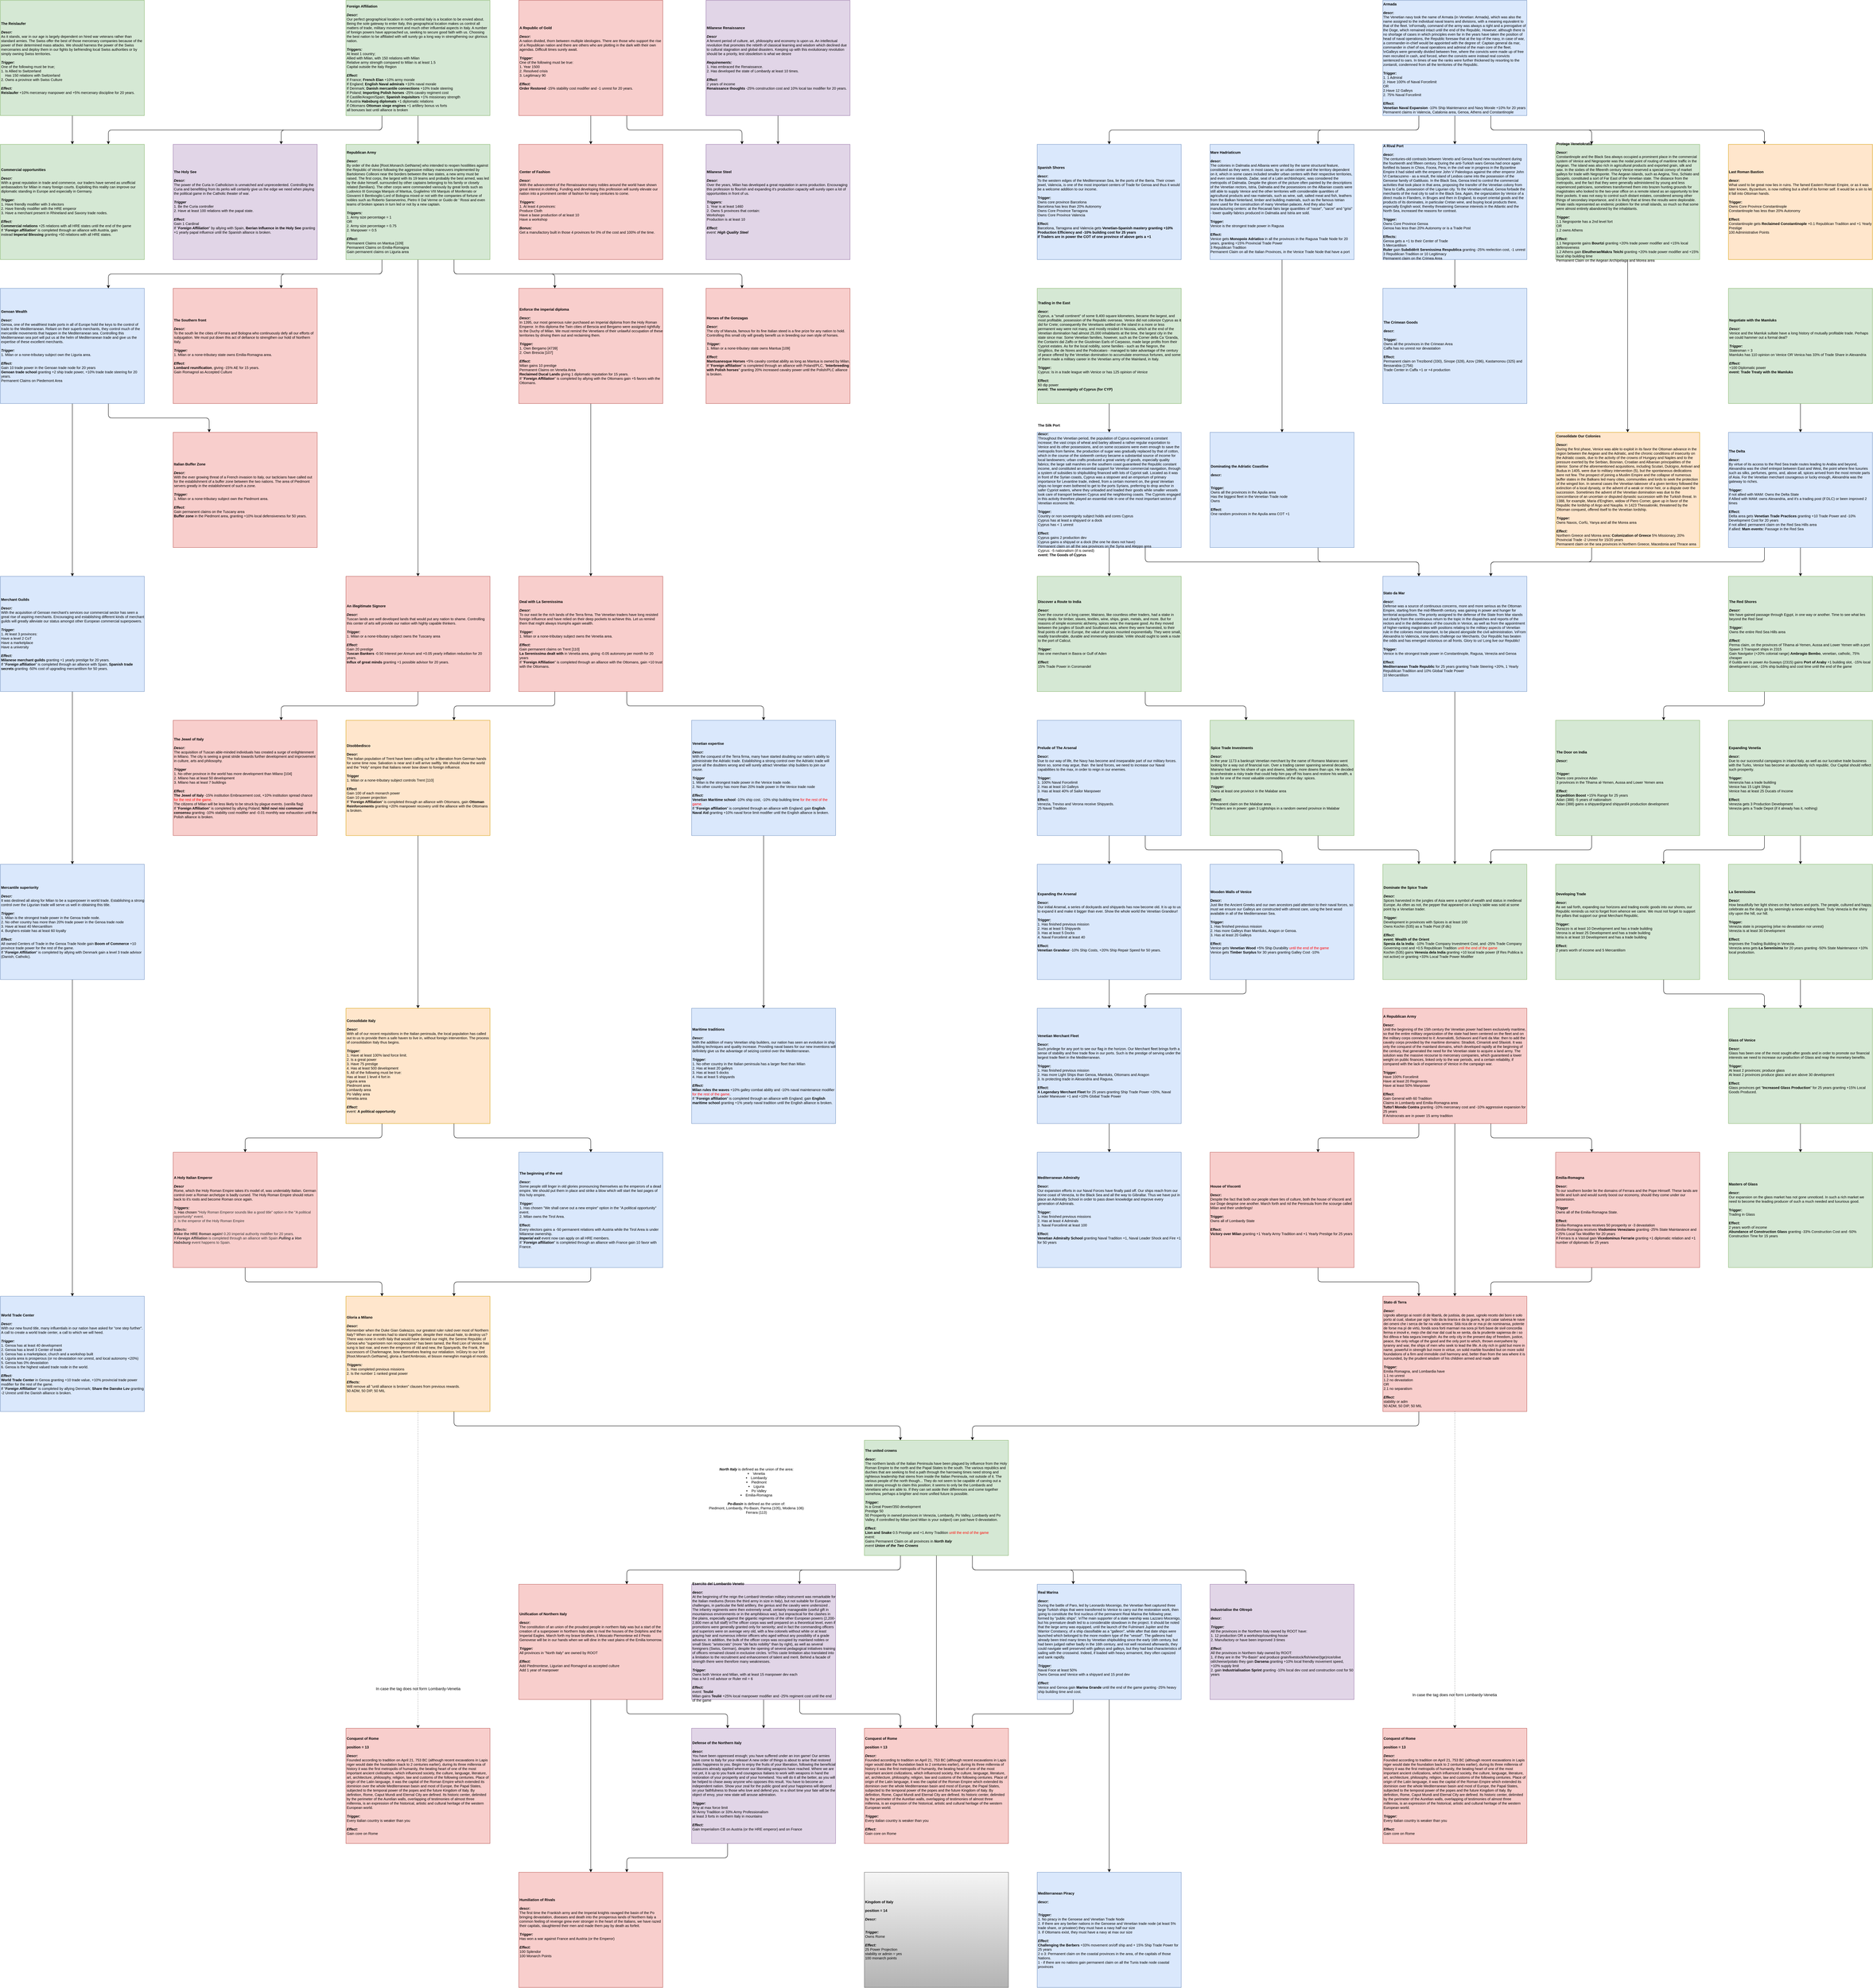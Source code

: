 <mxfile version="13.5.1" type="device" pages="5"><diagram id="zerd9-6zfmthPv0T37ZO" name="Missions"><mxGraphModel dx="2164" dy="5141" grid="1" gridSize="10" guides="1" tooltips="1" connect="1" arrows="1" fold="1" page="1" pageScale="1" pageWidth="827" pageHeight="1169" math="0" shadow="0"><root><mxCell id="0"/><mxCell id="cP7eeDFt3qc_CsVC515o-8" value="Lombardy-Venetia" parent="0"/><mxCell id="cP7eeDFt3qc_CsVC515o-9" style="edgeStyle=orthogonalEdgeStyle;orthogonalLoop=1;jettySize=auto;html=1;exitX=0.5;exitY=1;exitDx=0;exitDy=0;rounded=1;fontSize=10;" parent="cP7eeDFt3qc_CsVC515o-8" source="cP7eeDFt3qc_CsVC515o-14" target="cP7eeDFt3qc_CsVC515o-31" edge="1"><mxGeometry relative="1" as="geometry"><mxPoint x="1150" y="430" as="targetPoint"/></mxGeometry></mxCell><mxCell id="cP7eeDFt3qc_CsVC515o-10" value="" style="edgeStyle=orthogonalEdgeStyle;orthogonalLoop=1;jettySize=auto;html=1;exitX=0.25;exitY=1;exitDx=0;exitDy=0;entryX=0.75;entryY=0;entryDx=0;entryDy=0;rounded=1;fontSize=10;" parent="cP7eeDFt3qc_CsVC515o-8" source="cP7eeDFt3qc_CsVC515o-14" target="cP7eeDFt3qc_CsVC515o-22" edge="1"><mxGeometry relative="1" as="geometry"/></mxCell><mxCell id="cP7eeDFt3qc_CsVC515o-11" style="edgeStyle=orthogonalEdgeStyle;rounded=1;orthogonalLoop=1;jettySize=auto;html=1;exitX=0.75;exitY=1;exitDx=0;exitDy=0;entryX=0.25;entryY=0;entryDx=0;entryDy=0;fontSize=10;" parent="cP7eeDFt3qc_CsVC515o-8" source="cP7eeDFt3qc_CsVC515o-14" target="cP7eeDFt3qc_CsVC515o-18" edge="1"><mxGeometry relative="1" as="geometry"/></mxCell><mxCell id="cP7eeDFt3qc_CsVC515o-12" value="" style="edgeStyle=orthogonalEdgeStyle;rounded=1;orthogonalLoop=1;jettySize=auto;html=1;exitX=0.75;exitY=1;exitDx=0;exitDy=0;entryX=0.25;entryY=0;entryDx=0;entryDy=0;" parent="cP7eeDFt3qc_CsVC515o-8" source="cP7eeDFt3qc_CsVC515o-14" target="cP7eeDFt3qc_CsVC515o-15" edge="1"><mxGeometry relative="1" as="geometry"/></mxCell><mxCell id="cP7eeDFt3qc_CsVC515o-13" style="edgeStyle=orthogonalEdgeStyle;rounded=1;orthogonalLoop=1;jettySize=auto;html=1;exitX=0.25;exitY=1;exitDx=0;exitDy=0;entryX=0.75;entryY=0;entryDx=0;entryDy=0;" parent="cP7eeDFt3qc_CsVC515o-8" source="cP7eeDFt3qc_CsVC515o-14" target="cP7eeDFt3qc_CsVC515o-25" edge="1"><mxGeometry relative="1" as="geometry"/></mxCell><mxCell id="cP7eeDFt3qc_CsVC515o-14" value="&lt;div style=&quot;font-size: 10px&quot;&gt;&lt;span style=&quot;font-size: 10px&quot;&gt;&lt;b style=&quot;font-size: 10px&quot;&gt;The united crowns&lt;/b&gt;&lt;/span&gt;&lt;/div&gt;&lt;div style=&quot;font-size: 10px&quot;&gt;&lt;span style=&quot;font-size: 10px&quot;&gt;&lt;b style=&quot;font-size: 10px&quot;&gt;&lt;br style=&quot;font-size: 10px&quot;&gt;&lt;/b&gt;&lt;/span&gt;&lt;/div&gt;&lt;div style=&quot;font-size: 10px&quot;&gt;&lt;b style=&quot;font-size: 10px&quot;&gt;descr:&lt;/b&gt;&lt;br style=&quot;font-size: 10px&quot;&gt;&lt;/div&gt;&lt;div&gt;The northern lands of the Italian Peninsula have been plagued by influence from the Holy Roman Empire to the north and the Papal States to the south. The various republics and duchies that are seeking to find a path through the harrowing times need strong and righteous leadership that stems from inside the Italian Peninsula, not outside of it. The various people of the north though... They do not seem to be capable of carving out a state strong enough to claim this position; it seems to only be the Lombards and Venetians who are able to. If they can set aside their differences and come together somehow, perhaps a brighter and more unified future is possible.&lt;br style=&quot;font-size: 10px&quot;&gt;&lt;/div&gt;&lt;div&gt;&lt;br&gt;&lt;/div&gt;&lt;div style=&quot;font-size: 10px&quot;&gt;&lt;div style=&quot;font-size: 10px&quot;&gt;&lt;b style=&quot;font-size: 10px&quot;&gt;&lt;i style=&quot;font-size: 10px&quot;&gt;Trigger:&lt;/i&gt;&lt;/b&gt;&lt;/div&gt;&lt;div style=&quot;font-size: 10px&quot;&gt;Is a Great Power/350 development&lt;br style=&quot;font-size: 10px&quot;&gt;&lt;/div&gt;&lt;div style=&quot;font-size: 10px&quot;&gt;Prestige 50&lt;/div&gt;&lt;div style=&quot;font-size: 10px&quot;&gt;50 Prosperity in owned provinces in Venezia, Lombardy, Po Valley, Lombardy and Po Valley, if controlled by Milan (and Milan is your subject) can just have 0 devastation.&lt;br style=&quot;font-size: 10px&quot;&gt;&lt;/div&gt;&lt;div style=&quot;font-size: 10px&quot;&gt;&lt;br style=&quot;font-size: 10px&quot;&gt;&lt;/div&gt;&lt;div style=&quot;font-size: 10px&quot;&gt;&lt;b style=&quot;font-size: 10px&quot;&gt;&lt;i style=&quot;font-size: 10px&quot;&gt;Effect:&lt;/i&gt;&lt;/b&gt;&lt;/div&gt;&lt;div style=&quot;font-size: 10px&quot;&gt;&lt;b style=&quot;font-size: 10px&quot;&gt;Lion and Snake&lt;/b&gt;&amp;nbsp;0.5 Prestige and +1 Army Tradition &lt;font color=&quot;#ff0000&quot; style=&quot;font-size: 10px&quot;&gt;until the end of the game&lt;/font&gt;&lt;/div&gt;&lt;div style=&quot;font-size: 10px&quot;&gt;event:&amp;nbsp;&lt;/div&gt;&lt;div style=&quot;font-size: 10px&quot;&gt;Gains Permanent Claim on all provinces in &lt;b style=&quot;font-size: 10px&quot;&gt;&lt;i style=&quot;font-size: 10px&quot;&gt;North Italy&lt;/i&gt;&lt;/b&gt;&lt;/div&gt;&lt;div style=&quot;font-size: 10px&quot;&gt;&lt;span style=&quot;font-size: 10px&quot;&gt;&lt;i style=&quot;font-size: 10px&quot;&gt;event &lt;b&gt;Union of the Two Crowns&lt;/b&gt;&lt;/i&gt;&lt;/span&gt;&lt;/div&gt;&lt;/div&gt;" style="rounded=0;whiteSpace=wrap;html=1;fillColor=#d5e8d4;strokeColor=#82b366;fontSize=10;align=left;" parent="cP7eeDFt3qc_CsVC515o-8" vertex="1"><mxGeometry x="960" width="400" height="320" as="geometry"/></mxCell><mxCell id="cP7eeDFt3qc_CsVC515o-15" value="&lt;div style=&quot;font-size: 10px&quot;&gt;&lt;span style=&quot;font-size: 10px&quot;&gt;&lt;b style=&quot;font-size: 10px&quot;&gt;Industrialise the Oltrepò&lt;/b&gt;&lt;/span&gt;&lt;/div&gt;&lt;div style=&quot;font-size: 10px&quot;&gt;&lt;span style=&quot;font-size: 10px&quot;&gt;&lt;b style=&quot;font-size: 10px&quot;&gt;&lt;br style=&quot;font-size: 10px&quot;&gt;&lt;/b&gt;&lt;/span&gt;&lt;/div&gt;&lt;div style=&quot;font-size: 10px&quot;&gt;&lt;b style=&quot;font-size: 10px&quot;&gt;descr:&lt;/b&gt;&lt;br style=&quot;font-size: 10px&quot;&gt;&lt;/div&gt;&lt;div style=&quot;font-size: 10px&quot;&gt;&lt;span style=&quot;font-size: 10px&quot;&gt;&lt;br style=&quot;font-size: 10px&quot;&gt;&lt;/span&gt;&lt;/div&gt;&lt;div style=&quot;font-size: 10px&quot;&gt;&lt;div style=&quot;font-size: 10px&quot;&gt;&lt;b style=&quot;font-size: 10px&quot;&gt;&lt;i style=&quot;font-size: 10px&quot;&gt;Trigger:&lt;/i&gt;&lt;/b&gt;&lt;/div&gt;&lt;div style=&quot;font-size: 10px&quot;&gt;All the provinces in the Northern Italy owned by ROOT have:&lt;/div&gt;&lt;div style=&quot;font-size: 10px&quot;&gt;1. 12 production OR a workshop/counting house&lt;/div&gt;&lt;div style=&quot;font-size: 10px&quot;&gt;2. Manufactory or have been improved 3 times&lt;/div&gt;&lt;div style=&quot;font-size: 10px&quot;&gt;&lt;br style=&quot;font-size: 10px&quot;&gt;&lt;/div&gt;&lt;div style=&quot;font-size: 10px&quot;&gt;&lt;b style=&quot;font-size: 10px&quot;&gt;&lt;i style=&quot;font-size: 10px&quot;&gt;Effect:&lt;/i&gt;&lt;/b&gt;&lt;/div&gt;&lt;div style=&quot;font-size: 10px&quot;&gt;All the provinces in Northern Italy owned by ROOT:&lt;/div&gt;&lt;div style=&quot;font-size: 10px&quot;&gt;1. if they are in the &quot;Po-Basin&quot; and produce grain/livestock/fish/wine/(tge)rice/olive oil/cheese/potato they gain &lt;b style=&quot;font-size: 10px&quot;&gt;Darsena&lt;/b&gt;&amp;nbsp;granting +10% local friendly movement speed, +10% supply limit&lt;/div&gt;&lt;div style=&quot;font-size: 10px&quot;&gt;2. gain &lt;b style=&quot;font-size: 10px&quot;&gt;Industrialisation Sprint&lt;/b&gt;&amp;nbsp;granting -10% local dev cost and construction cost for 50 years&lt;/div&gt;&lt;/div&gt;" style="rounded=0;whiteSpace=wrap;html=1;fillColor=#e1d5e7;strokeColor=#9673a6;fontSize=10;align=left;" parent="cP7eeDFt3qc_CsVC515o-8" vertex="1"><mxGeometry x="1920" y="400" width="400" height="320" as="geometry"/></mxCell><mxCell id="cP7eeDFt3qc_CsVC515o-16" style="edgeStyle=orthogonalEdgeStyle;rounded=1;orthogonalLoop=1;jettySize=auto;html=1;exitX=0.25;exitY=1;exitDx=0;exitDy=0;entryX=0.75;entryY=0;entryDx=0;entryDy=0;fontSize=10;" parent="cP7eeDFt3qc_CsVC515o-8" source="cP7eeDFt3qc_CsVC515o-18" target="cP7eeDFt3qc_CsVC515o-31" edge="1"><mxGeometry relative="1" as="geometry"/></mxCell><mxCell id="cP7eeDFt3qc_CsVC515o-17" style="edgeStyle=orthogonalEdgeStyle;rounded=1;orthogonalLoop=1;jettySize=auto;html=1;exitX=0.5;exitY=1;exitDx=0;exitDy=0;" parent="cP7eeDFt3qc_CsVC515o-8" source="cP7eeDFt3qc_CsVC515o-18" target="cP7eeDFt3qc_CsVC515o-19" edge="1"><mxGeometry relative="1" as="geometry"/></mxCell><mxCell id="cP7eeDFt3qc_CsVC515o-18" value="&lt;div style=&quot;font-size: 10px&quot;&gt;&lt;span style=&quot;font-size: 10px&quot;&gt;&lt;span style=&quot;font-size: 10px&quot;&gt;Real Marina&lt;/span&gt;&lt;/span&gt;&lt;/div&gt;&lt;div style=&quot;font-size: 10px&quot;&gt;&lt;span style=&quot;font-size: 10px&quot;&gt;&lt;span style=&quot;font-size: 10px&quot;&gt;&lt;br style=&quot;font-size: 10px&quot;&gt;&lt;/span&gt;&lt;/span&gt;&lt;/div&gt;&lt;div style=&quot;font-size: 10px&quot;&gt;&lt;span style=&quot;font-size: 10px&quot;&gt;descr:&lt;/span&gt;&lt;br style=&quot;font-size: 10px&quot;&gt;&lt;/div&gt;&lt;div&gt;&lt;div&gt;&lt;span style=&quot;font-weight: 400&quot;&gt;During the battle of Paro, led by Leonardo Mocenigo, the Venetian fleet captured three large Turkish ships that were transferred to Venice to carry out the restoration work, then going to constitute the first nucleus of the permanent Real Marina the following year, formed by &quot;public ships&quot;. \nThe main supporter of a state warship was Lazzaro Mocenigo, but his premature death led to a considerable slowdown in the project. It should be noted that the large army was equipped, until the launch of the Fulminant Jupiter and the Warrior Constancy, of a ship classifiable as a &quot;galleon&quot;, while after that date ships were launched which belonged to the more modern type of the &quot;vessel&quot;. The galleons had already been tried many times by Venetian shipbuilding since the early 16th century, but had been judged rather badly in the 16th century, and not well received afterwards, they could navigate well preserved with galleys and galleys, but they had bad characteristics of sailing with the crosswind. Indeed, if loaded with heavy armament, they often capsized and sank rapidly.&lt;/span&gt;&lt;br&gt;&lt;/div&gt;&lt;/div&gt;&lt;div style=&quot;font-size: 10px&quot;&gt;&lt;span style=&quot;font-size: 10px&quot;&gt;&lt;br style=&quot;font-size: 10px&quot;&gt;&lt;/span&gt;&lt;/div&gt;&lt;div style=&quot;font-size: 10px&quot;&gt;&lt;div style=&quot;font-size: 10px&quot;&gt;&lt;span style=&quot;font-size: 10px&quot;&gt;&lt;i style=&quot;font-size: 10px&quot;&gt;Trigger:&lt;/i&gt;&lt;/span&gt;&lt;/div&gt;&lt;div style=&quot;font-size: 10px&quot;&gt;&lt;span style=&quot;font-weight: 400 ; font-size: 10px&quot;&gt;Naval Foce at least 50%&lt;/span&gt;&lt;/div&gt;&lt;div style=&quot;font-size: 10px&quot;&gt;&lt;span style=&quot;font-weight: 400 ; font-size: 10px&quot;&gt;Owns Genoa and Venice with a shipyard and 15 prod dev&lt;/span&gt;&lt;/div&gt;&lt;div style=&quot;font-size: 10px&quot;&gt;&lt;br style=&quot;font-size: 10px&quot;&gt;&lt;/div&gt;&lt;div style=&quot;font-size: 10px&quot;&gt;&lt;span style=&quot;font-size: 10px&quot;&gt;&lt;i style=&quot;font-size: 10px&quot;&gt;Effect:&lt;/i&gt;&lt;/span&gt;&lt;/div&gt;&lt;div style=&quot;font-size: 10px&quot;&gt;&lt;span style=&quot;font-weight: 400 ; font-size: 10px&quot;&gt;Venice and Genoa gain &lt;/span&gt;Marina Grande&lt;span style=&quot;font-weight: normal ; font-size: 10px&quot;&gt;&amp;nbsp;until the end of the game granting -25% heavy ship building time and cost.&lt;/span&gt;&lt;/div&gt;&lt;/div&gt;" style="rounded=0;whiteSpace=wrap;html=1;fillColor=#dae8fc;strokeColor=#6c8ebf;fontSize=10;align=left;fontStyle=1" parent="cP7eeDFt3qc_CsVC515o-8" vertex="1"><mxGeometry x="1440" y="400" width="400" height="320" as="geometry"/></mxCell><mxCell id="cP7eeDFt3qc_CsVC515o-19" value="&lt;div style=&quot;font-size: 10px&quot;&gt;&lt;span style=&quot;font-size: 10px&quot;&gt;&lt;span style=&quot;font-size: 10px&quot;&gt;Mediterranean Piracy&lt;/span&gt;&lt;/span&gt;&lt;/div&gt;&lt;div style=&quot;font-size: 10px&quot;&gt;&lt;span style=&quot;font-size: 10px&quot;&gt;&lt;span style=&quot;font-size: 10px&quot;&gt;&lt;br style=&quot;font-size: 10px&quot;&gt;&lt;/span&gt;&lt;/span&gt;&lt;/div&gt;&lt;div style=&quot;font-size: 10px&quot;&gt;&lt;span style=&quot;font-size: 10px&quot;&gt;descr:&lt;/span&gt;&lt;br style=&quot;font-size: 10px&quot;&gt;&lt;/div&gt;&lt;div style=&quot;font-size: 10px&quot;&gt;&lt;span style=&quot;font-size: 10px ; font-weight: normal&quot;&gt;&lt;br style=&quot;font-size: 10px&quot;&gt;&lt;/span&gt;&lt;/div&gt;&lt;div style=&quot;font-size: 10px&quot;&gt;&lt;span style=&quot;font-size: 10px&quot;&gt;&lt;br style=&quot;font-size: 10px&quot;&gt;&lt;/span&gt;&lt;/div&gt;&lt;div style=&quot;font-size: 10px&quot;&gt;&lt;div style=&quot;font-size: 10px&quot;&gt;&lt;span style=&quot;font-size: 10px&quot;&gt;&lt;i style=&quot;font-size: 10px&quot;&gt;Trigger:&lt;/i&gt;&lt;/span&gt;&lt;/div&gt;&lt;div style=&quot;font-size: 10px&quot;&gt;&lt;span style=&quot;font-weight: normal ; font-size: 10px&quot;&gt;1. No piracy in the Genoese and Venetian Trade Node&lt;/span&gt;&lt;/div&gt;&lt;div style=&quot;font-size: 10px&quot;&gt;&lt;span style=&quot;font-weight: normal ; font-size: 10px&quot;&gt;2. If there are any berber nations in the Genoese and Venetian trade node (at least 5% trade share, or privateer) they must have a navy half our size&lt;/span&gt;&lt;/div&gt;&lt;div style=&quot;font-size: 10px&quot;&gt;&lt;span style=&quot;font-weight: normal ; font-size: 10px&quot;&gt;3. If Ottomans exist, they must have a navy at max our size&lt;/span&gt;&lt;/div&gt;&lt;div style=&quot;font-size: 10px&quot;&gt;&lt;br style=&quot;font-size: 10px&quot;&gt;&lt;/div&gt;&lt;div style=&quot;font-size: 10px&quot;&gt;&lt;span style=&quot;font-size: 10px&quot;&gt;&lt;i style=&quot;font-size: 10px&quot;&gt;Effect:&lt;/i&gt;&lt;/span&gt;&lt;/div&gt;&lt;div style=&quot;font-size: 10px&quot;&gt;Challenging the Berbers&lt;span style=&quot;font-weight: normal ; font-size: 10px&quot;&gt;&amp;nbsp;+33% movement on/off ship and + 15% Ship Trade Power for 25 years&lt;/span&gt;&lt;/div&gt;&lt;div style=&quot;font-size: 10px&quot;&gt;&lt;span style=&quot;font-weight: normal ; font-size: 10px&quot;&gt;2 o 3: Permanent claim on the coastal provinces in the area, of the capitals of those Nations.&lt;/span&gt;&lt;/div&gt;&lt;div style=&quot;font-size: 10px&quot;&gt;&lt;span style=&quot;font-weight: normal ; font-size: 10px&quot;&gt;1 - if there are no nations gain permanent claim on all the Tunis trade node coastal provinces&lt;/span&gt;&lt;/div&gt;&lt;/div&gt;" style="rounded=0;whiteSpace=wrap;html=1;fillColor=#dae8fc;strokeColor=#6c8ebf;fontSize=10;align=left;fontStyle=1" parent="cP7eeDFt3qc_CsVC515o-8" vertex="1"><mxGeometry x="1440" y="1200" width="400" height="320" as="geometry"/></mxCell><mxCell id="cP7eeDFt3qc_CsVC515o-20" style="edgeStyle=orthogonalEdgeStyle;rounded=1;orthogonalLoop=1;jettySize=auto;html=1;exitX=0.75;exitY=1;exitDx=0;exitDy=0;entryX=0.25;entryY=0;entryDx=0;entryDy=0;fontSize=10;" parent="cP7eeDFt3qc_CsVC515o-8" source="cP7eeDFt3qc_CsVC515o-22" target="cP7eeDFt3qc_CsVC515o-31" edge="1"><mxGeometry relative="1" as="geometry"/></mxCell><mxCell id="cP7eeDFt3qc_CsVC515o-21" style="edgeStyle=orthogonalEdgeStyle;rounded=1;orthogonalLoop=1;jettySize=auto;html=1;exitX=0.5;exitY=1;exitDx=0;exitDy=0;" parent="cP7eeDFt3qc_CsVC515o-8" source="cP7eeDFt3qc_CsVC515o-22" target="cP7eeDFt3qc_CsVC515o-27" edge="1"><mxGeometry relative="1" as="geometry"/></mxCell><mxCell id="cP7eeDFt3qc_CsVC515o-22" value="&lt;div style=&quot;font-size: 10px&quot;&gt;&lt;span style=&quot;font-size: 10px&quot;&gt;&lt;b style=&quot;font-size: 10px&quot;&gt;Esercito del Lombardo Veneto&lt;/b&gt;&lt;/span&gt;&lt;/div&gt;&lt;div style=&quot;font-size: 10px&quot;&gt;&lt;span style=&quot;font-size: 10px&quot;&gt;&lt;b style=&quot;font-size: 10px&quot;&gt;&lt;br style=&quot;font-size: 10px&quot;&gt;&lt;/b&gt;&lt;/span&gt;&lt;/div&gt;&lt;div style=&quot;font-size: 10px&quot;&gt;&lt;b style=&quot;font-size: 10px&quot;&gt;descr:&lt;/b&gt;&lt;br style=&quot;font-size: 10px&quot;&gt;&lt;/div&gt;&lt;div style=&quot;font-size: 10px&quot;&gt;&lt;span style=&quot;font-size: 10px&quot;&gt;At the beginning of the reign the Lombard-Venetian military instrument was remarkable for the Italian mediums (forces the third army in size in Italy), but not suitable for European challenges, in particular the field artillery, the genius and the cavalry were undersized . The infantry regiments were then extremely small, certainly manageable (useful gift in mountainous environments or in the amphibious war), but impractical for the clashes in the plains, especially against the gigantic regiments of the other European powers (2,200-2,800 men at full staff) \nThe officer corps was well prepared on a theoretical level, even if promotions were generally granted only for seniority; and in fact the commanding officers and superiors were on average very old, with a few colonels without white or at least graying hair and numerous inferior officers who aged without any possibility of a grade advance. In addition, the bulk of the officer corps was occupied by mainland nobles or small Slavic &quot;aristocrats&quot; (more &quot;de facto nobility&quot; than by right), as well as several foreigners (Swiss, German), despite the opening of several pedagogical initiatives training of officers remained closed in exclusive circles. \nThis caste limitation also translated into a limitation to the recruitment and enhancement of talent and merit. Behind a facade of strength there were therefore many weaknesses.&lt;/span&gt;&lt;/div&gt;&lt;div style=&quot;font-size: 10px&quot;&gt;&lt;br style=&quot;font-size: 10px&quot;&gt;&lt;/div&gt;&lt;div style=&quot;font-size: 10px&quot;&gt;&lt;div style=&quot;font-size: 10px&quot;&gt;&lt;b style=&quot;font-size: 10px&quot;&gt;&lt;i style=&quot;font-size: 10px&quot;&gt;Trigger:&lt;/i&gt;&lt;/b&gt;&lt;/div&gt;&lt;div style=&quot;font-size: 10px&quot;&gt;&lt;div style=&quot;font-size: 10px&quot;&gt;Owns both Venice and Milan, with at least 15 manpower dev each&lt;/div&gt;&lt;div style=&quot;font-size: 10px&quot;&gt;Has a lvl 3 mil advisor or Ruler mil = 6&lt;/div&gt;&lt;div style=&quot;font-size: 10px&quot;&gt;&lt;br style=&quot;font-size: 10px&quot;&gt;&lt;/div&gt;&lt;/div&gt;&lt;div style=&quot;font-size: 10px&quot;&gt;&lt;b style=&quot;font-size: 10px&quot;&gt;&lt;i style=&quot;font-size: 10px&quot;&gt;Effect:&lt;/i&gt;&lt;/b&gt;&lt;/div&gt;&lt;div style=&quot;font-size: 10px&quot;&gt;event: &lt;b style=&quot;font-size: 10px&quot;&gt;Teulié&lt;/b&gt;&lt;/div&gt;&lt;div style=&quot;font-size: 10px&quot;&gt;Milan gains &lt;b style=&quot;font-size: 10px&quot;&gt;Teulié&lt;/b&gt;&amp;nbsp;+25% local manpower modifier and -25% regiment cost until the end of the game&lt;/div&gt;&lt;/div&gt;" style="rounded=0;whiteSpace=wrap;html=1;fillColor=#e1d5e7;strokeColor=#9673a6;fontSize=10;align=left;" parent="cP7eeDFt3qc_CsVC515o-8" vertex="1"><mxGeometry x="480" y="400" width="400" height="320" as="geometry"/></mxCell><mxCell id="cP7eeDFt3qc_CsVC515o-23" style="edgeStyle=orthogonalEdgeStyle;rounded=1;orthogonalLoop=1;jettySize=auto;html=1;exitX=0.5;exitY=1;exitDx=0;exitDy=0;" parent="cP7eeDFt3qc_CsVC515o-8" source="cP7eeDFt3qc_CsVC515o-25" target="cP7eeDFt3qc_CsVC515o-28" edge="1"><mxGeometry relative="1" as="geometry"/></mxCell><mxCell id="cP7eeDFt3qc_CsVC515o-24" style="edgeStyle=orthogonalEdgeStyle;rounded=1;orthogonalLoop=1;jettySize=auto;html=1;exitX=0.75;exitY=1;exitDx=0;exitDy=0;entryX=0.25;entryY=0;entryDx=0;entryDy=0;" parent="cP7eeDFt3qc_CsVC515o-8" source="cP7eeDFt3qc_CsVC515o-25" target="cP7eeDFt3qc_CsVC515o-27" edge="1"><mxGeometry relative="1" as="geometry"/></mxCell><mxCell id="cP7eeDFt3qc_CsVC515o-25" value="&lt;div style=&quot;font-size: 10px&quot;&gt;&lt;span style=&quot;font-size: 10px&quot;&gt;&lt;b style=&quot;font-size: 10px&quot;&gt;Unification of Northern Italy&lt;/b&gt;&lt;/span&gt;&lt;/div&gt;&lt;div style=&quot;font-size: 10px&quot;&gt;&lt;span style=&quot;font-size: 10px&quot;&gt;&lt;b style=&quot;font-size: 10px&quot;&gt;&lt;br style=&quot;font-size: 10px&quot;&gt;&lt;/b&gt;&lt;/span&gt;&lt;/div&gt;&lt;div style=&quot;font-size: 10px&quot;&gt;&lt;b style=&quot;font-size: 10px&quot;&gt;descr:&lt;/b&gt;&lt;br style=&quot;font-size: 10px&quot;&gt;&lt;/div&gt;&lt;div style=&quot;font-size: 10px;&quot;&gt;The constitution of an union of the proudest people in northern Italy was but a start of the creation of a superpower in Northern Italy able to rival the houses of the Dolphins and the Imperial Eagles. March forth my brave brothers, il Moscato Piemontese ed il Pesto Genovese will be in our hands when we will dine in the vast plains of the Emilia tomorrow.&lt;/div&gt;&lt;div style=&quot;font-size: 10px;&quot;&gt;&lt;br style=&quot;font-size: 10px;&quot;&gt;&lt;/div&gt;&lt;div style=&quot;font-size: 10px&quot;&gt;&lt;div style=&quot;font-size: 10px&quot;&gt;&lt;b style=&quot;font-size: 10px&quot;&gt;&lt;i style=&quot;font-size: 10px&quot;&gt;Trigger:&lt;/i&gt;&lt;/b&gt;&lt;/div&gt;&lt;div style=&quot;font-size: 10px&quot;&gt;&lt;div style=&quot;font-size: 10px;&quot;&gt;All provinces in &quot;North Italy&quot; are owned by ROOT&lt;/div&gt;&lt;div style=&quot;font-size: 10px;&quot;&gt;&lt;br style=&quot;font-size: 10px;&quot;&gt;&lt;/div&gt;&lt;/div&gt;&lt;div style=&quot;font-size: 10px&quot;&gt;&lt;b style=&quot;font-size: 10px&quot;&gt;&lt;i style=&quot;font-size: 10px&quot;&gt;Effect:&lt;/i&gt;&lt;/b&gt;&lt;/div&gt;&lt;div style=&quot;font-size: 10px&quot;&gt;Add Piedmontese, Ligurian and Romagnol as accepted culture&lt;/div&gt;&lt;div style=&quot;font-size: 10px&quot;&gt;Add 1 year of manpower&lt;/div&gt;&lt;/div&gt;" style="rounded=0;whiteSpace=wrap;html=1;fillColor=#f8cecc;strokeColor=#b85450;fontSize=10;align=left;" parent="cP7eeDFt3qc_CsVC515o-8" vertex="1"><mxGeometry y="400" width="400" height="320" as="geometry"/></mxCell><mxCell id="cP7eeDFt3qc_CsVC515o-26" style="edgeStyle=orthogonalEdgeStyle;rounded=1;orthogonalLoop=1;jettySize=auto;html=1;exitX=0.25;exitY=1;exitDx=0;exitDy=0;entryX=0.75;entryY=0;entryDx=0;entryDy=0;" parent="cP7eeDFt3qc_CsVC515o-8" source="cP7eeDFt3qc_CsVC515o-27" target="cP7eeDFt3qc_CsVC515o-28" edge="1"><mxGeometry relative="1" as="geometry"/></mxCell><mxCell id="cP7eeDFt3qc_CsVC515o-27" value="&lt;div style=&quot;font-size: 10px&quot;&gt;&lt;span style=&quot;font-size: 10px&quot;&gt;&lt;b style=&quot;font-size: 10px&quot;&gt;Defense of the Northern Italy&lt;/b&gt;&lt;/span&gt;&lt;/div&gt;&lt;div style=&quot;font-size: 10px&quot;&gt;&lt;span style=&quot;font-size: 10px&quot;&gt;&lt;b style=&quot;font-size: 10px&quot;&gt;&lt;br style=&quot;font-size: 10px&quot;&gt;&lt;/b&gt;&lt;/span&gt;&lt;/div&gt;&lt;div style=&quot;font-size: 10px&quot;&gt;&lt;b style=&quot;font-size: 10px&quot;&gt;descr:&lt;/b&gt;&lt;br style=&quot;font-size: 10px&quot;&gt;&lt;/div&gt;&lt;div style=&quot;font-size: 10px&quot;&gt;&lt;span class=&quot;VIiyi&quot; lang=&quot;en&quot; style=&quot;font-size: 10px&quot;&gt;&lt;span class=&quot;JLqJ4b ChMk0b&quot; style=&quot;font-size: 10px&quot;&gt;&lt;span style=&quot;font-size: 10px&quot;&gt;You have been oppressed enough;&lt;/span&gt;&lt;/span&gt; &lt;span class=&quot;JLqJ4b ChMk0b&quot; style=&quot;font-size: 10px&quot;&gt;&lt;span style=&quot;font-size: 10px&quot;&gt;you have suffered under an iron game!&lt;/span&gt;&lt;/span&gt; &lt;span class=&quot;JLqJ4b ChMk0b&quot; style=&quot;font-size: 10px&quot;&gt;&lt;span style=&quot;font-size: 10px&quot;&gt;Our armies have come to Italy for your release!&lt;/span&gt;&lt;/span&gt; &lt;span class=&quot;JLqJ4b ChMk0b&quot; style=&quot;font-size: 10px&quot;&gt;&lt;span style=&quot;font-size: 10px&quot;&gt;A new order of things is about to arise that restored public happiness to you.&lt;/span&gt;&lt;/span&gt; &lt;span class=&quot;JLqJ4b ChMk0b&quot; style=&quot;font-size: 10px&quot;&gt;&lt;span style=&quot;font-size: 10px&quot;&gt;Begin to enjoy the fruits of your liberation, following the beneficial measures already applied wherever our liberating weapons have reached.&amp;nbsp;&lt;/span&gt;&lt;/span&gt;&lt;span class=&quot;JLqJ4b ChMk0b&quot; style=&quot;font-size: 10px&quot;&gt;&lt;span style=&quot;font-size: 10px&quot;&gt;Where we are not yet, it is up to you frank and courageous Italians to work with weapons in hand the restoration of your prosperity and of your homeland.&lt;/span&gt;&lt;/span&gt; &lt;span class=&quot;JLqJ4b ChMk0b&quot; style=&quot;font-size: 10px&quot;&gt;&lt;span style=&quot;font-size: 10px&quot;&gt;You will do it all the better, as you will be helped to chase away anyone who opposes this result.&amp;nbsp;&lt;/span&gt;&lt;/span&gt;&lt;span class=&quot;JLqJ4b ChMk0b&quot; style=&quot;font-size: 10px&quot;&gt;&lt;span style=&quot;font-size: 10px&quot;&gt;You have to become an independent nation.&lt;/span&gt;&lt;/span&gt; &lt;span class=&quot;JLqJ4b ChMk0b&quot; style=&quot;font-size: 10px&quot;&gt;&lt;span style=&quot;font-size: 10px&quot;&gt;Show your zeal for the public good and your happiness will depend on your faithfulness to those who love and defend you.&lt;/span&gt;&lt;/span&gt; &lt;span class=&quot;JLqJ4b ChMk0b&quot; style=&quot;font-size: 10px&quot;&gt;&lt;span style=&quot;font-size: 10px&quot;&gt;In a short time your fate will be the object of envy, your new state will arouse admiration.&lt;/span&gt;&lt;/span&gt;&lt;/span&gt;&lt;br style=&quot;font-size: 10px&quot;&gt;&lt;/div&gt;&lt;div style=&quot;font-size: 10px&quot;&gt;&lt;br style=&quot;font-size: 10px&quot;&gt;&lt;/div&gt;&lt;div style=&quot;font-size: 10px&quot;&gt;&lt;div style=&quot;font-size: 10px&quot;&gt;&lt;b style=&quot;font-size: 10px&quot;&gt;&lt;i style=&quot;font-size: 10px&quot;&gt;Trigger:&lt;/i&gt;&lt;/b&gt;&lt;/div&gt;&lt;div style=&quot;font-size: 10px&quot;&gt;&lt;div style=&quot;font-size: 10px&quot;&gt;Amy at max force limit&lt;/div&gt;&lt;div style=&quot;font-size: 10px&quot;&gt;50 Army Tradition or 33% Army Professionalism&lt;/div&gt;&lt;div style=&quot;font-size: 10px&quot;&gt;at least 3 forts in northern Italy in mountains&lt;/div&gt;&lt;div style=&quot;font-size: 10px&quot;&gt;&lt;br style=&quot;font-size: 10px&quot;&gt;&lt;/div&gt;&lt;/div&gt;&lt;div style=&quot;font-size: 10px&quot;&gt;&lt;b style=&quot;font-size: 10px&quot;&gt;&lt;i style=&quot;font-size: 10px&quot;&gt;Effect:&lt;/i&gt;&lt;/b&gt;&lt;/div&gt;&lt;div style=&quot;font-size: 10px&quot;&gt;Gain Imperialism CB on Austria (or the HRE emperor) and on France&lt;/div&gt;&lt;/div&gt;" style="rounded=0;whiteSpace=wrap;html=1;fillColor=#e1d5e7;strokeColor=#9673a6;fontSize=10;align=left;" parent="cP7eeDFt3qc_CsVC515o-8" vertex="1"><mxGeometry x="480" y="800" width="400" height="320" as="geometry"/></mxCell><mxCell id="cP7eeDFt3qc_CsVC515o-28" value="&lt;div style=&quot;font-size: 10px&quot;&gt;&lt;span style=&quot;font-size: 10px&quot;&gt;&lt;b style=&quot;font-size: 10px&quot;&gt;Humiliation of Rivals&lt;/b&gt;&lt;/span&gt;&lt;/div&gt;&lt;div style=&quot;font-size: 10px&quot;&gt;&lt;span style=&quot;font-size: 10px&quot;&gt;&lt;b style=&quot;font-size: 10px&quot;&gt;&lt;br style=&quot;font-size: 10px&quot;&gt;&lt;/b&gt;&lt;/span&gt;&lt;/div&gt;&lt;div style=&quot;font-size: 10px&quot;&gt;&lt;b style=&quot;font-size: 10px&quot;&gt;descr:&lt;/b&gt;&lt;br style=&quot;font-size: 10px&quot;&gt;&lt;/div&gt;&lt;div style=&quot;font-size: 10px;&quot;&gt;The first time the Frankish army and the Imperial knights ravaged the basin of the Po bringing devastation, diseases and death into the prosperous lands of Northern Italy a common feeling of revenge grew ever stronger in the heart of the Italians, we have razed their capitals, slaughtered their men and made them pay by death as&amp;nbsp;forfeit.&lt;/div&gt;&lt;div style=&quot;font-size: 10px;&quot;&gt;&lt;br style=&quot;font-size: 10px;&quot;&gt;&lt;/div&gt;&lt;div style=&quot;font-size: 10px&quot;&gt;&lt;div style=&quot;font-size: 10px&quot;&gt;&lt;b style=&quot;font-size: 10px&quot;&gt;&lt;i style=&quot;font-size: 10px&quot;&gt;Trigger:&lt;/i&gt;&lt;/b&gt;&lt;/div&gt;&lt;div style=&quot;font-size: 10px&quot;&gt;&lt;div style=&quot;font-size: 10px;&quot;&gt;Has won a war against France and Austria (or the Emperor)&lt;/div&gt;&lt;div style=&quot;font-size: 10px;&quot;&gt;&lt;br style=&quot;font-size: 10px;&quot;&gt;&lt;/div&gt;&lt;/div&gt;&lt;div style=&quot;font-size: 10px&quot;&gt;&lt;b style=&quot;font-size: 10px&quot;&gt;&lt;i style=&quot;font-size: 10px&quot;&gt;Effect:&lt;/i&gt;&lt;/b&gt;&lt;/div&gt;&lt;div style=&quot;font-size: 10px&quot;&gt;100 Splendor&lt;/div&gt;&lt;div style=&quot;font-size: 10px&quot;&gt;100 Monarch Points&lt;/div&gt;&lt;div style=&quot;font-size: 10px&quot;&gt;&lt;br style=&quot;font-size: 10px;&quot;&gt;&lt;/div&gt;&lt;/div&gt;" style="rounded=0;whiteSpace=wrap;html=1;fillColor=#f8cecc;strokeColor=#b85450;fontSize=10;align=left;" parent="cP7eeDFt3qc_CsVC515o-8" vertex="1"><mxGeometry y="1200" width="400" height="320" as="geometry"/></mxCell><mxCell id="cP7eeDFt3qc_CsVC515o-29" value="&lt;div style=&quot;font-size: 10px;&quot;&gt;&lt;div style=&quot;font-size: 10px;&quot;&gt;&lt;b style=&quot;font-size: 10px;&quot;&gt;Kingdom of Italy&lt;/b&gt;&lt;br style=&quot;font-size: 10px;&quot;&gt;&lt;/div&gt;&lt;div style=&quot;font-size: 10px;&quot;&gt;&lt;br style=&quot;font-size: 10px;&quot;&gt;&lt;/div&gt;&lt;div style=&quot;font-size: 10px;&quot;&gt;&lt;b style=&quot;font-size: 10px;&quot;&gt;position = 14&lt;/b&gt;&lt;/div&gt;&lt;div style=&quot;font-size: 10px;&quot;&gt;&lt;br style=&quot;font-size: 10px;&quot;&gt;&lt;/div&gt;&lt;div align=&quot;left&quot; style=&quot;font-size: 10px;&quot;&gt;&lt;i style=&quot;font-size: 10px;&quot;&gt;&lt;b style=&quot;font-size: 10px;&quot;&gt;Descr:&lt;/b&gt;&lt;/i&gt;&lt;/div&gt;&lt;div align=&quot;left&quot; style=&quot;font-size: 10px;&quot;&gt;&lt;div align=&quot;left&quot; style=&quot;font-size: 10px;&quot;&gt;&lt;br style=&quot;font-size: 10px;&quot;&gt;&lt;/div&gt;&lt;/div&gt;&lt;div align=&quot;left&quot; style=&quot;font-size: 10px;&quot;&gt;&lt;br style=&quot;font-size: 10px;&quot;&gt;&lt;/div&gt;&lt;div align=&quot;left&quot; style=&quot;font-size: 10px;&quot;&gt;&lt;b style=&quot;font-size: 10px;&quot;&gt;&lt;i style=&quot;font-size: 10px;&quot;&gt;Trigger:&lt;/i&gt;&lt;/b&gt;&lt;/div&gt;&lt;span style=&quot;font-size: 10px;&quot;&gt;Owns Rome&lt;/span&gt;&lt;br style=&quot;font-size: 10px;&quot;&gt;&lt;div align=&quot;left&quot; style=&quot;font-size: 10px;&quot;&gt;&lt;br style=&quot;font-size: 10px;&quot;&gt;&lt;/div&gt;&lt;div align=&quot;left&quot; style=&quot;font-size: 10px;&quot;&gt;&lt;b style=&quot;font-size: 10px;&quot;&gt;&lt;i style=&quot;font-size: 10px;&quot;&gt;Effect:&lt;/i&gt;&lt;/b&gt;&lt;/div&gt;&lt;div style=&quot;font-size: 10px;&quot;&gt;25 Power Projection&lt;br style=&quot;font-size: 10px;&quot;&gt;&lt;/div&gt;&lt;div style=&quot;font-size: 10px;&quot;&gt;stability or admin = yes&amp;nbsp;&lt;/div&gt;&lt;div style=&quot;font-size: 10px;&quot;&gt;100 monarch points&lt;/div&gt;&lt;/div&gt;" style="rounded=0;whiteSpace=wrap;html=1;fillColor=#f5f5f5;strokeColor=#666666;fontSize=10;align=left;gradientColor=#b3b3b3;" parent="cP7eeDFt3qc_CsVC515o-8" vertex="1"><mxGeometry x="960" y="1200" width="400" height="320" as="geometry"/></mxCell><mxCell id="cP7eeDFt3qc_CsVC515o-30" style="edgeStyle=orthogonalEdgeStyle;rounded=1;orthogonalLoop=1;jettySize=auto;html=1;exitX=0.25;exitY=1;exitDx=0;exitDy=0;entryX=0.75;entryY=0;entryDx=0;entryDy=0;" parent="cP7eeDFt3qc_CsVC515o-8" source="kNSvUU3EdUyJlBe3AzS2-77" target="cP7eeDFt3qc_CsVC515o-14" edge="1"><mxGeometry relative="1" as="geometry"><mxPoint x="2600" y="-80" as="sourcePoint"/></mxGeometry></mxCell><mxCell id="cP7eeDFt3qc_CsVC515o-31" value="&lt;div style=&quot;font-size: 10px&quot;&gt;&lt;b style=&quot;font-size: 10px&quot;&gt;Conquest of Rome&lt;br style=&quot;font-size: 10px&quot;&gt;&lt;/b&gt;&lt;/div&gt;&lt;div style=&quot;font-size: 10px&quot;&gt;&lt;b style=&quot;font-size: 10px&quot;&gt;&lt;br style=&quot;font-size: 10px&quot;&gt;&lt;/b&gt;&lt;/div&gt;&lt;div style=&quot;font-size: 10px&quot;&gt;&lt;b style=&quot;font-size: 10px&quot;&gt;position = 13&lt;/b&gt;&lt;/div&gt;&lt;div style=&quot;font-size: 10px&quot;&gt;&lt;b style=&quot;font-size: 10px&quot;&gt;&lt;br style=&quot;font-size: 10px&quot;&gt;&lt;/b&gt;&lt;/div&gt;&lt;div style=&quot;font-size: 10px&quot;&gt;&lt;b style=&quot;font-size: 10px&quot;&gt;&lt;i style=&quot;font-size: 10px&quot;&gt;Descr:&lt;/i&gt;&lt;/b&gt;&lt;/div&gt;&lt;div style=&quot;font-size: 10px&quot;&gt;Founded according to tradition on April 21, 753 BC (although recent excavations in Lapis niger would date the foundation back to 2 centuries earlier), during its three millennia of history it was the first metropolis of humanity, the beating heart of one of the most important ancient civilizations, which influenced society, the culture, language, literature, art, architecture, philosophy, religion, law and customs of the following centuries. Place of origin of the Latin language, it was the capital of the Roman Empire which extended its dominion over the whole Mediterranean basin and most of Europe, the Papal States, subjected to the temporal power of the popes and the future Kingdom of Italy. By definition, Rome, Caput Mundi and Eternal City are defined. Its historic center, delimited by the perimeter of the Aurelian walls, overlapping of testimonies of almost three millennia, is an expression of the historical, artistic and cultural heritage of the western European world.&lt;br style=&quot;font-size: 10px&quot;&gt;&lt;/div&gt;&lt;div style=&quot;font-size: 10px&quot;&gt;&lt;br style=&quot;font-size: 10px&quot;&gt;&lt;/div&gt;&lt;div style=&quot;font-size: 10px&quot;&gt;&lt;b style=&quot;font-size: 10px&quot;&gt;&lt;i style=&quot;font-size: 10px&quot;&gt;Trigger:&lt;/i&gt;&lt;/b&gt;&lt;/div&gt;&lt;div style=&quot;font-size: 10px&quot;&gt;Every italian country is weaker than you&lt;/div&gt;&lt;div style=&quot;font-size: 10px&quot;&gt;&lt;br style=&quot;font-size: 10px&quot;&gt;&lt;/div&gt;&lt;div style=&quot;font-size: 10px&quot;&gt;&lt;b style=&quot;font-size: 10px&quot;&gt;&lt;i style=&quot;font-size: 10px&quot;&gt;Effect:&lt;/i&gt;&lt;/b&gt;&lt;/div&gt;Gain core on Rome" style="rounded=0;whiteSpace=wrap;html=1;align=left;fontSize=10;fillColor=#f8cecc;strokeColor=#b85450;fontColor=#000000;" parent="cP7eeDFt3qc_CsVC515o-8" vertex="1"><mxGeometry x="960" y="800" width="400" height="320" as="geometry"/></mxCell><mxCell id="cP7eeDFt3qc_CsVC515o-32" value="&lt;b style=&quot;font-size: 10px;&quot;&gt;&lt;i style=&quot;font-size: 10px;&quot;&gt;North Italy&lt;/i&gt;&lt;/b&gt; is defined as the union of the area:&lt;br style=&quot;font-size: 10px;&quot;&gt;&lt;li style=&quot;font-size: 10px;&quot;&gt;Venetia&lt;/li&gt;&lt;li style=&quot;font-size: 10px;&quot;&gt;Lombardy&lt;/li&gt;&lt;li style=&quot;font-size: 10px;&quot;&gt;Piedmont&lt;/li&gt;&lt;li style=&quot;font-size: 10px;&quot;&gt;Liguria&lt;/li&gt;&lt;li style=&quot;font-size: 10px;&quot;&gt;Po Valley&lt;/li&gt;&lt;li style=&quot;font-size: 10px;&quot;&gt;Emilia-Romagna&lt;/li&gt;&lt;br style=&quot;font-size: 10px;&quot;&gt;&lt;b style=&quot;font-size: 10px;&quot;&gt;&lt;i style=&quot;font-size: 10px;&quot;&gt;Po-Basin&lt;/i&gt;&lt;/b&gt;&amp;nbsp;is defined as the union of:&lt;br style=&quot;font-size: 10px;&quot;&gt;Piedmont, Lombardy, Po-Basin, Parma (105), Modena 106) Ferrara (113)" style="text;html=1;strokeColor=none;fillColor=none;align=center;verticalAlign=middle;whiteSpace=wrap;rounded=0;fontSize=10;" parent="cP7eeDFt3qc_CsVC515o-8" vertex="1"><mxGeometry x="520" y="40" width="280" height="200" as="geometry"/></mxCell><mxCell id="cP7eeDFt3qc_CsVC515o-33" style="edgeStyle=orthogonalEdgeStyle;rounded=1;orthogonalLoop=1;jettySize=auto;html=1;exitX=0.75;exitY=1;exitDx=0;exitDy=0;entryX=0.25;entryY=0;entryDx=0;entryDy=0;fontSize=10;" parent="cP7eeDFt3qc_CsVC515o-8" source="T7UOW6aWT_6gE2o5CYhC-29" target="cP7eeDFt3qc_CsVC515o-14" edge="1"><mxGeometry relative="1" as="geometry"><mxPoint x="-280" y="-80" as="sourcePoint"/></mxGeometry></mxCell><mxCell id="5X9bapUBrE58A82rvtga-1" style="edgeStyle=orthogonalEdgeStyle;rounded=1;orthogonalLoop=1;jettySize=auto;html=1;exitX=0.5;exitY=1;exitDx=0;exitDy=0;" parent="cP7eeDFt3qc_CsVC515o-8" source="T7UOW6aWT_6gE2o5CYhC-35" target="T7UOW6aWT_6gE2o5CYhC-36" edge="1"><mxGeometry relative="1" as="geometry"/></mxCell><mxCell id="5X9bapUBrE58A82rvtga-11" style="edgeStyle=orthogonalEdgeStyle;rounded=1;orthogonalLoop=1;jettySize=auto;html=1;exitX=0.75;exitY=1;exitDx=0;exitDy=0;entryX=0.25;entryY=0;entryDx=0;entryDy=0;" parent="cP7eeDFt3qc_CsVC515o-8" source="T7UOW6aWT_6gE2o5CYhC-35" target="T7UOW6aWT_6gE2o5CYhC-30" edge="1"><mxGeometry relative="1" as="geometry"/></mxCell><mxCell id="5X9bapUBrE58A82rvtga-13" style="edgeStyle=orthogonalEdgeStyle;rounded=1;orthogonalLoop=1;jettySize=auto;html=1;exitX=0.25;exitY=1;exitDx=0;exitDy=0;entryX=0.75;entryY=0;entryDx=0;entryDy=0;" parent="cP7eeDFt3qc_CsVC515o-8" source="T7UOW6aWT_6gE2o5CYhC-40" target="T7UOW6aWT_6gE2o5CYhC-50" edge="1"><mxGeometry relative="1" as="geometry"/></mxCell><mxCell id="5X9bapUBrE58A82rvtga-22" style="edgeStyle=orthogonalEdgeStyle;rounded=1;orthogonalLoop=1;jettySize=auto;html=1;exitX=0.25;exitY=1;exitDx=0;exitDy=0;entryX=0.75;entryY=0;entryDx=0;entryDy=0;" parent="cP7eeDFt3qc_CsVC515o-8" source="5X9bapUBrE58A82rvtga-14" target="T7UOW6aWT_6gE2o5CYhC-10" edge="1"><mxGeometry relative="1" as="geometry"/></mxCell><mxCell id="5X9bapUBrE58A82rvtga-28" style="edgeStyle=orthogonalEdgeStyle;rounded=1;orthogonalLoop=1;jettySize=auto;html=1;exitX=0.75;exitY=1;exitDx=0;exitDy=0;entryX=0.25;entryY=0;entryDx=0;entryDy=0;" parent="cP7eeDFt3qc_CsVC515o-8" source="5X9bapUBrE58A82rvtga-14" target="T7UOW6aWT_6gE2o5CYhC-4" edge="1"><mxGeometry relative="1" as="geometry"/></mxCell><mxCell id="5X9bapUBrE58A82rvtga-29" style="edgeStyle=orthogonalEdgeStyle;rounded=1;orthogonalLoop=1;jettySize=auto;html=1;exitX=0.75;exitY=1;exitDx=0;exitDy=0;entryX=0.25;entryY=0;entryDx=0;entryDy=0;" parent="cP7eeDFt3qc_CsVC515o-8" source="5X9bapUBrE58A82rvtga-14" target="T7UOW6aWT_6gE2o5CYhC-28" edge="1"><mxGeometry relative="1" as="geometry"/></mxCell><mxCell id="tmZjWNa7Ojn8tomRbixf-1" style="edgeStyle=orthogonalEdgeStyle;rounded=1;orthogonalLoop=1;jettySize=auto;html=1;exitX=0.25;exitY=1;exitDx=0;exitDy=0;entryX=0.75;entryY=0;entryDx=0;entryDy=0;" parent="cP7eeDFt3qc_CsVC515o-8" source="5X9bapUBrE58A82rvtga-14" target="T7UOW6aWT_6gE2o5CYhC-21" edge="1"><mxGeometry relative="1" as="geometry"/></mxCell><mxCell id="tmZjWNa7Ojn8tomRbixf-2" style="edgeStyle=orthogonalEdgeStyle;rounded=1;orthogonalLoop=1;jettySize=auto;html=1;exitX=0.5;exitY=1;exitDx=0;exitDy=0;" parent="cP7eeDFt3qc_CsVC515o-8" source="5X9bapUBrE58A82rvtga-14" target="T7UOW6aWT_6gE2o5CYhC-47" edge="1"><mxGeometry relative="1" as="geometry"/></mxCell><mxCell id="5X9bapUBrE58A82rvtga-14" value="&lt;b&gt;Republican Army&lt;/b&gt;&lt;br style=&quot;font-size: 10px&quot;&gt;&lt;br style=&quot;font-size: 10px&quot;&gt;&lt;b style=&quot;font-size: 10px&quot;&gt;&lt;i style=&quot;font-size: 10px&quot;&gt;Descr:&lt;/i&gt;&lt;/b&gt;&amp;nbsp;&lt;br style=&quot;font-size: 10px&quot;&gt;&lt;span class=&quot;VIiyi&quot; lang=&quot;en&quot;&gt;&lt;span class=&quot;JLqJ4b ChMk0b&quot;&gt;&lt;span&gt;By order of the duke [Root.Monarch.GetName] who intended to reopen hostilities against the Republic of Venice following the aggressive military maneuvers implemented by Bartolomeo Colleoni near the borders between the two states, a new army must be raised.&lt;/span&gt;&lt;/span&gt; &lt;span class=&quot;JLqJ4b ChMk0b&quot;&gt;&lt;span&gt;The first corps, the largest with its 19 teams and probably the best armed, was led by the duke himself, surrounded by other captains belonging to his family or closely related (familiars).&lt;/span&gt;&lt;/span&gt; &lt;span class=&quot;JLqJ4b ChMk0b&quot;&gt;&lt;span&gt;The other corps were commanded variously by great lords such as Ludovico III Gonzaga Marquis of Mantua, Guglielmo VIII Marquis of Monferrato or Giovanni II Bentivoglio Lord of Bologna mixed or not with the companies of fortune of nobles such as Roberto Sanseverino, Pietro II Dal Verme or Guido de '&lt;/span&gt;&lt;/span&gt; &lt;span class=&quot;JLqJ4b ChMk0b&quot;&gt;&lt;span&gt;Rossi and even teams of broken spears in turn led or not by a new captain.&lt;/span&gt;&lt;/span&gt;&lt;/span&gt;&lt;br style=&quot;font-size: 10px&quot;&gt;&lt;br style=&quot;font-size: 10px&quot;&gt;&lt;b style=&quot;font-size: 10px&quot;&gt;&lt;i style=&quot;font-size: 10px&quot;&gt;Triggers:&lt;/i&gt;&lt;/b&gt;&lt;br style=&quot;font-size: 10px&quot;&gt;1. Army size percentage = 1&lt;br&gt;OR&lt;br&gt;2. Army size percentage = 0.75&lt;br&gt;2. Manpower = 0.5&lt;br style=&quot;font-size: 10px&quot;&gt;&lt;br style=&quot;font-size: 10px&quot;&gt;&lt;b style=&quot;font-size: 10px&quot;&gt;&lt;i style=&quot;font-size: 10px&quot;&gt;Effect:&lt;/i&gt;&lt;/b&gt;&lt;br&gt;Permanent Claims on Mantua [109]&lt;br&gt;Permanent Claims on Emilia-Romagna&lt;br&gt;Gain permanent claims on Liguria area" style="rounded=0;whiteSpace=wrap;html=1;fillColor=#d5e8d4;strokeColor=#82b366;align=left;fontSize=10;" parent="cP7eeDFt3qc_CsVC515o-8" vertex="1"><mxGeometry x="-480" y="-3600" width="400" height="320" as="geometry"/></mxCell><mxCell id="5X9bapUBrE58A82rvtga-17" style="edgeStyle=orthogonalEdgeStyle;rounded=1;orthogonalLoop=1;jettySize=auto;html=1;exitX=0.5;exitY=1;exitDx=0;exitDy=0;" parent="cP7eeDFt3qc_CsVC515o-8" source="T7UOW6aWT_6gE2o5CYhC-10" target="T7UOW6aWT_6gE2o5CYhC-42" edge="1"><mxGeometry relative="1" as="geometry"/></mxCell><mxCell id="5X9bapUBrE58A82rvtga-18" style="edgeStyle=orthogonalEdgeStyle;rounded=1;orthogonalLoop=1;jettySize=auto;html=1;exitX=0.75;exitY=1;exitDx=0;exitDy=0;entryX=0.25;entryY=0;entryDx=0;entryDy=0;" parent="cP7eeDFt3qc_CsVC515o-8" source="T7UOW6aWT_6gE2o5CYhC-10" target="T7UOW6aWT_6gE2o5CYhC-12" edge="1"><mxGeometry relative="1" as="geometry"/></mxCell><mxCell id="5X9bapUBrE58A82rvtga-23" style="edgeStyle=orthogonalEdgeStyle;rounded=1;orthogonalLoop=1;jettySize=auto;html=1;exitX=0.5;exitY=1;exitDx=0;exitDy=0;" parent="cP7eeDFt3qc_CsVC515o-8" source="T7UOW6aWT_6gE2o5CYhC-40" target="5X9bapUBrE58A82rvtga-14" edge="1"><mxGeometry relative="1" as="geometry"/></mxCell><mxCell id="5X9bapUBrE58A82rvtga-30" style="edgeStyle=orthogonalEdgeStyle;rounded=1;orthogonalLoop=1;jettySize=auto;html=1;exitX=0.5;exitY=1;exitDx=0;exitDy=0;" parent="cP7eeDFt3qc_CsVC515o-8" source="T7UOW6aWT_6gE2o5CYhC-4" target="T7UOW6aWT_6gE2o5CYhC-24" edge="1"><mxGeometry relative="1" as="geometry"/></mxCell><mxCell id="1" style="" parent="0"/><mxCell id="kNSvUU3EdUyJlBe3AzS2-77" value="&lt;div style=&quot;font-size: 10px&quot;&gt;&lt;b style=&quot;font-size: 10px&quot;&gt;&lt;font style=&quot;font-size: 10px&quot;&gt;Stato di Terra&lt;/font&gt;&lt;/b&gt;&lt;br style=&quot;font-size: 10px&quot;&gt;&lt;/div&gt;&lt;div style=&quot;font-size: 10px&quot;&gt;&lt;b style=&quot;font-size: 10px&quot;&gt;&lt;br style=&quot;font-size: 10px&quot;&gt;&lt;/b&gt;&lt;/div&gt;&lt;div style=&quot;font-size: 10px&quot;&gt;&lt;b style=&quot;font-size: 10px&quot;&gt;&lt;i style=&quot;font-size: 10px&quot;&gt;Descr:&lt;/i&gt;&lt;/b&gt;&amp;nbsp;&lt;/div&gt;&lt;div style=&quot;font-size: 10px&quot;&gt;&lt;div style=&quot;font-size: 10px&quot;&gt;Ugnoło albergo ai nostri dì de łibartà, de justisia, de paxe, ugnoło receto dei boni e soło porto al cual, sbatue par ogni 'ndo da ła tiranìa e da ła guera, łe pol catar salvesa łe nave dei omeni che i serca de far na vida serena: Sità rica de or ma pì de nominansa, potente de forse ma pì de virtù, fondà sora forti marmari ma sora pì forti baxe de sivił concordia ferma e imovił e, mejo che dal mar dal cual ła xe senta, da ła prudente sapiensa de i so fioi difexa e fata segura.\n&lt;span&gt;english: As the only city in the present day of freedom, justice, peace, the only refuge of the good and the only port to which, thrown everywhere by tyranny and war, the ships of men who seek to lead the life. A city rich in gold but more in name, powerful in strength but more in virtue, on solid marble founded but on more solid foundations of a firm and immobile civil harmony and, better than from the sea where it is surrounded, by the prudent wisdom of his children armed and made safe&lt;/span&gt;&lt;/div&gt;&lt;/div&gt;&lt;div style=&quot;font-size: 10px&quot;&gt;&lt;br style=&quot;font-size: 10px&quot;&gt;&lt;/div&gt;&lt;div style=&quot;font-size: 10px&quot;&gt;&lt;span style=&quot;font-size: 10px&quot;&gt;&lt;b style=&quot;font-size: 10px&quot;&gt;&lt;i style=&quot;font-size: 10px&quot;&gt;Trigger:&lt;/i&gt;&lt;/b&gt;&lt;/span&gt;&lt;/div&gt;&lt;div style=&quot;font-size: 10px&quot;&gt;Emilia Romagna, and Lombardia have&lt;/div&gt;&lt;div style=&quot;font-size: 10px&quot;&gt;1.1 no unrest&lt;/div&gt;&lt;div style=&quot;font-size: 10px&quot;&gt;1.2 no devastation&lt;/div&gt;&lt;div style=&quot;font-size: 10px&quot;&gt;OR&lt;/div&gt;&lt;div style=&quot;font-size: 10px&quot;&gt;2.1 no separatism&lt;/div&gt;&lt;div style=&quot;font-size: 10px&quot;&gt;&lt;br style=&quot;font-size: 10px&quot;&gt;&lt;/div&gt;&lt;div style=&quot;font-size: 10px&quot;&gt;&lt;span style=&quot;font-size: 10px&quot;&gt;&lt;b style=&quot;font-size: 10px&quot;&gt;&lt;i style=&quot;font-size: 10px&quot;&gt;Effect:&lt;/i&gt;&lt;/b&gt;&lt;/span&gt;&lt;/div&gt;&lt;span style=&quot;font-size: 10px&quot;&gt;&lt;div style=&quot;font-size: 10px&quot;&gt;stability or adm&lt;/div&gt;&lt;div style=&quot;font-size: 10px&quot;&gt;50 ADM, 50 DIP, 50 MIL&lt;/div&gt;&lt;/span&gt;" style="rounded=0;whiteSpace=wrap;html=1;fillColor=#f8cecc;strokeColor=#b85450;fontSize=10;align=left;labelBackgroundColor=none;" parent="1" vertex="1"><mxGeometry x="2400" y="-400" width="400" height="320" as="geometry"/></mxCell><mxCell id="T7UOW6aWT_6gE2o5CYhC-29" value="&lt;b style=&quot;font-size: 10px&quot;&gt;Gloria a Milano&lt;/b&gt;&lt;br style=&quot;font-size: 10px&quot;&gt;&lt;br style=&quot;font-size: 10px&quot;&gt;&lt;b style=&quot;font-style: italic ; font-size: 10px&quot;&gt;Descr:&lt;/b&gt;&lt;br style=&quot;font-size: 10px&quot;&gt;Remember when the Duke Gian Galeazzo, our greatest ruler ruled over most of Northern Italy? When our enemies had to stand together, despite their mutual hate, to destroy us? There was none in north Italy that would have denied our might, the Serene Republic of Genoa who &quot;superiorem non recognoscens&quot; has been tamed, the Red Lion of Venice has sung is last roar, and even the emperors of old and new, the Spanyards, the Frank, the successors of Charlemagne, bow themselves fearing our retaliation. \nGlory to our lord [Root.Monarch.GetName], gloria a Sant'Ambrosio, el bisson meneghin mangià el mondo.&lt;br style=&quot;font-size: 10px&quot;&gt;&lt;br style=&quot;font-size: 10px&quot;&gt;&lt;b style=&quot;font-size: 10px&quot;&gt;&lt;i style=&quot;font-size: 10px&quot;&gt;Triggers:&lt;/i&gt;&lt;/b&gt;&lt;br style=&quot;font-size: 10px&quot;&gt;1. Has completed previous missions&lt;br style=&quot;font-size: 10px&quot;&gt;2. Is the number 1 ranked great power&lt;br style=&quot;font-size: 10px&quot;&gt;&lt;br style=&quot;font-size: 10px&quot;&gt;&lt;b style=&quot;font-size: 10px&quot;&gt;&lt;i style=&quot;font-size: 10px&quot;&gt;Effects:&lt;br style=&quot;font-size: 10px&quot;&gt;&lt;/i&gt;&lt;/b&gt;Will remove all &quot;until alliance is broken&quot; clauses from previous rewards.&lt;br&gt;50 ADM, 50 DIP, 50 MIL" style="rounded=0;whiteSpace=wrap;html=1;fillColor=#ffe6cc;strokeColor=#d79b00;align=left;fontSize=10;" parent="1" vertex="1"><mxGeometry x="-480" y="-400" width="400" height="320" as="geometry"/></mxCell><mxCell id="kNSvUU3EdUyJlBe3AzS2-1" style="edgeStyle=orthogonalEdgeStyle;orthogonalLoop=1;jettySize=auto;html=1;exitX=0.25;exitY=1;exitDx=0;exitDy=0;fontSize=10;entryX=0.5;entryY=0;entryDx=0;entryDy=0;rounded=1;" parent="1" source="kNSvUU3EdUyJlBe3AzS2-6" target="RMHkUr3tw4dy_72981li-31" edge="1"><mxGeometry relative="1" as="geometry"><mxPoint x="1330" y="-3930" as="targetPoint"/></mxGeometry></mxCell><mxCell id="kNSvUU3EdUyJlBe3AzS2-2" value="" style="edgeStyle=orthogonalEdgeStyle;orthogonalLoop=1;jettySize=auto;html=1;exitX=0.25;exitY=1;exitDx=0;exitDy=0;entryX=0.75;entryY=0;entryDx=0;entryDy=0;rounded=1;fontSize=10;" parent="1" source="kNSvUU3EdUyJlBe3AzS2-6" target="RMHkUr3tw4dy_72981li-32" edge="1"><mxGeometry relative="1" as="geometry"><mxPoint x="2120" y="-3520" as="sourcePoint"/><mxPoint x="2220" y="-3600" as="targetPoint"/></mxGeometry></mxCell><mxCell id="kNSvUU3EdUyJlBe3AzS2-3" style="edgeStyle=orthogonalEdgeStyle;orthogonalLoop=1;jettySize=auto;html=1;exitX=0.75;exitY=1;exitDx=0;exitDy=0;entryX=0.25;entryY=0;entryDx=0;entryDy=0;rounded=1;fontSize=10;" parent="1" source="kNSvUU3EdUyJlBe3AzS2-6" target="kNSvUU3EdUyJlBe3AzS2-73" edge="1"><mxGeometry relative="1" as="geometry"/></mxCell><mxCell id="OfZ9cirPDxYhVroj-km7-1" style="edgeStyle=orthogonalEdgeStyle;rounded=1;orthogonalLoop=1;jettySize=auto;html=1;exitX=0.5;exitY=1;exitDx=0;exitDy=0;" parent="1" source="kNSvUU3EdUyJlBe3AzS2-6" target="RMHkUr3tw4dy_72981li-34" edge="1"><mxGeometry relative="1" as="geometry"/></mxCell><mxCell id="OfZ9cirPDxYhVroj-km7-2" style="edgeStyle=orthogonalEdgeStyle;rounded=1;orthogonalLoop=1;jettySize=auto;html=1;exitX=0.75;exitY=1;exitDx=0;exitDy=0;entryX=0.25;entryY=0;entryDx=0;entryDy=0;" parent="1" source="kNSvUU3EdUyJlBe3AzS2-6" target="RMHkUr3tw4dy_72981li-25" edge="1"><mxGeometry relative="1" as="geometry"/></mxCell><mxCell id="kNSvUU3EdUyJlBe3AzS2-6" value="&lt;div style=&quot;text-align: left ; font-size: 10px&quot;&gt;&lt;span style=&quot;font-size: 10px&quot;&gt;&lt;b style=&quot;font-size: 10px&quot;&gt;Armada&lt;/b&gt;&lt;/span&gt;&lt;/div&gt;&lt;div style=&quot;text-align: left ; font-size: 10px&quot;&gt;&lt;span style=&quot;font-size: 10px&quot;&gt;&lt;br style=&quot;font-size: 10px&quot;&gt;&lt;/span&gt;&lt;/div&gt;&lt;div style=&quot;text-align: left ; font-size: 10px&quot;&gt;&lt;span style=&quot;font-size: 10px&quot;&gt;&lt;b style=&quot;font-size: 10px&quot;&gt;descr:&lt;/b&gt;&lt;/span&gt;&lt;/div&gt;&lt;div style=&quot;text-align: left; font-size: 10px;&quot;&gt;&lt;div style=&quot;font-size: 10px;&quot;&gt;&lt;font style=&quot;font-size: 10px;&quot;&gt;The Venetian navy took the name of Armata (in Venetian: Armada), which was also the name assigned to the individual naval teams and divisions, with a meaning equivalent to that of the fleet. \n&lt;span style=&quot;font-size: 10px;&quot;&gt;Formally, command of the army was always a right and a prerogative of the Doge, which remained intact until the end of the Republic. However, although there is no shortage of cases in which principles even far in the years have taken the position of head of naval operations, the Republic foresaw that at the top of the navy, in case of war, a commander-in-chief would be appointed with the degree of:&amp;nbsp;&lt;/span&gt;&lt;span style=&quot;font-size: 10px;&quot;&gt;Captain general da mar, commander in chief of naval operations and admiral of the main core of the fleet. \n&lt;/span&gt;&lt;/font&gt;&lt;span style=&quot;font-size: 10px;&quot;&gt;&lt;font style=&quot;font-size: 10px;&quot;&gt;Galleys were generally divided between free, where the convicts were made up of free men recruited in cash, and forced, when the convicts were instead real convicts sentenced to oars. In times of war the ranks were further thickened by resorting to the zontaroli, condemned from all the territories of the Republic.&lt;/font&gt;&lt;/span&gt;&lt;/div&gt;&lt;/div&gt;&lt;div style=&quot;text-align: left ; font-size: 10px&quot;&gt;&lt;span style=&quot;font-size: 10px&quot;&gt;&lt;br style=&quot;font-size: 10px&quot;&gt;&lt;/span&gt;&lt;/div&gt;&lt;div style=&quot;text-align: left ; font-size: 10px&quot;&gt;&lt;span style=&quot;font-size: 10px&quot;&gt;&lt;b style=&quot;font-size: 10px&quot;&gt;Trigger:&lt;/b&gt;&lt;/span&gt;&lt;/div&gt;&lt;div style=&quot;text-align: left ; font-size: 10px&quot;&gt;1. 1 Admiral&lt;span style=&quot;font-size: 10px&quot;&gt;&lt;br style=&quot;font-size: 10px;&quot;&gt;&lt;/span&gt;&lt;/div&gt;&lt;div style=&quot;text-align: left ; font-size: 10px&quot;&gt;&lt;span style=&quot;font-size: 10px&quot;&gt;2. Have 100% of Naval Forcelimit&lt;/span&gt;&lt;/div&gt;&lt;div style=&quot;text-align: left ; font-size: 10px&quot;&gt;&lt;span style=&quot;font-size: 10px&quot;&gt;OR&lt;/span&gt;&lt;/div&gt;&lt;div style=&quot;text-align: left ; font-size: 10px&quot;&gt;&lt;span style=&quot;font-size: 10px&quot;&gt;2.Have 12 Galleys&lt;/span&gt;&lt;/div&gt;&lt;div style=&quot;text-align: left ; font-size: 10px&quot;&gt;&lt;span style=&quot;font-size: 10px&quot;&gt;2. 75% Naval Forcelimit&lt;/span&gt;&lt;/div&gt;&lt;div style=&quot;text-align: left ; font-size: 10px&quot;&gt;&lt;span style=&quot;font-size: 10px&quot;&gt;&lt;br style=&quot;font-size: 10px&quot;&gt;&lt;/span&gt;&lt;/div&gt;&lt;div style=&quot;text-align: left ; font-size: 10px&quot;&gt;&lt;span style=&quot;font-size: 10px&quot;&gt;&lt;b style=&quot;font-size: 10px&quot;&gt;Effect:&lt;/b&gt;&lt;/span&gt;&lt;/div&gt;&lt;div style=&quot;text-align: left ; font-size: 10px&quot;&gt;&lt;span style=&quot;font-size: 10px&quot;&gt;&lt;b style=&quot;font-size: 10px&quot;&gt;Venetian Naval Expansion&lt;/b&gt;&amp;nbsp;-10% Ship Maintenance and Navy Morale +10% for 20 years&lt;/span&gt;&lt;/div&gt;&lt;div style=&quot;text-align: left ; font-size: 10px&quot;&gt;&lt;span style=&quot;font-size: 10px&quot;&gt;Permanent claims in Valencia, Catalonia area, Genoa, Athens and Constantinople&lt;/span&gt;&lt;/div&gt;" style="rounded=0;whiteSpace=wrap;html=1;fillColor=#dae8fc;strokeColor=#6c8ebf;fontSize=10;" parent="1" vertex="1"><mxGeometry x="2400" y="-4000" width="400" height="320" as="geometry"/></mxCell><mxCell id="kNSvUU3EdUyJlBe3AzS2-13" value="" style="edgeStyle=orthogonalEdgeStyle;orthogonalLoop=1;jettySize=auto;html=1;fontSize=10;rounded=1;" parent="1" edge="1"><mxGeometry relative="1" as="geometry"><mxPoint x="2120.0" y="-2880" as="sourcePoint"/></mxGeometry></mxCell><mxCell id="kNSvUU3EdUyJlBe3AzS2-15" style="edgeStyle=orthogonalEdgeStyle;orthogonalLoop=1;jettySize=auto;html=1;exitX=0.75;exitY=1;exitDx=0;exitDy=0;entryX=0.25;entryY=0;entryDx=0;entryDy=0;rounded=1;fontSize=10;" parent="1" source="RMHkUr3tw4dy_72981li-28" target="kNSvUU3EdUyJlBe3AzS2-29" edge="1"><mxGeometry relative="1" as="geometry"><mxPoint x="2220.0" y="-2480" as="sourcePoint"/></mxGeometry></mxCell><mxCell id="kNSvUU3EdUyJlBe3AzS2-28" style="edgeStyle=orthogonalEdgeStyle;orthogonalLoop=1;jettySize=auto;html=1;exitX=0.5;exitY=1;exitDx=0;exitDy=0;rounded=1;fontSize=10;" parent="1" source="kNSvUU3EdUyJlBe3AzS2-29" target="kNSvUU3EdUyJlBe3AzS2-60" edge="1"><mxGeometry relative="1" as="geometry"/></mxCell><mxCell id="kNSvUU3EdUyJlBe3AzS2-29" value="&lt;div style=&quot;text-align: left ; font-size: 10px&quot;&gt;&lt;span style=&quot;font-size: 10px&quot;&gt;&lt;b style=&quot;font-size: 10px&quot;&gt;&lt;font style=&quot;font-size: 10px&quot;&gt;Stato da Mar&lt;/font&gt;&lt;/b&gt;&lt;/span&gt;&lt;/div&gt;&lt;div style=&quot;text-align: left ; font-size: 10px&quot;&gt;&lt;span style=&quot;font-size: 10px&quot;&gt;&lt;br style=&quot;font-size: 10px&quot;&gt;&lt;/span&gt;&lt;/div&gt;&lt;div style=&quot;text-align: left ; font-size: 10px&quot;&gt;&lt;span style=&quot;font-size: 10px&quot;&gt;&lt;b style=&quot;font-size: 10px&quot;&gt;descr:&lt;/b&gt;&lt;/span&gt;&lt;/div&gt;&lt;div style=&quot;text-align: left&quot;&gt;&lt;span&gt;Defense was a source of continuous concerns, more and more serious as the Ottoman Empire, starting from the mid-fifteenth century, was gaining in power and hunger for territorial acquisitions. The priority assigned to the defense of the State from Mar stands out clearly from the continuous return to the topic in the dispatches and reports of the rectors and in the deliberations of the councils in Venice, as well as from the appointment of higher-ranking magistrates with positions relating to the military aspects of Venetian rule in the colonies most important, to be placed alongside the civil administration. \n&lt;/span&gt;&lt;span&gt;From Alexandria to Valencia, none dares challenge our Merchants. Our Republic has beaten the odds and has emerged victorious on all fronts. Glory to us! Long live our Republic!&lt;/span&gt;&lt;/div&gt;&lt;div style=&quot;text-align: left ; font-size: 10px&quot;&gt;&lt;span style=&quot;font-size: 10px&quot;&gt;&lt;br style=&quot;font-size: 10px&quot;&gt;&lt;/span&gt;&lt;/div&gt;&lt;div style=&quot;text-align: left ; font-size: 10px&quot;&gt;&lt;span style=&quot;font-size: 10px&quot;&gt;&lt;b style=&quot;font-size: 10px&quot;&gt;Trigger:&lt;/b&gt;&lt;/span&gt;&lt;/div&gt;&lt;div style=&quot;text-align: left ; font-size: 10px&quot;&gt;&lt;span style=&quot;font-size: 10px&quot;&gt;Venice is the strongest trade power in Constantinople, Ragusa, Venezia and Genoa&lt;/span&gt;&lt;/div&gt;&lt;div style=&quot;text-align: left ; font-size: 10px&quot;&gt;&lt;span style=&quot;font-size: 10px&quot;&gt;&lt;br style=&quot;font-size: 10px&quot;&gt;&lt;/span&gt;&lt;/div&gt;&lt;div style=&quot;text-align: left ; font-size: 10px&quot;&gt;&lt;span style=&quot;font-size: 10px&quot;&gt;&lt;b style=&quot;font-size: 10px&quot;&gt;Effect:&lt;/b&gt;&lt;/span&gt;&lt;/div&gt;&lt;div style=&quot;text-align: left ; font-size: 10px&quot;&gt;&lt;span style=&quot;font-size: 10px&quot;&gt;&lt;b style=&quot;font-size: 10px&quot;&gt;Mediterranean Trade Republic&lt;/b&gt;&amp;nbsp;for &lt;font style=&quot;font-size: 10px&quot;&gt;25&amp;nbsp;&lt;/font&gt;years granting Trade Steering +20%, &lt;font style=&quot;font-size: 10px&quot;&gt;1&lt;/font&gt; Yearly Republican Tradition and 10% Global Trade Power&lt;/span&gt;&lt;/div&gt;&lt;div style=&quot;text-align: left ; font-size: 10px&quot;&gt;10 Mercantilism&lt;/div&gt;" style="rounded=0;whiteSpace=wrap;html=1;fillColor=#dae8fc;strokeColor=#6c8ebf;fontSize=10;" parent="1" vertex="1"><mxGeometry x="2400" y="-2400" width="400" height="320" as="geometry"/></mxCell><mxCell id="qjQEC5cdjsQDmXGexU7S-6" style="edgeStyle=orthogonalEdgeStyle;orthogonalLoop=1;jettySize=auto;html=1;exitX=0.75;exitY=1;exitDx=0;exitDy=0;entryX=0.25;entryY=0;entryDx=0;entryDy=0;rounded=1;fontSize=10;" parent="1" source="kNSvUU3EdUyJlBe3AzS2-31" target="kNSvUU3EdUyJlBe3AzS2-77" edge="1"><mxGeometry relative="1" as="geometry"/></mxCell><mxCell id="kNSvUU3EdUyJlBe3AzS2-31" value="&lt;div style=&quot;text-align: left ; font-size: 10px&quot;&gt;&lt;b style=&quot;font-size: 10px&quot;&gt;House of Visconti&lt;/b&gt;&lt;/div&gt;&lt;div style=&quot;text-align: left ; font-size: 10px&quot;&gt;&lt;br style=&quot;font-size: 10px&quot;&gt;&lt;/div&gt;&lt;div style=&quot;text-align: left ; font-size: 10px&quot;&gt;&lt;b style=&quot;font-size: 10px&quot;&gt;Descr:&lt;/b&gt;&lt;/div&gt;&lt;div style=&quot;text-align: left ; font-size: 10px&quot;&gt;Despite the fact that both our people share ties of culture, both the house of Visconti and our Doge despise one another. March forth and rid the Peninsula from the scourge called Milan and their underlings!&lt;/div&gt;&lt;div style=&quot;text-align: left ; font-size: 10px&quot;&gt;&lt;span style=&quot;font-size: 10px&quot;&gt;&lt;br style=&quot;font-size: 10px&quot;&gt;&lt;/span&gt;&lt;/div&gt;&lt;div style=&quot;text-align: left ; font-size: 10px&quot;&gt;&lt;b style=&quot;font-size: 10px&quot;&gt;Trigger:&lt;/b&gt;&lt;/div&gt;&lt;div style=&quot;text-align: left ; font-size: 10px&quot;&gt;&lt;span style=&quot;font-size: 10px;&quot;&gt;Owns all of Lombardy State&lt;/span&gt;&lt;br style=&quot;font-size: 10px;&quot;&gt;&lt;/div&gt;&lt;div style=&quot;text-align: left ; font-size: 10px&quot;&gt;&lt;span style=&quot;font-size: 10px&quot;&gt;&lt;br style=&quot;font-size: 10px&quot;&gt;&lt;/span&gt;&lt;/div&gt;&lt;div style=&quot;text-align: left ; font-size: 10px&quot;&gt;&lt;b style=&quot;font-size: 10px&quot;&gt;Effect:&lt;/b&gt;&lt;/div&gt;&lt;div style=&quot;text-align: left ; font-size: 10px&quot;&gt;&lt;b style=&quot;font-size: 10px&quot;&gt;Victory over Milan&lt;/b&gt;&amp;nbsp;granting +1 Yearly Army Tradition and +1 Yearly Prestige for 25 years&lt;br style=&quot;font-size: 10px;&quot;&gt;&lt;/div&gt;" style="rounded=0;whiteSpace=wrap;html=1;fillColor=#f8cecc;strokeColor=#b85450;fontSize=10;" parent="1" vertex="1"><mxGeometry x="1920" y="-800" width="400" height="320" as="geometry"/></mxCell><mxCell id="kNSvUU3EdUyJlBe3AzS2-32" style="edgeStyle=orthogonalEdgeStyle;orthogonalLoop=1;jettySize=auto;html=1;exitX=0.25;exitY=1;exitDx=0;exitDy=0;entryX=0.75;entryY=0;entryDx=0;entryDy=0;rounded=1;fontSize=10;" parent="1" source="kNSvUU3EdUyJlBe3AzS2-33" target="kNSvUU3EdUyJlBe3AzS2-77" edge="1"><mxGeometry relative="1" as="geometry"/></mxCell><mxCell id="kNSvUU3EdUyJlBe3AzS2-33" value="&lt;div style=&quot;text-align: left ; font-size: 10px&quot;&gt;&lt;span style=&quot;font-size: 10px&quot;&gt;&lt;b style=&quot;font-size: 10px&quot;&gt;Emilia-Romagna&lt;/b&gt;&lt;/span&gt;&lt;/div&gt;&lt;div style=&quot;text-align: left ; font-size: 10px&quot;&gt;&lt;span style=&quot;font-size: 10px&quot;&gt;&lt;br style=&quot;font-size: 10px&quot;&gt;&lt;/span&gt;&lt;/div&gt;&lt;div style=&quot;text-align: left ; font-size: 10px&quot;&gt;&lt;span style=&quot;font-size: 10px&quot;&gt;&lt;b style=&quot;font-size: 10px&quot;&gt;Descr:&lt;/b&gt;&lt;/span&gt;&lt;/div&gt;&lt;div style=&quot;text-align: left ; font-size: 10px&quot;&gt;&lt;span style=&quot;font-size: 10px&quot;&gt;To our southern border lie the domains of Ferrara and the Pope Himself. These lands are fertile and lush and would surely boost our economy, should they come under our possession.&lt;/span&gt;&lt;/div&gt;&lt;div style=&quot;text-align: left ; font-size: 10px&quot;&gt;&lt;span style=&quot;font-size: 10px&quot;&gt;&lt;br style=&quot;font-size: 10px&quot;&gt;&lt;/span&gt;&lt;/div&gt;&lt;div style=&quot;text-align: left ; font-size: 10px&quot;&gt;&lt;span style=&quot;font-size: 10px&quot;&gt;&lt;b style=&quot;font-size: 10px&quot;&gt;Trigger&lt;/b&gt;&lt;/span&gt;&lt;/div&gt;&lt;div style=&quot;text-align: left ; font-size: 10px&quot;&gt;&lt;span style=&quot;font-size: 10px;&quot;&gt;Owns all of the Emilia-Romagna State.&lt;/span&gt;&lt;br style=&quot;font-size: 10px;&quot;&gt;&lt;/div&gt;&lt;div style=&quot;text-align: left ; font-size: 10px&quot;&gt;&lt;span style=&quot;font-size: 10px&quot;&gt;&lt;br style=&quot;font-size: 10px&quot;&gt;&lt;/span&gt;&lt;/div&gt;&lt;div style=&quot;text-align: left ; font-size: 10px&quot;&gt;&lt;span style=&quot;font-size: 10px&quot;&gt;&lt;b style=&quot;font-size: 10px&quot;&gt;Effect:&lt;/b&gt;&lt;/span&gt;&lt;/div&gt;&lt;div style=&quot;text-align: left ; font-size: 10px&quot;&gt;&lt;span style=&quot;font-size: 10px&quot;&gt;Emilia-Romagna area receives 50 prosperity or -3 devastation&lt;/span&gt;&lt;/div&gt;&lt;div style=&quot;text-align: left ; font-size: 10px&quot;&gt;&lt;span style=&quot;font-size: 10px&quot;&gt;Emilia-Romagna receives&amp;nbsp;&lt;/span&gt;&lt;font style=&quot;font-size: 10px&quot;&gt;&lt;span style=&quot;font-size: 10px&quot;&gt;&lt;b style=&quot;font-size: 10px&quot;&gt;Visdomino Veneziano&lt;/b&gt;&amp;nbsp;&lt;/span&gt;&lt;span style=&quot;font-size: 10px&quot;&gt;granting -25% State Maintanance and +25% Local Tax Modifier for 20 years&lt;/span&gt;&lt;/font&gt;&lt;/div&gt;&lt;div style=&quot;text-align: left ; font-size: 10px&quot;&gt;&lt;span style=&quot;font-size: 10px&quot;&gt;&lt;font style=&quot;font-size: 10px&quot;&gt;if Ferrara is a Vassal gain &lt;b style=&quot;font-size: 10px&quot;&gt;Vicedominus Ferrarie&lt;/b&gt;&amp;nbsp;granting +1 diplomatic relation and +1 number of diplomats for 25 years&lt;/font&gt;&lt;/span&gt;&lt;/div&gt;" style="rounded=0;whiteSpace=wrap;html=1;fillColor=#f8cecc;strokeColor=#b85450;fontSize=10;" parent="1" vertex="1"><mxGeometry x="2880" y="-800" width="400" height="320" as="geometry"/></mxCell><mxCell id="kNSvUU3EdUyJlBe3AzS2-34" style="edgeStyle=orthogonalEdgeStyle;html=1;jettySize=auto;orthogonalLoop=1;fontSize=10;rounded=1;" parent="1" source="kNSvUU3EdUyJlBe3AzS2-36" target="kNSvUU3EdUyJlBe3AzS2-38" edge="1"><mxGeometry relative="1" as="geometry"/></mxCell><mxCell id="kNSvUU3EdUyJlBe3AzS2-35" style="edgeStyle=orthogonalEdgeStyle;orthogonalLoop=1;jettySize=auto;html=1;exitX=0.25;exitY=1;exitDx=0;exitDy=0;fontSize=10;entryX=0.75;entryY=0;entryDx=0;entryDy=0;rounded=1;" parent="1" source="kNSvUU3EdUyJlBe3AzS2-36" target="kNSvUU3EdUyJlBe3AzS2-40" edge="1"><mxGeometry relative="1" as="geometry"/></mxCell><mxCell id="kNSvUU3EdUyJlBe3AzS2-36" value="&lt;div style=&quot;text-align: left ; font-size: 10px&quot;&gt;&lt;b style=&quot;font-size: 10px&quot;&gt;Expanding Venetia&lt;/b&gt;&lt;br style=&quot;font-size: 10px&quot;&gt;&lt;/div&gt;&lt;div style=&quot;text-align: left ; font-size: 10px&quot;&gt;&lt;b style=&quot;font-size: 10px&quot;&gt;&lt;br style=&quot;font-size: 10px&quot;&gt;&lt;/b&gt;&lt;/div&gt;&lt;div style=&quot;text-align: left ; font-size: 10px&quot;&gt;&lt;span style=&quot;font-size: 10px&quot;&gt;&lt;b style=&quot;font-size: 10px&quot;&gt;descr:&lt;/b&gt;&lt;/span&gt;&lt;/div&gt;&lt;div style=&quot;text-align: left ; font-size: 10px&quot;&gt;&lt;span style=&quot;font-size: 10px&quot;&gt;Due to our successful campaigns in inland Italy, as well as our lucrative trade business with the Turks, Venice has become an abundantly rich republic. Our Capital should reflect such prosperity.&lt;/span&gt;&lt;/div&gt;&lt;div style=&quot;text-align: left ; font-size: 10px&quot;&gt;&lt;span style=&quot;font-size: 10px&quot;&gt;&lt;br style=&quot;font-size: 10px&quot;&gt;&lt;/span&gt;&lt;/div&gt;&lt;div style=&quot;text-align: left ; font-size: 10px&quot;&gt;&lt;span style=&quot;font-size: 10px&quot;&gt;&lt;b style=&quot;font-size: 10px&quot;&gt;Trigger:&lt;/b&gt;&lt;/span&gt;&lt;/div&gt;&lt;div style=&quot;text-align: left; font-size: 10px;&quot;&gt;Venenzia has a trade building&lt;/div&gt;&lt;div style=&quot;text-align: left ; font-size: 10px&quot;&gt;&lt;span style=&quot;font-size: 10px&quot;&gt;Venice has 15 Light Ships&lt;/span&gt;&lt;/div&gt;&lt;div style=&quot;text-align: left ; font-size: 10px&quot;&gt;&lt;span style=&quot;font-size: 10px&quot;&gt;Venice has at least 25 Ducats of Income&lt;/span&gt;&lt;/div&gt;&lt;div style=&quot;text-align: left ; font-size: 10px&quot;&gt;&lt;span style=&quot;font-size: 10px&quot;&gt;&lt;br style=&quot;font-size: 10px&quot;&gt;&lt;/span&gt;&lt;/div&gt;&lt;div style=&quot;text-align: left ; font-size: 10px&quot;&gt;&lt;span style=&quot;font-size: 10px&quot;&gt;&lt;b style=&quot;font-size: 10px&quot;&gt;Effect:&lt;/b&gt;&lt;/span&gt;&lt;/div&gt;&lt;div style=&quot;text-align: left ; font-size: 10px&quot;&gt;&lt;span style=&quot;font-size: 10px&quot;&gt;Venezia gets 3 Production Development&lt;/span&gt;&lt;/div&gt;&lt;div style=&quot;text-align: left ; font-size: 10px&quot;&gt;&lt;span style=&quot;font-size: 10px&quot;&gt;Venezia gets a Trade Depot (if it already has it, nothing)&lt;/span&gt;&lt;/div&gt;" style="rounded=0;whiteSpace=wrap;html=1;fillColor=#d5e8d4;strokeColor=#82b366;fontSize=10;" parent="1" vertex="1"><mxGeometry x="3360" y="-2000" width="400" height="320" as="geometry"/></mxCell><mxCell id="kNSvUU3EdUyJlBe3AzS2-37" style="edgeStyle=orthogonalEdgeStyle;html=1;entryX=0.5;entryY=0;jettySize=auto;orthogonalLoop=1;fontSize=10;rounded=1;" parent="1" source="kNSvUU3EdUyJlBe3AzS2-38" target="kNSvUU3EdUyJlBe3AzS2-42" edge="1"><mxGeometry relative="1" as="geometry"/></mxCell><mxCell id="kNSvUU3EdUyJlBe3AzS2-38" value="&lt;div style=&quot;text-align: left ; font-size: 10px&quot;&gt;&lt;span style=&quot;font-size: 10px&quot;&gt;&lt;b style=&quot;font-size: 10px&quot;&gt;La Serenissima&lt;/b&gt;&lt;/span&gt;&lt;/div&gt;&lt;div style=&quot;text-align: left ; font-size: 10px&quot;&gt;&lt;span style=&quot;font-size: 10px&quot;&gt;&lt;br style=&quot;font-size: 10px&quot;&gt;&lt;/span&gt;&lt;/div&gt;&lt;div style=&quot;text-align: left ; font-size: 10px&quot;&gt;&lt;span style=&quot;font-size: 10px&quot;&gt;&lt;b style=&quot;font-size: 10px&quot;&gt;Descr:&lt;/b&gt;&lt;/span&gt;&lt;/div&gt;&lt;div style=&quot;text-align: left ; font-size: 10px&quot;&gt;&lt;span style=&quot;font-size: 10px&quot;&gt;How beautifully her light shines on the harbors and ports. The people, cultured and happy, celebrate as the days go by, seemingly a never-ending feast. Truly Venezia is the shiny city upon the hill, our hill.&lt;/span&gt;&lt;/div&gt;&lt;div style=&quot;text-align: left ; font-size: 10px&quot;&gt;&lt;span style=&quot;font-size: 10px&quot;&gt;&lt;br style=&quot;font-size: 10px&quot;&gt;&lt;/span&gt;&lt;/div&gt;&lt;div style=&quot;text-align: left ; font-size: 10px&quot;&gt;&lt;span style=&quot;font-size: 10px&quot;&gt;&lt;b style=&quot;font-size: 10px&quot;&gt;Trigger:&lt;/b&gt;&lt;/span&gt;&lt;/div&gt;&lt;div style=&quot;text-align: left ; font-size: 10px&quot;&gt;&lt;span style=&quot;font-size: 10px;&quot;&gt;Venezia state is prospering (else no devastation nor unrest)&lt;/span&gt;&lt;br style=&quot;font-size: 10px;&quot;&gt;&lt;/div&gt;&lt;div style=&quot;text-align: left ; font-size: 10px&quot;&gt;&lt;span style=&quot;font-size: 10px&quot;&gt;Venezia is at least 30 Development&lt;/span&gt;&lt;/div&gt;&lt;div style=&quot;text-align: left ; font-size: 10px&quot;&gt;&lt;span style=&quot;font-size: 10px&quot;&gt;&lt;br style=&quot;font-size: 10px&quot;&gt;&lt;/span&gt;&lt;/div&gt;&lt;div style=&quot;text-align: left ; font-size: 10px&quot;&gt;&lt;span style=&quot;font-size: 10px&quot;&gt;&lt;b style=&quot;font-size: 10px&quot;&gt;Effect:&lt;/b&gt;&lt;/span&gt;&lt;/div&gt;&lt;div style=&quot;text-align: left ; font-size: 10px&quot;&gt;Improves the Trading Building in Venezia.&lt;br style=&quot;font-size: 10px&quot;&gt;Venezia area gets &lt;b style=&quot;font-size: 10px&quot;&gt;Ła Serenìsima&lt;/b&gt;&amp;nbsp;for 20 years granting &lt;font style=&quot;font-size: 10px&quot;&gt;-50% State Maintenance +10% local production.&lt;/font&gt;&lt;/div&gt;" style="rounded=0;whiteSpace=wrap;html=1;fillColor=#d5e8d4;strokeColor=#82b366;fontSize=10;" parent="1" vertex="1"><mxGeometry x="3360" y="-1600" width="400" height="320" as="geometry"/></mxCell><mxCell id="kNSvUU3EdUyJlBe3AzS2-39" style="edgeStyle=orthogonalEdgeStyle;orthogonalLoop=1;jettySize=auto;html=1;exitX=0.75;exitY=1;exitDx=0;exitDy=0;entryX=0.25;entryY=0;entryDx=0;entryDy=0;rounded=1;fontSize=10;" parent="1" source="kNSvUU3EdUyJlBe3AzS2-40" target="kNSvUU3EdUyJlBe3AzS2-42" edge="1"><mxGeometry relative="1" as="geometry"/></mxCell><mxCell id="kNSvUU3EdUyJlBe3AzS2-40" value="&lt;div style=&quot;text-align: left ; font-size: 10px&quot;&gt;&lt;span style=&quot;font-size: 10px&quot;&gt;&lt;b style=&quot;font-size: 10px&quot;&gt;Developing Trade&lt;/b&gt;&lt;/span&gt;&lt;/div&gt;&lt;div style=&quot;text-align: left ; font-size: 10px&quot;&gt;&lt;span style=&quot;font-size: 10px&quot;&gt;&lt;br style=&quot;font-size: 10px&quot;&gt;&lt;/span&gt;&lt;/div&gt;&lt;div style=&quot;text-align: left ; font-size: 10px&quot;&gt;&lt;span style=&quot;font-size: 10px&quot;&gt;&lt;b style=&quot;font-size: 10px&quot;&gt;descr:&lt;/b&gt;&lt;/span&gt;&lt;/div&gt;&lt;div style=&quot;text-align: left ; font-size: 10px&quot;&gt;&lt;span style=&quot;font-size: 10px&quot;&gt;As we sail forth, expanding our horizons and trading exotic goods into our shores, our Republic reminds us not to forget from whence we came. We must not forget to support the pillars that support our great Merchant Republic.&lt;/span&gt;&lt;/div&gt;&lt;div style=&quot;text-align: left ; font-size: 10px&quot;&gt;&lt;span style=&quot;font-size: 10px&quot;&gt;&lt;br style=&quot;font-size: 10px&quot;&gt;&lt;/span&gt;&lt;/div&gt;&lt;div style=&quot;text-align: left ; font-size: 10px&quot;&gt;&lt;span style=&quot;font-size: 10px&quot;&gt;&lt;b style=&quot;font-size: 10px&quot;&gt;Trigger:&lt;/b&gt;&lt;/span&gt;&lt;/div&gt;&lt;div style=&quot;text-align: left ; font-size: 10px&quot;&gt;&lt;span style=&quot;font-size: 10px;&quot;&gt;Durazzo is at least 10 Development and has a trade building&lt;/span&gt;&lt;br style=&quot;font-size: 10px;&quot;&gt;&lt;/div&gt;&lt;div style=&quot;text-align: left ; font-size: 10px&quot;&gt;&lt;span style=&quot;font-size: 10px&quot;&gt;Verona is at least 25 Development and has a&amp;nbsp;&lt;/span&gt;trade building&lt;/div&gt;&lt;div style=&quot;text-align: left ; font-size: 10px&quot;&gt;Istria is at least 10 Development and has a trade building&lt;/div&gt;&lt;div style=&quot;text-align: left ; font-size: 10px&quot;&gt;&lt;br style=&quot;font-size: 10px&quot;&gt;&lt;/div&gt;&lt;div style=&quot;text-align: left ; font-size: 10px&quot;&gt;&lt;b style=&quot;font-size: 10px&quot;&gt;Effect:&lt;/b&gt;&lt;/div&gt;&lt;div style=&quot;text-align: left ; font-size: 10px&quot;&gt;2 years worth of income and 5 Mercantilism&lt;/div&gt;" style="rounded=0;whiteSpace=wrap;html=1;fillColor=#d5e8d4;strokeColor=#82b366;fontSize=10;" parent="1" vertex="1"><mxGeometry x="2880" y="-1600" width="400" height="320" as="geometry"/></mxCell><mxCell id="kNSvUU3EdUyJlBe3AzS2-41" style="edgeStyle=orthogonalEdgeStyle;orthogonalLoop=1;jettySize=auto;html=1;exitX=0.5;exitY=1;exitDx=0;exitDy=0;fontSize=10;rounded=1;" parent="1" source="kNSvUU3EdUyJlBe3AzS2-42" target="kNSvUU3EdUyJlBe3AzS2-43" edge="1"><mxGeometry relative="1" as="geometry"/></mxCell><mxCell id="kNSvUU3EdUyJlBe3AzS2-42" value="&lt;div style=&quot;text-align: left ; font-size: 10px&quot;&gt;&lt;span style=&quot;font-size: 10px&quot;&gt;&lt;b style=&quot;font-size: 10px&quot;&gt;Glass of Venice&lt;/b&gt;&lt;/span&gt;&lt;/div&gt;&lt;div style=&quot;text-align: left ; font-size: 10px&quot;&gt;&lt;span style=&quot;font-size: 10px&quot;&gt;&lt;br style=&quot;font-size: 10px&quot;&gt;&lt;/span&gt;&lt;/div&gt;&lt;div style=&quot;text-align: left ; font-size: 10px&quot;&gt;&lt;span style=&quot;font-size: 10px&quot;&gt;&lt;b style=&quot;font-size: 10px&quot;&gt;Descr:&lt;/b&gt;&lt;/span&gt;&lt;/div&gt;&lt;div style=&quot;text-align: left ; font-size: 10px&quot;&gt;&lt;span style=&quot;font-size: 10px&quot;&gt;Glass has been one of the most sought-after goods and in order to promote our financial interests we need to increase our production of Glass and reap the monetary benefits.&lt;/span&gt;&lt;/div&gt;&lt;div style=&quot;text-align: left ; font-size: 10px&quot;&gt;&lt;span style=&quot;font-size: 10px&quot;&gt;&lt;br style=&quot;font-size: 10px&quot;&gt;&lt;/span&gt;&lt;/div&gt;&lt;div style=&quot;text-align: left ; font-size: 10px&quot;&gt;&lt;span style=&quot;font-size: 10px&quot;&gt;&lt;b style=&quot;font-size: 10px&quot;&gt;Trigger:&lt;/b&gt;&lt;/span&gt;&lt;/div&gt;&lt;div style=&quot;text-align: left ; font-size: 10px&quot;&gt;&lt;span style=&quot;font-size: 10px;&quot;&gt;At least 2 provinces; produce glass&amp;nbsp;&lt;/span&gt;&lt;br style=&quot;font-size: 10px;&quot;&gt;&lt;/div&gt;&lt;div style=&quot;text-align: left ; font-size: 10px&quot;&gt;&lt;span style=&quot;font-size: 10px&quot;&gt;At least 2 provinces produce glass and are above 30 development&lt;/span&gt;&lt;/div&gt;&lt;div style=&quot;text-align: left ; font-size: 10px&quot;&gt;&lt;span style=&quot;font-size: 10px&quot;&gt;&lt;br style=&quot;font-size: 10px&quot;&gt;&lt;/span&gt;&lt;/div&gt;&lt;div style=&quot;text-align: left ; font-size: 10px&quot;&gt;&lt;span style=&quot;font-size: 10px&quot;&gt;&lt;b style=&quot;font-size: 10px&quot;&gt;Effect:&lt;/b&gt;&lt;/span&gt;&lt;/div&gt;&lt;div style=&quot;text-align: left ; font-size: 10px&quot;&gt;&lt;span style=&quot;font-size: 10px&quot;&gt;Glass provinces get &quot;&lt;b style=&quot;font-size: 10px&quot;&gt;Increased Glass Production&lt;/b&gt;&quot; for 25 years granting +15% Local Goods Produced.&lt;/span&gt;&lt;/div&gt;" style="rounded=0;whiteSpace=wrap;html=1;fillColor=#d5e8d4;strokeColor=#82b366;fontSize=10;" parent="1" vertex="1"><mxGeometry x="3360" y="-1200" width="400" height="320" as="geometry"/></mxCell><mxCell id="kNSvUU3EdUyJlBe3AzS2-43" value="&lt;div style=&quot;text-align: left ; font-size: 10px&quot;&gt;&lt;span style=&quot;font-size: 10px&quot;&gt;&lt;b style=&quot;font-size: 10px&quot;&gt;Masters of Glass&lt;/b&gt;&lt;/span&gt;&lt;/div&gt;&lt;div style=&quot;text-align: left ; font-size: 10px&quot;&gt;&lt;span style=&quot;font-size: 10px&quot;&gt;&lt;br style=&quot;font-size: 10px&quot;&gt;&lt;/span&gt;&lt;/div&gt;&lt;div style=&quot;text-align: left ; font-size: 10px&quot;&gt;&lt;span style=&quot;font-size: 10px&quot;&gt;&lt;b style=&quot;font-size: 10px&quot;&gt;descr:&lt;/b&gt;&lt;/span&gt;&lt;/div&gt;&lt;div style=&quot;text-align: left ; font-size: 10px&quot;&gt;&lt;span style=&quot;font-size: 10px&quot;&gt;Our expansion on the glass market has not gone unnoticed. In such a rich market we need to become the leading producer of such a much needed and luxurious good.&lt;/span&gt;&lt;/div&gt;&lt;div style=&quot;text-align: left ; font-size: 10px&quot;&gt;&lt;span style=&quot;font-size: 10px&quot;&gt;&lt;br style=&quot;font-size: 10px&quot;&gt;&lt;/span&gt;&lt;/div&gt;&lt;div style=&quot;text-align: left ; font-size: 10px&quot;&gt;&lt;span style=&quot;font-size: 10px&quot;&gt;&lt;b style=&quot;font-size: 10px&quot;&gt;Trigger:&lt;/b&gt;&lt;/span&gt;&lt;/div&gt;&lt;div style=&quot;text-align: left ; font-size: 10px&quot;&gt;&lt;span style=&quot;font-size: 10px;&quot;&gt;Trading in Glass&lt;/span&gt;&lt;br style=&quot;font-size: 10px;&quot;&gt;&lt;/div&gt;&lt;div style=&quot;text-align: left ; font-size: 10px&quot;&gt;&lt;span style=&quot;font-size: 10px&quot;&gt;&lt;br style=&quot;font-size: 10px&quot;&gt;&lt;/span&gt;&lt;/div&gt;&lt;div style=&quot;text-align: left ; font-size: 10px&quot;&gt;&lt;span style=&quot;font-size: 10px&quot;&gt;&lt;b style=&quot;font-size: 10px&quot;&gt;Effect:&lt;/b&gt;&lt;/span&gt;&lt;/div&gt;&lt;div style=&quot;text-align: left ; font-size: 10px&quot;&gt;&lt;span style=&quot;font-size: 10px&quot;&gt;2 years worth of income&lt;/span&gt;&lt;/div&gt;&lt;div style=&quot;text-align: left ; font-size: 10px&quot;&gt;&lt;span style=&quot;font-size: 10px&quot;&gt;&lt;b style=&quot;font-size: 10px&quot;&gt;Abundance of Construction Glass&lt;/b&gt;&amp;nbsp;granting -33% Construction&amp;nbsp;Cost&amp;nbsp;and -50% Construction Time for 15 years&lt;/span&gt;&lt;/div&gt;" style="rounded=0;whiteSpace=wrap;html=1;fillColor=#d5e8d4;strokeColor=#82b366;fontSize=10;" parent="1" vertex="1"><mxGeometry x="3360" y="-800" width="400" height="320" as="geometry"/></mxCell><mxCell id="kNSvUU3EdUyJlBe3AzS2-45" style="edgeStyle=orthogonalEdgeStyle;orthogonalLoop=1;jettySize=auto;html=1;exitX=0.75;exitY=1;exitDx=0;exitDy=0;fontSize=10;entryX=0.25;entryY=0;entryDx=0;entryDy=0;rounded=1;" parent="1" source="kNSvUU3EdUyJlBe3AzS2-46" target="kNSvUU3EdUyJlBe3AzS2-33" edge="1"><mxGeometry relative="1" as="geometry"/></mxCell><mxCell id="qjQEC5cdjsQDmXGexU7S-5" style="edgeStyle=orthogonalEdgeStyle;orthogonalLoop=1;jettySize=auto;html=1;exitX=0.25;exitY=1;exitDx=0;exitDy=0;entryX=0.75;entryY=0;entryDx=0;entryDy=0;rounded=1;fontSize=10;" parent="1" source="kNSvUU3EdUyJlBe3AzS2-46" target="kNSvUU3EdUyJlBe3AzS2-31" edge="1"><mxGeometry relative="1" as="geometry"/></mxCell><mxCell id="qjQEC5cdjsQDmXGexU7S-8" style="edgeStyle=orthogonalEdgeStyle;orthogonalLoop=1;jettySize=auto;html=1;exitX=0.5;exitY=1;exitDx=0;exitDy=0;rounded=1;fontSize=10;" parent="1" source="kNSvUU3EdUyJlBe3AzS2-46" target="kNSvUU3EdUyJlBe3AzS2-77" edge="1"><mxGeometry relative="1" as="geometry"/></mxCell><mxCell id="kNSvUU3EdUyJlBe3AzS2-46" value="&lt;div style=&quot;text-align: left ; font-size: 10px&quot;&gt;&lt;b style=&quot;font-size: 10px&quot;&gt;A Republican Army&lt;/b&gt;&lt;/div&gt;&lt;div style=&quot;text-align: left ; font-size: 10px&quot;&gt;&lt;br style=&quot;font-size: 10px&quot;&gt;&lt;/div&gt;&lt;div style=&quot;text-align: left ; font-size: 10px&quot;&gt;&lt;b style=&quot;font-size: 10px&quot;&gt;Descr:&lt;/b&gt;&lt;/div&gt;&lt;div style=&quot;text-align: left ; font-size: 10px&quot;&gt;Until the beginning of the 15th century the Venetian power had been exclusively maritime, so that the entire military organization of the state had been centered on the fleet and on the military corps connected to it: Arsenalotti, Schiavoni and Fanti da Mar. then to add the cavalry corps provided by the maritime domains: Stradioti, Cimarioti and Sfaxioti. It was only the conquest of the mainland domains, which developed rapidly at the beginning of the century, that generated the need for the Venetian state to acquire a land army. The solution was the massive recourse to mercenary companies, which guaranteed a lower weight on public finances, linked only to the war periods, and a certain reliability, if compared with the lack of experience of Venice in the campaign war.&lt;/div&gt;&lt;div style=&quot;text-align: left ; font-size: 10px&quot;&gt;&lt;span style=&quot;font-size: 10px&quot;&gt;&lt;br style=&quot;font-size: 10px&quot;&gt;&lt;/span&gt;&lt;/div&gt;&lt;div style=&quot;text-align: left ; font-size: 10px&quot;&gt;&lt;span style=&quot;font-size: 10px&quot;&gt;&lt;b style=&quot;font-size: 10px&quot;&gt;Trigger:&lt;/b&gt;&lt;/span&gt;&lt;/div&gt;&lt;div style=&quot;text-align: left ; font-size: 10px&quot;&gt;&lt;span style=&quot;font-size: 10px&quot;&gt;Have 100% Forcelimit&lt;/span&gt;&lt;/div&gt;&lt;div style=&quot;text-align: left ; font-size: 10px&quot;&gt;&lt;span style=&quot;font-size: 10px&quot;&gt;Have at least 20 Regiments&lt;/span&gt;&lt;/div&gt;&lt;div style=&quot;text-align: left ; font-size: 10px&quot;&gt;&lt;span style=&quot;font-size: 10px&quot;&gt;Have at least 50% Manpower&lt;/span&gt;&lt;/div&gt;&lt;div style=&quot;text-align: left ; font-size: 10px&quot;&gt;&lt;span style=&quot;font-size: 10px&quot;&gt;&lt;br style=&quot;font-size: 10px&quot;&gt;&lt;/span&gt;&lt;/div&gt;&lt;div style=&quot;text-align: left ; font-size: 10px&quot;&gt;&lt;b style=&quot;font-size: 10px&quot;&gt;Effect:&lt;/b&gt;&lt;/div&gt;&lt;div style=&quot;text-align: left ; font-size: 10px&quot;&gt;Gain General with &lt;font style=&quot;font-size: 10px&quot;&gt;60&lt;/font&gt; Tradition&lt;/div&gt;&lt;div style=&quot;text-align: left ; font-size: 10px&quot;&gt;&lt;span style=&quot;font-size: 10px&quot;&gt;Claims in Lombardy and Emilia-Romagna area&lt;/span&gt;&lt;/div&gt;&lt;div style=&quot;text-align: left ; font-size: 10px&quot;&gt;&lt;b style=&quot;font-size: 10px&quot;&gt;&lt;font style=&quot;font-size: 10px&quot;&gt;Tutto'l Mondo Contra&lt;/font&gt;&lt;/b&gt;&amp;nbsp;granting -10% mercenary cost and -10% aggressive expansion for 25 years&lt;br style=&quot;font-size: 10px&quot;&gt;&lt;/div&gt;&lt;div style=&quot;text-align: left ; font-size: 10px&quot;&gt;&lt;font style=&quot;font-size: 10px&quot;&gt;If Aristrocrats are in power 15 army tradition&lt;/font&gt;&lt;br style=&quot;font-size: 10px&quot;&gt;&lt;/div&gt;" style="rounded=0;whiteSpace=wrap;html=1;fillColor=#f8cecc;strokeColor=#b85450;fontColor=#000000;fontSize=10;" parent="1" vertex="1"><mxGeometry x="2400" y="-1200" width="400" height="320" as="geometry"/></mxCell><mxCell id="kNSvUU3EdUyJlBe3AzS2-49" style="edgeStyle=orthogonalEdgeStyle;orthogonalLoop=1;jettySize=auto;html=1;rounded=1;fontSize=10;" parent="1" source="kNSvUU3EdUyJlBe3AzS2-50" target="kNSvUU3EdUyJlBe3AzS2-56" edge="1"><mxGeometry relative="1" as="geometry"/></mxCell><mxCell id="qjQEC5cdjsQDmXGexU7S-2" style="edgeStyle=orthogonalEdgeStyle;orthogonalLoop=1;jettySize=auto;html=1;exitX=0.75;exitY=1;exitDx=0;exitDy=0;rounded=1;fontSize=10;" parent="1" source="kNSvUU3EdUyJlBe3AzS2-50" target="kNSvUU3EdUyJlBe3AzS2-52" edge="1"><mxGeometry relative="1" as="geometry"/></mxCell><mxCell id="kNSvUU3EdUyJlBe3AzS2-50" value="&lt;div style=&quot;text-align: left; font-size: 10px;&quot;&gt;&lt;span style=&quot;font-size: 10px;&quot;&gt;&lt;b style=&quot;font-size: 10px;&quot;&gt;Prelude of The Arsenal&lt;/b&gt;&lt;/span&gt;&lt;/div&gt;&lt;div style=&quot;text-align: left; font-size: 10px;&quot;&gt;&lt;span style=&quot;font-size: 10px;&quot;&gt;&lt;br style=&quot;font-size: 10px;&quot;&gt;&lt;/span&gt;&lt;/div&gt;&lt;div style=&quot;text-align: left; font-size: 10px;&quot;&gt;&lt;span style=&quot;font-size: 10px;&quot;&gt;&lt;b style=&quot;font-size: 10px;&quot;&gt;Descr:&lt;/b&gt;&lt;/span&gt;&lt;/div&gt;&lt;div style=&quot;text-align: left; font-size: 10px;&quot;&gt;&lt;span style=&quot;font-size: 10px;&quot;&gt;Due to our way of life, the Navy has become and inseparable part of our military forces. More so, some may argue, than&amp;nbsp; the land forces, we need to increase our Naval capabilities to the max, in order to reign in our enemies.&lt;/span&gt;&lt;/div&gt;&lt;div style=&quot;text-align: left; font-size: 10px;&quot;&gt;&lt;span style=&quot;font-size: 10px;&quot;&gt;&lt;br style=&quot;font-size: 10px;&quot;&gt;&lt;/span&gt;&lt;/div&gt;&lt;div style=&quot;text-align: left; font-size: 10px;&quot;&gt;&lt;span style=&quot;font-size: 10px;&quot;&gt;&lt;b style=&quot;font-size: 10px;&quot;&gt;Trigger:&lt;/b&gt;&lt;/span&gt;&lt;/div&gt;&lt;div style=&quot;text-align: left; font-size: 10px;&quot;&gt;&lt;span style=&quot;font-size: 10px;&quot;&gt;1. 100% Naval Forcelimit&lt;/span&gt;&lt;/div&gt;&lt;div style=&quot;text-align: left; font-size: 10px;&quot;&gt;&lt;span style=&quot;font-size: 10px;&quot;&gt;2. Has at least 10 Galleys&lt;/span&gt;&lt;/div&gt;&lt;div style=&quot;text-align: left; font-size: 10px;&quot;&gt;&lt;span style=&quot;font-size: 10px;&quot;&gt;3. Has at least 40% of Sailor Manpower&lt;/span&gt;&lt;/div&gt;&lt;div style=&quot;text-align: left; font-size: 10px;&quot;&gt;&lt;span style=&quot;font-size: 10px;&quot;&gt;&lt;br style=&quot;font-size: 10px;&quot;&gt;&lt;/span&gt;&lt;/div&gt;&lt;div style=&quot;text-align: left; font-size: 10px;&quot;&gt;&lt;span style=&quot;font-size: 10px;&quot;&gt;&lt;b style=&quot;font-size: 10px;&quot;&gt;Effect:&lt;/b&gt;&lt;/span&gt;&lt;/div&gt;&lt;div style=&quot;text-align: left; font-size: 10px;&quot;&gt;&lt;span style=&quot;font-size: 10px;&quot;&gt;Venezia, Treviso and Verona receive Shipyards.&lt;/span&gt;&lt;/div&gt;&lt;div style=&quot;text-align: left; font-size: 10px;&quot;&gt;&lt;span style=&quot;font-size: 10px;&quot;&gt;25 Naval Tradition&amp;nbsp;&lt;/span&gt;&lt;/div&gt;" style="rounded=0;whiteSpace=wrap;html=1;fillColor=#dae8fc;strokeColor=#6c8ebf;fontSize=10;" parent="1" vertex="1"><mxGeometry x="1440" y="-2000" width="400" height="320" as="geometry"/></mxCell><mxCell id="kNSvUU3EdUyJlBe3AzS2-51" style="edgeStyle=orthogonalEdgeStyle;orthogonalLoop=1;jettySize=auto;html=1;fontSize=10;entryX=0.75;entryY=0;entryDx=0;entryDy=0;exitX=0.25;exitY=1;exitDx=0;exitDy=0;rounded=1;" parent="1" source="kNSvUU3EdUyJlBe3AzS2-52" target="kNSvUU3EdUyJlBe3AzS2-54" edge="1"><mxGeometry relative="1" as="geometry"/></mxCell><mxCell id="kNSvUU3EdUyJlBe3AzS2-52" value="&lt;div style=&quot;text-align: left ; font-size: 10px&quot;&gt;&lt;span style=&quot;font-size: 10px&quot;&gt;&lt;b style=&quot;font-size: 10px&quot;&gt;Wooden Walls of Venice&lt;/b&gt;&lt;/span&gt;&lt;/div&gt;&lt;div style=&quot;text-align: left ; font-size: 10px&quot;&gt;&lt;span style=&quot;font-size: 10px&quot;&gt;&lt;br style=&quot;font-size: 10px&quot;&gt;&lt;/span&gt;&lt;/div&gt;&lt;div style=&quot;text-align: left ; font-size: 10px&quot;&gt;&lt;span style=&quot;font-size: 10px&quot;&gt;&lt;b style=&quot;font-size: 10px&quot;&gt;Descr:&lt;/b&gt;&lt;/span&gt;&lt;/div&gt;&lt;div style=&quot;text-align: left ; font-size: 10px&quot;&gt;&lt;span style=&quot;font-size: 10px&quot;&gt;Just like the Ancient Greeks and our own ancestors paid attention to their naval forces, so must we ensure our Galleys are constructed with utmost care, using the best wood available in all of the Mediterranean Sea.&lt;/span&gt;&lt;/div&gt;&lt;div style=&quot;text-align: left ; font-size: 10px&quot;&gt;&lt;span style=&quot;font-size: 10px&quot;&gt;&lt;br style=&quot;font-size: 10px&quot;&gt;&lt;/span&gt;&lt;/div&gt;&lt;div style=&quot;text-align: left ; font-size: 10px&quot;&gt;&lt;span style=&quot;font-size: 10px&quot;&gt;&lt;b style=&quot;font-size: 10px&quot;&gt;Trigger:&lt;/b&gt;&lt;/span&gt;&lt;/div&gt;&lt;div style=&quot;text-align: left ; font-size: 10px&quot;&gt;&lt;span style=&quot;font-size: 10px&quot;&gt;1. Has finished previous mission&lt;/span&gt;&lt;/div&gt;&lt;div style=&quot;text-align: left ; font-size: 10px&quot;&gt;&lt;span style=&quot;font-size: 10px&quot;&gt;2. Has more Galleys than Mamluks, Aragon or Genoa.&lt;/span&gt;&lt;/div&gt;&lt;div style=&quot;text-align: left ; font-size: 10px&quot;&gt;&lt;span style=&quot;font-size: 10px&quot;&gt;3. Has at least 20 Galleys&lt;/span&gt;&lt;/div&gt;&lt;div style=&quot;text-align: left ; font-size: 10px&quot;&gt;&lt;span style=&quot;font-size: 10px&quot;&gt;&lt;br style=&quot;font-size: 10px&quot;&gt;&lt;/span&gt;&lt;/div&gt;&lt;div style=&quot;text-align: left ; font-size: 10px&quot;&gt;&lt;span style=&quot;font-size: 10px&quot;&gt;&lt;b style=&quot;font-size: 10px&quot;&gt;Effect:&lt;/b&gt;&lt;/span&gt;&lt;/div&gt;&lt;div style=&quot;text-align: left ; font-size: 10px&quot;&gt;&lt;span style=&quot;font-size: 10px&quot;&gt;Venice gets &lt;b style=&quot;font-size: 10px&quot;&gt;Venetian Wood&lt;/b&gt;&amp;nbsp;+5% Ship Durability &lt;font color=&quot;#ff0000&quot; style=&quot;font-size: 10px;&quot;&gt;until the end of the game&lt;/font&gt;&lt;/span&gt;&lt;/div&gt;&lt;div style=&quot;text-align: left ; font-size: 10px&quot;&gt;&lt;span style=&quot;font-size: 10px&quot;&gt;Venice gets &lt;b style=&quot;font-size: 10px&quot;&gt;Timber Surplus&lt;/b&gt;&amp;nbsp;for 30 years granting Galley Cost -10%&lt;/span&gt;&lt;/div&gt;" style="rounded=0;whiteSpace=wrap;html=1;fillColor=#dae8fc;strokeColor=#6c8ebf;fontSize=10;" parent="1" vertex="1"><mxGeometry x="1920" y="-1600" width="400" height="320" as="geometry"/></mxCell><mxCell id="kNSvUU3EdUyJlBe3AzS2-53" style="edgeStyle=orthogonalEdgeStyle;orthogonalLoop=1;jettySize=auto;html=1;exitX=0.5;exitY=1;exitDx=0;exitDy=0;fontSize=10;rounded=1;" parent="1" source="kNSvUU3EdUyJlBe3AzS2-54" target="kNSvUU3EdUyJlBe3AzS2-57" edge="1"><mxGeometry relative="1" as="geometry"/></mxCell><mxCell id="kNSvUU3EdUyJlBe3AzS2-54" value="&lt;div style=&quot;text-align: left; font-size: 10px;&quot;&gt;&lt;span style=&quot;font-size: 10px;&quot;&gt;&lt;b style=&quot;font-size: 10px;&quot;&gt;Venetian Merchant Fleet&lt;/b&gt;&lt;/span&gt;&lt;/div&gt;&lt;div style=&quot;text-align: left; font-size: 10px;&quot;&gt;&lt;span style=&quot;font-size: 10px;&quot;&gt;&lt;br style=&quot;font-size: 10px;&quot;&gt;&lt;/span&gt;&lt;/div&gt;&lt;div style=&quot;text-align: left; font-size: 10px;&quot;&gt;&lt;span style=&quot;font-size: 10px;&quot;&gt;&lt;b style=&quot;font-size: 10px;&quot;&gt;Descr:&lt;/b&gt;&lt;/span&gt;&lt;/div&gt;&lt;div style=&quot;text-align: left; font-size: 10px;&quot;&gt;&lt;span style=&quot;font-size: 10px;&quot;&gt;Such privilege for any port to see our flag in the horizon. Our Merchant fleet brings forth a sense of stability and free trade flow in our ports. Such is the prestige of serving under the largest trade fleet in the Mediterranean.&amp;nbsp;&lt;/span&gt;&lt;/div&gt;&lt;div style=&quot;text-align: left; font-size: 10px;&quot;&gt;&lt;span style=&quot;font-size: 10px;&quot;&gt;&lt;br style=&quot;font-size: 10px;&quot;&gt;&lt;/span&gt;&lt;/div&gt;&lt;div style=&quot;text-align: left; font-size: 10px;&quot;&gt;&lt;span style=&quot;font-size: 10px;&quot;&gt;&lt;b style=&quot;font-size: 10px;&quot;&gt;Trigger:&lt;/b&gt;&lt;/span&gt;&lt;/div&gt;&lt;div style=&quot;text-align: left; font-size: 10px;&quot;&gt;&lt;span style=&quot;font-size: 10px;&quot;&gt;1. Has finished previous mission&lt;/span&gt;&lt;/div&gt;&lt;div style=&quot;text-align: left; font-size: 10px;&quot;&gt;&lt;span style=&quot;font-size: 10px;&quot;&gt;2. Has more Light Ships than Genoa, Mamluks, Ottomans and Aragon&lt;/span&gt;&lt;/div&gt;&lt;div style=&quot;text-align: left; font-size: 10px;&quot;&gt;&lt;span style=&quot;font-size: 10px;&quot;&gt;3. Is protecting trade in Alexandria and Ragusa.&lt;/span&gt;&lt;/div&gt;&lt;div style=&quot;text-align: left; font-size: 10px;&quot;&gt;&lt;span style=&quot;font-size: 10px;&quot;&gt;&lt;br style=&quot;font-size: 10px;&quot;&gt;&lt;/span&gt;&lt;/div&gt;&lt;div style=&quot;text-align: left; font-size: 10px;&quot;&gt;&lt;span style=&quot;font-size: 10px;&quot;&gt;&lt;b style=&quot;font-size: 10px;&quot;&gt;Effect:&lt;/b&gt;&lt;/span&gt;&lt;/div&gt;&lt;div style=&quot;text-align: left; font-size: 10px;&quot;&gt;&lt;span style=&quot;font-size: 10px;&quot;&gt;&lt;b style=&quot;font-size: 10px;&quot;&gt;A Legendary Merchant Fleet&lt;/b&gt;&amp;nbsp;for 25 years granting Ship Trade Power +20%, Naval Leader Maneuver +1 and +10% Global Trade Power&lt;/span&gt;&lt;/div&gt;" style="rounded=0;whiteSpace=wrap;html=1;fillColor=#dae8fc;strokeColor=#6c8ebf;fontSize=10;" parent="1" vertex="1"><mxGeometry x="1440" y="-1200" width="400" height="320" as="geometry"/></mxCell><mxCell id="qjQEC5cdjsQDmXGexU7S-4" style="edgeStyle=orthogonalEdgeStyle;orthogonalLoop=1;jettySize=auto;html=1;exitX=0.5;exitY=1;exitDx=0;exitDy=0;rounded=1;fontSize=10;" parent="1" source="kNSvUU3EdUyJlBe3AzS2-56" target="kNSvUU3EdUyJlBe3AzS2-54" edge="1"><mxGeometry relative="1" as="geometry"/></mxCell><mxCell id="kNSvUU3EdUyJlBe3AzS2-56" value="&lt;div style=&quot;text-align: left ; font-size: 10px&quot;&gt;&lt;span style=&quot;font-size: 10px&quot;&gt;&lt;b style=&quot;font-size: 10px&quot;&gt;Expanding the Arsenal&lt;/b&gt;&lt;/span&gt;&lt;/div&gt;&lt;div style=&quot;text-align: left ; font-size: 10px&quot;&gt;&lt;span style=&quot;font-size: 10px&quot;&gt;&lt;br style=&quot;font-size: 10px&quot;&gt;&lt;/span&gt;&lt;/div&gt;&lt;div style=&quot;text-align: left ; font-size: 10px&quot;&gt;&lt;span style=&quot;font-size: 10px&quot;&gt;&lt;b style=&quot;font-size: 10px&quot;&gt;Descr:&lt;/b&gt;&lt;/span&gt;&lt;/div&gt;&lt;div style=&quot;text-align: left ; font-size: 10px&quot;&gt;&lt;span style=&quot;font-size: 10px&quot;&gt;Our initial Arsenal, a series of dockyards and shipyards has now become old. It is up to us to expand it and make it bigger than ever. Show the whole world the Venetian Grandeur!&lt;/span&gt;&lt;/div&gt;&lt;div style=&quot;text-align: left ; font-size: 10px&quot;&gt;&lt;span style=&quot;font-size: 10px&quot;&gt;&lt;br style=&quot;font-size: 10px&quot;&gt;&lt;/span&gt;&lt;/div&gt;&lt;div style=&quot;text-align: left ; font-size: 10px&quot;&gt;&lt;span style=&quot;font-size: 10px&quot;&gt;&lt;b style=&quot;font-size: 10px&quot;&gt;Trigger:&lt;/b&gt;&lt;/span&gt;&lt;/div&gt;&lt;div style=&quot;text-align: left ; font-size: 10px&quot;&gt;&lt;span style=&quot;font-size: 10px&quot;&gt;1. Has finished previous mission&lt;/span&gt;&lt;/div&gt;&lt;div style=&quot;text-align: left ; font-size: 10px&quot;&gt;&lt;span style=&quot;font-size: 10px&quot;&gt;2. Has at least 5 Shipyards&lt;/span&gt;&lt;/div&gt;&lt;div style=&quot;text-align: left ; font-size: 10px&quot;&gt;&lt;span style=&quot;font-size: 10px&quot;&gt;3. Has at least 5 Docks&lt;/span&gt;&lt;/div&gt;&lt;div style=&quot;text-align: left ; font-size: 10px&quot;&gt;&lt;span style=&quot;font-size: 10px&quot;&gt;4. Naval Forcelimit at least 40&lt;/span&gt;&lt;/div&gt;&lt;div style=&quot;text-align: left ; font-size: 10px&quot;&gt;&lt;span style=&quot;font-size: 10px&quot;&gt;&lt;br style=&quot;font-size: 10px&quot;&gt;&lt;/span&gt;&lt;/div&gt;&lt;div style=&quot;text-align: left ; font-size: 10px&quot;&gt;&lt;span style=&quot;font-size: 10px&quot;&gt;&lt;b style=&quot;font-size: 10px&quot;&gt;Effect:&lt;br style=&quot;font-size: 10px&quot;&gt;Venetian Grandeur&lt;/b&gt;&amp;nbsp;-10% Ship Costs, +20% Ship Repair Speed for 50 years.&lt;/span&gt;&lt;/div&gt;" style="rounded=0;whiteSpace=wrap;html=1;fillColor=#dae8fc;strokeColor=#6c8ebf;fontSize=10;" parent="1" vertex="1"><mxGeometry x="1440" y="-1600" width="400" height="320" as="geometry"/></mxCell><mxCell id="kNSvUU3EdUyJlBe3AzS2-57" value="&lt;div style=&quot;text-align: left ; font-size: 10px&quot;&gt;&lt;span style=&quot;font-size: 10px&quot;&gt;&lt;b style=&quot;font-size: 10px&quot;&gt;Mediterranean Admiralty&lt;/b&gt;&lt;/span&gt;&lt;/div&gt;&lt;div style=&quot;text-align: left ; font-size: 10px&quot;&gt;&lt;span style=&quot;font-size: 10px&quot;&gt;&lt;br style=&quot;font-size: 10px&quot;&gt;&lt;/span&gt;&lt;/div&gt;&lt;div style=&quot;text-align: left ; font-size: 10px&quot;&gt;&lt;span style=&quot;font-size: 10px&quot;&gt;&lt;b style=&quot;font-size: 10px&quot;&gt;Descr:&lt;/b&gt;&lt;/span&gt;&lt;/div&gt;&lt;div style=&quot;text-align: left ; font-size: 10px&quot;&gt;&lt;span style=&quot;font-size: 10px&quot;&gt;Our expansion efforts in our Naval Forces have finally paid off. Our ships reach from our home coast of Venezia, to the Black Sea and all the way to Gibraltar. Thus we have put in place an Admiralty School in order to pass down knowledge and improve every generation of Admirals.&lt;/span&gt;&lt;/div&gt;&lt;div style=&quot;text-align: left ; font-size: 10px&quot;&gt;&lt;span style=&quot;font-size: 10px&quot;&gt;&lt;br style=&quot;font-size: 10px&quot;&gt;&lt;/span&gt;&lt;/div&gt;&lt;div style=&quot;text-align: left ; font-size: 10px&quot;&gt;&lt;span style=&quot;font-size: 10px&quot;&gt;&lt;b style=&quot;font-size: 10px&quot;&gt;Trigger:&lt;/b&gt;&lt;/span&gt;&lt;/div&gt;&lt;div style=&quot;text-align: left ; font-size: 10px&quot;&gt;&lt;span style=&quot;font-size: 10px&quot;&gt;1. Has finished previous missions&lt;/span&gt;&lt;/div&gt;&lt;div style=&quot;text-align: left ; font-size: 10px&quot;&gt;&lt;span style=&quot;font-size: 10px&quot;&gt;2. Has at least 4 Admirals&lt;/span&gt;&lt;/div&gt;&lt;div style=&quot;text-align: left ; font-size: 10px&quot;&gt;&lt;span style=&quot;font-size: 10px&quot;&gt;3. Naval Forcelimit at least 100&lt;/span&gt;&lt;/div&gt;&lt;div style=&quot;text-align: left ; font-size: 10px&quot;&gt;&lt;span style=&quot;font-size: 10px&quot;&gt;&lt;br style=&quot;font-size: 10px&quot;&gt;&lt;/span&gt;&lt;/div&gt;&lt;div style=&quot;text-align: left ; font-size: 10px&quot;&gt;&lt;span style=&quot;font-size: 10px&quot;&gt;&lt;b style=&quot;font-size: 10px&quot;&gt;Effect:&lt;/b&gt;&lt;/span&gt;&lt;/div&gt;&lt;div style=&quot;text-align: left ; font-size: 10px&quot;&gt;&lt;span style=&quot;font-size: 10px&quot;&gt;&lt;b style=&quot;font-size: 10px&quot;&gt;Venetian Admiralty School&lt;/b&gt;&amp;nbsp;granting Naval Tradition +1, Naval Leader Shock and Fire +1 for 50 years&lt;/span&gt;&lt;/div&gt;" style="rounded=0;whiteSpace=wrap;html=1;fillColor=#dae8fc;strokeColor=#6c8ebf;fontSize=10;fontColor=#000000;" parent="1" vertex="1"><mxGeometry x="1440" y="-800" width="400" height="320" as="geometry"/></mxCell><mxCell id="5NG3KYJhwkkTe2VLvqRR-4" value="" style="edgeStyle=orthogonalEdgeStyle;rounded=1;orthogonalLoop=1;jettySize=auto;html=1;" parent="1" source="kNSvUU3EdUyJlBe3AzS2-59" target="RMHkUr3tw4dy_72981li-26" edge="1"><mxGeometry relative="1" as="geometry"/></mxCell><mxCell id="kNSvUU3EdUyJlBe3AzS2-59" value="&lt;div style=&quot;font-size: 10px;&quot;&gt;&lt;b style=&quot;font-size: 10px;&quot;&gt;Negotiate with the Mamluks&lt;/b&gt;&lt;br style=&quot;font-size: 10px;&quot;&gt;&lt;/div&gt;&lt;div style=&quot;font-size: 10px;&quot;&gt;&lt;b style=&quot;font-size: 10px;&quot;&gt;&lt;br style=&quot;font-size: 10px;&quot;&gt;&lt;/b&gt;&lt;/div&gt;&lt;div style=&quot;font-size: 10px;&quot;&gt;&lt;b style=&quot;font-size: 10px;&quot;&gt;&lt;i style=&quot;font-size: 10px;&quot;&gt;Descr:&lt;/i&gt;&lt;/b&gt;&amp;nbsp;&lt;/div&gt;&lt;div style=&quot;font-size: 10px;&quot;&gt;Venice and the Mamluk sultate have a long history of mutually profitable trade. Perhaps we could hammer out a formal deal?&lt;br style=&quot;font-size: 10px;&quot;&gt;&lt;/div&gt;&lt;div style=&quot;font-size: 10px;&quot;&gt;&lt;br style=&quot;font-size: 10px;&quot;&gt;&lt;/div&gt;&lt;div style=&quot;font-size: 10px;&quot;&gt;&lt;span style=&quot;font-size: 10px;&quot;&gt;&lt;b style=&quot;font-size: 10px;&quot;&gt;&lt;i style=&quot;font-size: 10px;&quot;&gt;Trigger:&lt;/i&gt;&lt;/b&gt;&lt;/span&gt;&lt;/div&gt;&lt;div style=&quot;font-size: 10px;&quot;&gt;Statesman = 3&lt;/div&gt;&lt;div style=&quot;font-size: 10px;&quot;&gt;Mamluks has 110 opinion on Venice OR Venica has 33% of Trade Share in Alexandria&lt;/div&gt;&lt;div style=&quot;font-size: 10px;&quot;&gt;&lt;br style=&quot;font-size: 10px;&quot;&gt;&lt;/div&gt;&lt;div style=&quot;font-size: 10px;&quot;&gt;&lt;span style=&quot;font-size: 10px;&quot;&gt;&lt;b style=&quot;font-size: 10px;&quot;&gt;&lt;i style=&quot;font-size: 10px;&quot;&gt;Effect:&lt;/i&gt;&lt;/b&gt;&lt;/span&gt;&lt;/div&gt;&lt;div style=&quot;font-size: 10px;&quot;&gt;&lt;font style=&quot;font-size: 10px;&quot;&gt;+100 Diplomatic power&lt;/font&gt;&lt;/div&gt;&lt;div style=&quot;font-size: 10px;&quot;&gt;&lt;/div&gt;&lt;b style=&quot;font-size: 10px;&quot;&gt;event:&amp;nbsp;&lt;/b&gt;&lt;b style=&quot;font-size: 10px;&quot;&gt;Trade Treaty with the Mamluks&lt;/b&gt;" style="rounded=0;whiteSpace=wrap;html=1;fillColor=#d5e8d4;strokeColor=#82b366;fontSize=10;align=left;fontColor=#000000;" parent="1" vertex="1"><mxGeometry x="3360" y="-3200" width="400" height="320" as="geometry"/></mxCell><mxCell id="kNSvUU3EdUyJlBe3AzS2-60" value="&lt;div style=&quot;font-size: 10px&quot;&gt;&lt;b style=&quot;font-size: 10px&quot;&gt;Dominate the Spice Trade&lt;/b&gt;&lt;br style=&quot;font-size: 10px&quot;&gt;&lt;/div&gt;&lt;div style=&quot;font-size: 10px&quot;&gt;&lt;b style=&quot;font-size: 10px&quot;&gt;&lt;br style=&quot;font-size: 10px&quot;&gt;&lt;/b&gt;&lt;/div&gt;&lt;div style=&quot;font-size: 10px&quot;&gt;&lt;b style=&quot;font-size: 10px&quot;&gt;&lt;i style=&quot;font-size: 10px&quot;&gt;Descr:&lt;/i&gt;&lt;/b&gt;&amp;nbsp;&lt;/div&gt;&lt;div style=&quot;font-size: 10px&quot;&gt;Spices harvested in the jungles of Asia were a symbol of wealth and status in medieval Europe. As often as not, the pepper that appeared on a king’s table was sold at some point by a Venetian trader.&amp;nbsp;&lt;br style=&quot;font-size: 10px&quot;&gt;&lt;/div&gt;&lt;div style=&quot;font-size: 10px&quot;&gt;&lt;br style=&quot;font-size: 10px&quot;&gt;&lt;/div&gt;&lt;div style=&quot;font-size: 10px&quot;&gt;&lt;span style=&quot;font-size: 10px&quot;&gt;&lt;b style=&quot;font-size: 10px&quot;&gt;&lt;i style=&quot;font-size: 10px&quot;&gt;Trigger:&lt;/i&gt;&lt;/b&gt;&lt;/span&gt;&lt;/div&gt;&lt;div style=&quot;font-size: 10px&quot;&gt;Development in provinces with Spices is at least 100&lt;/div&gt;&lt;div style=&quot;font-size: 10px&quot;&gt;Owns Kochin (535) as a Trade Post (if dlc)&lt;/div&gt;&lt;div style=&quot;font-size: 10px&quot;&gt;&lt;br style=&quot;font-size: 10px&quot;&gt;&lt;/div&gt;&lt;div style=&quot;font-size: 10px&quot;&gt;&lt;span style=&quot;font-size: 10px&quot;&gt;&lt;b style=&quot;font-size: 10px&quot;&gt;&lt;i style=&quot;font-size: 10px&quot;&gt;Effect:&lt;/i&gt;&lt;/b&gt;&lt;/span&gt;&lt;/div&gt;&lt;div style=&quot;font-size: 10px&quot;&gt;&lt;/div&gt;&lt;b style=&quot;font-size: 10px&quot;&gt;event:&amp;nbsp;Wealth of the Orient&lt;/b&gt;&lt;br style=&quot;font-size: 10px&quot;&gt;&lt;font style=&quot;font-size: 10px&quot;&gt;&lt;b style=&quot;font-size: 10px&quot;&gt;Spesia da la India&lt;/b&gt;: -10% Trade Company Investment Cost, and -25% Trade Company Governing cost and +0.5 Republican Tradition &lt;font color=&quot;#ff0000&quot; style=&quot;font-size: 10px;&quot;&gt;until the end of the game&lt;/font&gt;&lt;br style=&quot;font-size: 10px&quot;&gt;Kochin (535) gains &lt;b style=&quot;font-size: 10px&quot;&gt;Venesia dela India&lt;/b&gt;&amp;nbsp;granting +10 local trade power (if Res Publica is not active) or granting +33% Local Trade Power Modifier&lt;br style=&quot;font-size: 10px&quot;&gt;&lt;/font&gt;" style="rounded=0;whiteSpace=wrap;html=1;fillColor=#d5e8d4;strokeColor=#82b366;fontSize=10;align=left;" parent="1" vertex="1"><mxGeometry x="2400" y="-1600" width="400" height="320" as="geometry"/></mxCell><mxCell id="kNSvUU3EdUyJlBe3AzS2-61" value="" style="edgeStyle=orthogonalEdgeStyle;orthogonalLoop=1;jettySize=auto;html=1;fontSize=10;entryX=0.25;entryY=0;entryDx=0;entryDy=0;exitX=0.75;exitY=1;exitDx=0;exitDy=0;rounded=1;" parent="1" source="kNSvUU3EdUyJlBe3AzS2-62" target="kNSvUU3EdUyJlBe3AzS2-68" edge="1"><mxGeometry relative="1" as="geometry"><mxPoint x="2600" y="-760" as="targetPoint"/></mxGeometry></mxCell><mxCell id="kNSvUU3EdUyJlBe3AzS2-62" value="&lt;div style=&quot;font-size: 10px&quot;&gt;&lt;b style=&quot;font-size: 10px&quot;&gt;Discover a Route to India&lt;/b&gt;&lt;br style=&quot;font-size: 10px&quot;&gt;&lt;/div&gt;&lt;div style=&quot;font-size: 10px&quot;&gt;&lt;b style=&quot;font-size: 10px&quot;&gt;&lt;br style=&quot;font-size: 10px&quot;&gt;&lt;/b&gt;&lt;/div&gt;&lt;div style=&quot;font-size: 10px&quot;&gt;&lt;b style=&quot;font-size: 10px&quot;&gt;&lt;i style=&quot;font-size: 10px&quot;&gt;Descr:&lt;/i&gt;&lt;/b&gt;&amp;nbsp;&lt;/div&gt;&lt;div style=&quot;font-size: 10px&quot;&gt;Over the course of a long career, Mairano, like countless other traders, had a stake in many deals: for timber, slaves, textiles, wine, ships, grain, metals, and more. But for reasons of simple economic alchemy, spices were the marquee good. As they moved between the jungles of South and Southeast Asia, where they were harvested, to their final points of sale in Europe, the value of spices mounted exponentially. They were small, readily transferable, durable and immensely desirable. \nWe should ought to seek a route to the port of Calicut.&lt;br style=&quot;font-size: 10px&quot;&gt;&lt;/div&gt;&lt;div style=&quot;font-size: 10px&quot;&gt;&lt;br style=&quot;font-size: 10px&quot;&gt;&lt;/div&gt;&lt;div style=&quot;font-size: 10px&quot;&gt;&lt;span style=&quot;font-size: 10px&quot;&gt;&lt;b style=&quot;font-size: 10px&quot;&gt;&lt;i style=&quot;font-size: 10px&quot;&gt;Trigger:&lt;/i&gt;&lt;/b&gt;&lt;/span&gt;&lt;/div&gt;&lt;div style=&quot;font-size: 10px&quot;&gt;Has one merchant in Basra or Gulf of Aden&lt;/div&gt;&lt;div style=&quot;font-size: 10px&quot;&gt;&lt;br style=&quot;font-size: 10px&quot;&gt;&lt;/div&gt;&lt;div style=&quot;font-size: 10px&quot;&gt;&lt;span style=&quot;font-size: 10px&quot;&gt;&lt;b style=&quot;font-size: 10px&quot;&gt;&lt;i style=&quot;font-size: 10px&quot;&gt;Effect:&lt;/i&gt;&lt;/b&gt;&lt;/span&gt;&lt;/div&gt;&lt;div style=&quot;font-size: 10px&quot;&gt;&lt;font style=&quot;font-size: 10px&quot;&gt;15% Trade Power in Coromandel&lt;/font&gt;&lt;/div&gt;" style="rounded=0;whiteSpace=wrap;html=1;fillColor=#d5e8d4;strokeColor=#82b366;fontSize=10;align=left;" parent="1" vertex="1"><mxGeometry x="1440" y="-2400" width="400" height="320" as="geometry"/></mxCell><mxCell id="kNSvUU3EdUyJlBe3AzS2-63" value="" style="edgeStyle=orthogonalEdgeStyle;orthogonalLoop=1;jettySize=auto;html=1;fontSize=10;exitX=0.25;exitY=1;exitDx=0;exitDy=0;entryX=0.75;entryY=0;entryDx=0;entryDy=0;rounded=1;" parent="1" source="kNSvUU3EdUyJlBe3AzS2-64" target="kNSvUU3EdUyJlBe3AzS2-66" edge="1"><mxGeometry relative="1" as="geometry"/></mxCell><mxCell id="kNSvUU3EdUyJlBe3AzS2-64" value="&lt;div style=&quot;font-size: 10px;&quot;&gt;&lt;b style=&quot;font-size: 10px;&quot;&gt;&lt;font style=&quot;font-size: 10px;&quot;&gt;The Red Shores&lt;/font&gt;&lt;/b&gt;&lt;br style=&quot;font-size: 10px;&quot;&gt;&lt;/div&gt;&lt;div style=&quot;font-size: 10px;&quot;&gt;&lt;b style=&quot;font-size: 10px;&quot;&gt;&lt;br style=&quot;font-size: 10px;&quot;&gt;&lt;/b&gt;&lt;/div&gt;&lt;div style=&quot;font-size: 10px;&quot;&gt;&lt;b style=&quot;font-size: 10px;&quot;&gt;&lt;i style=&quot;font-size: 10px;&quot;&gt;Descr:&lt;/i&gt;&lt;/b&gt;&amp;nbsp;&lt;/div&gt;&lt;div style=&quot;font-size: 10px;&quot;&gt;We have gained passage through Egypt, in one way or another. Time to see what lies beyond the Red Sea!&lt;br style=&quot;font-size: 10px;&quot;&gt;&lt;/div&gt;&lt;div style=&quot;font-size: 10px;&quot;&gt;&lt;br style=&quot;font-size: 10px;&quot;&gt;&lt;/div&gt;&lt;div style=&quot;font-size: 10px;&quot;&gt;&lt;span style=&quot;font-size: 10px;&quot;&gt;&lt;b style=&quot;font-size: 10px;&quot;&gt;&lt;i style=&quot;font-size: 10px;&quot;&gt;Trigger:&lt;/i&gt;&lt;/b&gt;&lt;/span&gt;&lt;/div&gt;&lt;div style=&quot;font-size: 10px;&quot;&gt;Owns the entire Red Sea Hills area&lt;/div&gt;&lt;div style=&quot;font-size: 10px;&quot;&gt;&lt;br style=&quot;font-size: 10px;&quot;&gt;&lt;/div&gt;&lt;div style=&quot;font-size: 10px;&quot;&gt;&lt;span style=&quot;font-size: 10px;&quot;&gt;&lt;b style=&quot;font-size: 10px;&quot;&gt;&lt;i style=&quot;font-size: 10px;&quot;&gt;Effect:&lt;/i&gt;&lt;/b&gt;&lt;/span&gt;&lt;/div&gt;&lt;div style=&quot;font-size: 10px;&quot;&gt;Perma claim, on the provinces of Tihama al-Yemen, Aussa and Lower Yemen with a port&lt;/div&gt;&lt;div style=&quot;font-size: 10px;&quot;&gt;Spawn 3 Transport ships in 2315&lt;/div&gt;&lt;div style=&quot;font-size: 10px;&quot;&gt;Gain Navigator (+20% colonial range)&amp;nbsp;&lt;b style=&quot;font-size: 10px;&quot;&gt;Ambrogio Bembo&lt;/b&gt;, venetian, catholic, 75% cheaper&lt;/div&gt;&lt;div style=&quot;font-size: 10px;&quot;&gt;if Guilds are in power As-Suways (2315) gains &lt;b style=&quot;font-size: 10px;&quot;&gt;Port of Araby&lt;/b&gt; +1 building slot, -15% local development cost, -15% ship building and cost time until the end of the game&lt;/div&gt;" style="rounded=0;whiteSpace=wrap;html=1;fillColor=#d5e8d4;strokeColor=#82b366;fontSize=10;align=left;" parent="1" vertex="1"><mxGeometry x="3360" y="-2400" width="400" height="320" as="geometry"/></mxCell><mxCell id="kNSvUU3EdUyJlBe3AzS2-65" style="edgeStyle=orthogonalEdgeStyle;orthogonalLoop=1;jettySize=auto;html=1;exitX=0.25;exitY=1;exitDx=0;exitDy=0;entryX=0.75;entryY=0;entryDx=0;entryDy=0;rounded=1;fontSize=10;" parent="1" source="kNSvUU3EdUyJlBe3AzS2-66" target="kNSvUU3EdUyJlBe3AzS2-60" edge="1"><mxGeometry relative="1" as="geometry"/></mxCell><mxCell id="kNSvUU3EdUyJlBe3AzS2-66" value="&lt;div style=&quot;font-size: 10px&quot;&gt;&lt;b style=&quot;font-size: 10px&quot;&gt;&lt;font style=&quot;font-size: 10px&quot;&gt;The Door on India&lt;/font&gt;&lt;/b&gt;&lt;br style=&quot;font-size: 10px&quot;&gt;&lt;/div&gt;&lt;div style=&quot;font-size: 10px&quot;&gt;&lt;b style=&quot;font-size: 10px&quot;&gt;&lt;br style=&quot;font-size: 10px&quot;&gt;&lt;/b&gt;&lt;/div&gt;&lt;div style=&quot;font-size: 10px&quot;&gt;&lt;b style=&quot;font-size: 10px&quot;&gt;&lt;i style=&quot;font-size: 10px&quot;&gt;Descr:&lt;/i&gt;&lt;/b&gt;&amp;nbsp;&lt;/div&gt;&lt;div style=&quot;font-size: 10px&quot;&gt;&lt;br style=&quot;font-size: 10px&quot;&gt;&lt;/div&gt;&lt;div style=&quot;font-size: 10px&quot;&gt;&lt;br style=&quot;font-size: 10px&quot;&gt;&lt;/div&gt;&lt;div style=&quot;font-size: 10px&quot;&gt;&lt;span style=&quot;font-size: 10px&quot;&gt;&lt;b style=&quot;font-size: 10px&quot;&gt;&lt;i style=&quot;font-size: 10px&quot;&gt;Trigger:&lt;/i&gt;&lt;/b&gt;&lt;/span&gt;&lt;/div&gt;&lt;div style=&quot;font-size: 10px&quot;&gt;Owns core province Adan&lt;/div&gt;&lt;div style=&quot;font-size: 10px&quot;&gt;3 provinces in the Tihama al-Yemen, Aussa and Lower Yemen area&lt;/div&gt;&lt;div style=&quot;font-size: 10px&quot;&gt;&lt;br style=&quot;font-size: 10px&quot;&gt;&lt;/div&gt;&lt;div style=&quot;font-size: 10px&quot;&gt;&lt;span style=&quot;font-size: 10px&quot;&gt;&lt;b style=&quot;font-size: 10px&quot;&gt;&lt;i style=&quot;font-size: 10px&quot;&gt;Effect:&lt;/i&gt;&lt;/b&gt;&lt;/span&gt;&lt;/div&gt;&lt;div style=&quot;font-size: 10px&quot;&gt;&lt;b style=&quot;font-size: 10px&quot;&gt;Expedition Boost&lt;/b&gt;&amp;nbsp;+15% Range for 25 years&lt;/div&gt;&lt;div style=&quot;font-size: 10px&quot;&gt;Adan (388) -5 years of nationalism&lt;/div&gt;&lt;div style=&quot;font-size: 10px&quot;&gt;&lt;div style=&quot;font-size: 10px&quot;&gt;&lt;span style=&quot;font-size: 10px&quot;&gt;Adan (388) gains a shipyard/grand shipyard/4 production development&lt;/span&gt;&lt;br style=&quot;font-size: 10px&quot;&gt;&lt;/div&gt;&lt;/div&gt;" style="rounded=0;whiteSpace=wrap;html=1;fillColor=#d5e8d4;strokeColor=#82b366;fontSize=10;align=left;" parent="1" vertex="1"><mxGeometry x="2880" y="-2000" width="400" height="320" as="geometry"/></mxCell><mxCell id="kNSvUU3EdUyJlBe3AzS2-67" style="edgeStyle=orthogonalEdgeStyle;orthogonalLoop=1;jettySize=auto;html=1;exitX=0.75;exitY=1;exitDx=0;exitDy=0;entryX=0.25;entryY=0;entryDx=0;entryDy=0;fontSize=10;rounded=1;" parent="1" source="kNSvUU3EdUyJlBe3AzS2-68" target="kNSvUU3EdUyJlBe3AzS2-60" edge="1"><mxGeometry relative="1" as="geometry"/></mxCell><mxCell id="kNSvUU3EdUyJlBe3AzS2-68" value="&lt;div style=&quot;font-size: 10px;&quot;&gt;&lt;b style=&quot;font-size: 10px;&quot;&gt;&lt;font style=&quot;font-size: 10px;&quot;&gt;Spice Trade Investments&lt;/font&gt;&lt;/b&gt;&lt;br style=&quot;font-size: 10px;&quot;&gt;&lt;/div&gt;&lt;div style=&quot;font-size: 10px;&quot;&gt;&lt;b style=&quot;font-size: 10px;&quot;&gt;&lt;br style=&quot;font-size: 10px;&quot;&gt;&lt;/b&gt;&lt;/div&gt;&lt;div style=&quot;font-size: 10px;&quot;&gt;&lt;b style=&quot;font-size: 10px;&quot;&gt;&lt;i style=&quot;font-size: 10px;&quot;&gt;Descr:&lt;/i&gt;&lt;/b&gt;&amp;nbsp;&lt;/div&gt;&lt;div style=&quot;font-size: 10px;&quot;&gt;In the year 1173 a bankrupt Venetian merchant by the name of Romano Mairano went looking for a way out of financial ruin. Over a trading career spanning several decades, Mairano had seen his share of ups and downs, latterly, more downs than ups. He decided to orchestrate a risky trade that could help him pay off his loans and restore his wealth, a trade for one of the most valuable commodities of the day: spices.&lt;br style=&quot;font-size: 10px;&quot;&gt;&lt;/div&gt;&lt;div style=&quot;font-size: 10px;&quot;&gt;&lt;br style=&quot;font-size: 10px;&quot;&gt;&lt;/div&gt;&lt;div style=&quot;font-size: 10px;&quot;&gt;&lt;span style=&quot;font-size: 10px;&quot;&gt;&lt;b style=&quot;font-size: 10px;&quot;&gt;&lt;i style=&quot;font-size: 10px;&quot;&gt;Trigger:&lt;/i&gt;&lt;/b&gt;&lt;/span&gt;&lt;/div&gt;&lt;div style=&quot;font-size: 10px;&quot;&gt;Owns at least one province in the Malabar area&lt;/div&gt;&lt;div style=&quot;font-size: 10px;&quot;&gt;&lt;br style=&quot;font-size: 10px;&quot;&gt;&lt;/div&gt;&lt;div style=&quot;font-size: 10px;&quot;&gt;&lt;span style=&quot;font-size: 10px;&quot;&gt;&lt;b style=&quot;font-size: 10px;&quot;&gt;&lt;i style=&quot;font-size: 10px;&quot;&gt;Effect:&lt;/i&gt;&lt;/b&gt;&lt;/span&gt;&lt;/div&gt;&lt;div style=&quot;font-size: 10px;&quot;&gt;&lt;font style=&quot;font-size: 10px;&quot;&gt;Permanent claim on the Malabar area&lt;/font&gt;&lt;/div&gt;&lt;div style=&quot;font-size: 10px;&quot;&gt;&lt;font style=&quot;font-size: 10px;&quot;&gt;if Traders are in power: gain 3 Lightships in a random owned province in Malabar&lt;/font&gt;&lt;/div&gt;" style="rounded=0;whiteSpace=wrap;html=1;fillColor=#d5e8d4;strokeColor=#82b366;fontSize=10;align=left;" parent="1" vertex="1"><mxGeometry x="1920" y="-2000" width="400" height="320" as="geometry"/></mxCell><mxCell id="kNSvUU3EdUyJlBe3AzS2-69" style="edgeStyle=orthogonalEdgeStyle;orthogonalLoop=1;jettySize=auto;html=1;exitX=0.25;exitY=1;exitDx=0;exitDy=0;entryX=0.75;entryY=0;entryDx=0;entryDy=0;fontSize=10;rounded=1;" parent="1" source="RMHkUr3tw4dy_72981li-26" target="kNSvUU3EdUyJlBe3AzS2-29" edge="1"><mxGeometry relative="1" as="geometry"/></mxCell><mxCell id="kNSvUU3EdUyJlBe3AzS2-72" value="" style="edgeStyle=orthogonalEdgeStyle;orthogonalLoop=1;jettySize=auto;html=1;rounded=1;fontSize=10;" parent="1" source="kNSvUU3EdUyJlBe3AzS2-73" target="kNSvUU3EdUyJlBe3AzS2-75" edge="1"><mxGeometry relative="1" as="geometry"/></mxCell><mxCell id="kNSvUU3EdUyJlBe3AzS2-73" value="&lt;div style=&quot;font-size: 10px&quot;&gt;&lt;b style=&quot;font-size: 10px&quot;&gt;&lt;font style=&quot;font-size: 10px&quot;&gt;Protege&lt;/font&gt; Venetokratia&lt;/b&gt;&lt;br style=&quot;font-size: 10px&quot;&gt;&lt;/div&gt;&lt;div style=&quot;font-size: 10px&quot;&gt;&lt;b style=&quot;font-size: 10px&quot;&gt;&lt;br style=&quot;font-size: 10px&quot;&gt;&lt;/b&gt;&lt;/div&gt;&lt;div style=&quot;font-size: 10px&quot;&gt;&lt;b style=&quot;font-size: 10px&quot;&gt;&lt;i style=&quot;font-size: 10px&quot;&gt;Descr:&lt;/i&gt;&lt;/b&gt;&amp;nbsp;&lt;/div&gt;&lt;div style=&quot;font-size: 10px&quot;&gt;Constantinople and the Black Sea always occupied a prominent place in the commercial system of Venice and Negroponte was the nodal point of routing of maritime traffic in the Aegean. The island was also rich in agricultural products and exported grain, silk and wax. In the sixties of the fifteenth century Venice reserved a special convoy of market galleys for trade with Negroponte.&amp;nbsp;The Aegean islands, such as Aegina, Tino, Schiato and Scopelo, constituted a sort of Far East of the Venetian state. The distance from the metropolis, and the fact that they were generally administered by young and less experienced patricians, sometimes transformed them into brazen hunting grounds for magistrates who looked to the two-year office on a remote island as an opportunity to line their pockets. It was not easy to control such distant estates, considered among other things of secondary importance, and it is likely that at times the results were deplorable. Pirate raids represented an endemic problem for the small islands, so much so that some were almost entirely abandoned by the inhabitants.&lt;br style=&quot;font-size: 10px&quot;&gt;&lt;/div&gt;&lt;div style=&quot;font-size: 10px&quot;&gt;&lt;br style=&quot;font-size: 10px&quot;&gt;&lt;/div&gt;&lt;div style=&quot;font-size: 10px&quot;&gt;&lt;span style=&quot;font-size: 10px&quot;&gt;&lt;b style=&quot;font-size: 10px&quot;&gt;&lt;i style=&quot;font-size: 10px&quot;&gt;Trigger:&lt;/i&gt;&lt;/b&gt;&lt;/span&gt;&lt;/div&gt;&lt;div style=&quot;font-size: 10px&quot;&gt;1.1 Negroponte has a 2nd level fort&lt;/div&gt;&lt;div style=&quot;font-size: 10px&quot;&gt;OR&lt;/div&gt;&lt;div style=&quot;font-size: 10px&quot;&gt;1.2 owns Athens&lt;/div&gt;&lt;div style=&quot;font-size: 10px&quot;&gt;&lt;br style=&quot;font-size: 10px&quot;&gt;&lt;/div&gt;&lt;div style=&quot;font-size: 10px&quot;&gt;&lt;span style=&quot;font-size: 10px&quot;&gt;&lt;b style=&quot;font-size: 10px&quot;&gt;&lt;i style=&quot;font-size: 10px&quot;&gt;Effect:&lt;/i&gt;&lt;/b&gt;&lt;/span&gt;&lt;/div&gt;&lt;div style=&quot;font-size: 10px&quot;&gt;1.1 Negroponte gains &lt;b style=&quot;font-size: 10px&quot;&gt;Bourtzi&amp;nbsp;&lt;/b&gt;granting +20% trade power modifier and +15% local defensiveness&lt;/div&gt;&lt;div style=&quot;font-size: 10px&quot;&gt;1.2 Athens gain&amp;nbsp;&lt;b style=&quot;font-size: 10px&quot;&gt;Eleutherae/&lt;/b&gt;&lt;span style=&quot;font-size: 10px&quot;&gt;&lt;b style=&quot;font-size: 10px&quot;&gt;Makra Teichi&lt;/b&gt;&lt;/span&gt;&amp;nbsp;granting +20% trade power modifier and +15% local ship building time&lt;/div&gt;&lt;div style=&quot;font-size: 10px&quot;&gt;Permanent Claim on the Aegean Archipelago and Morea area&lt;/div&gt;" style="rounded=0;whiteSpace=wrap;html=1;fillColor=#d5e8d4;strokeColor=#82b366;fontSize=10;align=left;fontColor=#000000;" parent="1" vertex="1"><mxGeometry x="2880" y="-3600" width="400" height="320" as="geometry"/></mxCell><mxCell id="5NG3KYJhwkkTe2VLvqRR-6" style="edgeStyle=orthogonalEdgeStyle;rounded=1;orthogonalLoop=1;jettySize=auto;html=1;exitX=0.25;exitY=1;exitDx=0;exitDy=0;entryX=0.75;entryY=0;entryDx=0;entryDy=0;" parent="1" source="kNSvUU3EdUyJlBe3AzS2-75" target="kNSvUU3EdUyJlBe3AzS2-29" edge="1"><mxGeometry relative="1" as="geometry"/></mxCell><mxCell id="kNSvUU3EdUyJlBe3AzS2-75" value="&lt;div style=&quot;font-size: 10px&quot;&gt;&lt;b style=&quot;font-size: 10px&quot;&gt;Consolidate Our Colonies&lt;/b&gt;&lt;br style=&quot;font-size: 10px&quot;&gt;&lt;/div&gt;&lt;div style=&quot;font-size: 10px&quot;&gt;&lt;b style=&quot;font-size: 10px&quot;&gt;&lt;br style=&quot;font-size: 10px&quot;&gt;&lt;/b&gt;&lt;/div&gt;&lt;div style=&quot;font-size: 10px&quot;&gt;&lt;b style=&quot;font-size: 10px&quot;&gt;&lt;i style=&quot;font-size: 10px&quot;&gt;Descr:&lt;/i&gt;&lt;/b&gt;&amp;nbsp;&lt;/div&gt;&lt;div&gt;During the first phase, Venice was able to exploit in its favor the Ottoman advance in the region between the Aegean and the Adriatic, and the chronic conditions of insecurity on the Adriatic coasts, due to the activity of the crowns of Hungary and Naples and to the pressure exerted by the Serbian, Bosnian, Croatian and Albanian principalities of the interior. Some of the aforementioned acquisitions, including Scutari, Dulcigno, Antivari and Budua in 1405, were due to military intervention (5), but the spontaneous dedications were not few. The prospect of joining a Muslim Empire and the collapse of numerous buffer states in the Balkans led many cities, communities and lords to seek the protection of the winged lion. In several cases the Venetian takeover of a given territory followed the extinction of a local dynasty, or the advent of a weak or minor heir, or a dispute over the succession. Sometimes the advent of the Venetian domination was due to the concomitance of an uncertain or disputed dynastic succession with the Turkish threat. In 1388, for example, Maria d'Enghien, widow of Piero Corner, gave up in favor of the Republic the lordship of Argo and Nauplia. In 1423 Thessaloniki, threatened by the Ottoman conquest, offered itself to the Venetian lordship.&lt;br&gt;&lt;/div&gt;&lt;div&gt;&lt;br&gt;&lt;/div&gt;&lt;div style=&quot;font-size: 10px&quot;&gt;&lt;span style=&quot;font-size: 10px&quot;&gt;&lt;b style=&quot;font-size: 10px&quot;&gt;&lt;i style=&quot;font-size: 10px&quot;&gt;Trigger:&lt;/i&gt;&lt;/b&gt;&lt;/span&gt;&lt;/div&gt;&lt;div style=&quot;font-size: 10px&quot;&gt;Owns Naxos, Corfù, Yanya and all the Morea area&lt;/div&gt;&lt;div style=&quot;font-size: 10px&quot;&gt;&lt;br style=&quot;font-size: 10px&quot;&gt;&lt;/div&gt;&lt;div style=&quot;font-size: 10px&quot;&gt;&lt;span style=&quot;font-size: 10px&quot;&gt;&lt;b style=&quot;font-size: 10px&quot;&gt;&lt;i style=&quot;font-size: 10px&quot;&gt;Effect:&lt;/i&gt;&lt;/b&gt;&lt;/span&gt;&lt;/div&gt;&lt;div style=&quot;font-size: 10px&quot;&gt;&lt;font style=&quot;font-size: 10px&quot;&gt;Northern Greece and Morea area&lt;b style=&quot;font-size: 10px&quot;&gt;: Colonization of Greece&lt;/b&gt;&amp;nbsp;5% Missionary, 20% Provincial Trade -2 Unrest for 15/20 years&lt;/font&gt;&lt;/div&gt;&lt;div style=&quot;font-size: 10px&quot;&gt;Permanent claim on the sea provinces in Northern Greece, Macedonia and Thrace area&lt;/div&gt;" style="rounded=0;whiteSpace=wrap;html=1;fillColor=#ffe6cc;strokeColor=#d79b00;fontSize=10;align=left;fontColor=#000000;" parent="1" vertex="1"><mxGeometry x="2880" y="-2800" width="400" height="320" as="geometry"/></mxCell><mxCell id="cP7eeDFt3qc_CsVC515o-3" style="edgeStyle=orthogonalEdgeStyle;rounded=1;orthogonalLoop=1;jettySize=auto;html=1;exitX=0.5;exitY=1;exitDx=0;exitDy=0;dashed=1;dashPattern=1 4;" parent="1" source="kNSvUU3EdUyJlBe3AzS2-77" target="cP7eeDFt3qc_CsVC515o-2" edge="1"><mxGeometry relative="1" as="geometry"/></mxCell><mxCell id="cP7eeDFt3qc_CsVC515o-34" value="In case the tag does not form Lombardy-Venetia" style="edgeLabel;html=1;align=center;verticalAlign=middle;resizable=0;points=[];" parent="cP7eeDFt3qc_CsVC515o-3" vertex="1" connectable="0"><mxGeometry x="0.789" y="-1" relative="1" as="geometry"><mxPoint as="offset"/></mxGeometry></mxCell><mxCell id="RMHkUr3tw4dy_72981li-25" value="&lt;div style=&quot;text-align: left ; font-size: 10px&quot;&gt;&lt;span style=&quot;font-size: 10px&quot;&gt;&lt;b style=&quot;font-size: 10px&quot;&gt;Last Roman Bastion&lt;/b&gt;&lt;/span&gt;&lt;/div&gt;&lt;div style=&quot;text-align: left ; font-size: 10px&quot;&gt;&lt;span style=&quot;font-size: 10px&quot;&gt;&lt;br style=&quot;font-size: 10px&quot;&gt;&lt;/span&gt;&lt;/div&gt;&lt;div style=&quot;text-align: left ; font-size: 10px&quot;&gt;&lt;span style=&quot;font-size: 10px&quot;&gt;&lt;b style=&quot;font-size: 10px&quot;&gt;descr:&lt;/b&gt;&lt;/span&gt;&lt;/div&gt;&lt;div style=&quot;text-align: left ; font-size: 10px&quot;&gt;&lt;span style=&quot;font-size: 10px&quot;&gt;What used to be great now lies in ruins. The famed Eastern Roman Empire, or as it was later known, Byzantium, is now nothing but a shell of its former self. It would be a sin to let it fall into Ottoman hands.&lt;/span&gt;&lt;/div&gt;&lt;div style=&quot;text-align: left ; font-size: 10px&quot;&gt;&lt;span style=&quot;font-size: 10px&quot;&gt;&lt;br style=&quot;font-size: 10px&quot;&gt;&lt;/span&gt;&lt;/div&gt;&lt;div style=&quot;text-align: left ; font-size: 10px&quot;&gt;&lt;span style=&quot;font-size: 10px&quot;&gt;&lt;b style=&quot;font-size: 10px&quot;&gt;Trigger:&lt;/b&gt;&lt;/span&gt;&lt;/div&gt;&lt;div style=&quot;text-align: left ; font-size: 10px&quot;&gt;&lt;span style=&quot;font-size: 10px&quot;&gt;Owns Core Province Constantinople&lt;/span&gt;&lt;br style=&quot;font-size: 10px&quot;&gt;&lt;/div&gt;&lt;div style=&quot;text-align: left ; font-size: 10px&quot;&gt;Constantinople has less than 20% Autonomy&lt;/div&gt;&lt;div style=&quot;text-align: left ; font-size: 10px&quot;&gt;&lt;br style=&quot;font-size: 10px&quot;&gt;&lt;/div&gt;&lt;div style=&quot;text-align: left ; font-size: 10px&quot;&gt;&lt;b style=&quot;font-size: 10px&quot;&gt;Effect:&lt;/b&gt;&lt;/div&gt;&lt;div style=&quot;text-align: left ; font-size: 10px&quot;&gt;Constantinople gets &lt;b style=&quot;font-size: 10px&quot;&gt;Reclaimed Constantinople&lt;/b&gt;&amp;nbsp;+0.1 Republican Tradition and +1 Yearly Prestige&lt;/div&gt;&lt;div style=&quot;text-align: left ; font-size: 10px&quot;&gt;100 Administrative Points&lt;/div&gt;" style="rounded=0;whiteSpace=wrap;html=1;fillColor=#ffe6cc;strokeColor=#d79b00;fontSize=10;" parent="1" vertex="1"><mxGeometry x="3360" y="-3600" width="400" height="320" as="geometry"/></mxCell><mxCell id="5NG3KYJhwkkTe2VLvqRR-5" style="edgeStyle=orthogonalEdgeStyle;rounded=1;orthogonalLoop=1;jettySize=auto;html=1;exitX=0.5;exitY=1;exitDx=0;exitDy=0;" parent="1" source="RMHkUr3tw4dy_72981li-26" target="kNSvUU3EdUyJlBe3AzS2-64" edge="1"><mxGeometry relative="1" as="geometry"/></mxCell><mxCell id="RMHkUr3tw4dy_72981li-26" value="&lt;div style=&quot;text-align: left ; font-size: 10px&quot;&gt;&lt;span style=&quot;font-size: 10px&quot;&gt;&lt;b style=&quot;font-size: 10px&quot;&gt;The Delta&lt;/b&gt;&lt;/span&gt;&lt;/div&gt;&lt;div style=&quot;text-align: left ; font-size: 10px&quot;&gt;&lt;span style=&quot;font-size: 10px&quot;&gt;&lt;b style=&quot;font-size: 10px&quot;&gt;&lt;br&gt;&lt;/b&gt;&lt;/span&gt;&lt;/div&gt;&lt;div style=&quot;text-align: left ; font-size: 10px&quot;&gt;&lt;b style=&quot;font-size: 10px&quot;&gt;descr:&lt;/b&gt;&lt;br style=&quot;font-size: 10px&quot;&gt;&lt;/div&gt;&lt;div style=&quot;text-align: left ; font-size: 10px&quot;&gt;By virtue of its access to the Red Sea trade routes leading to Arabia and beyond, Alexandria was the chief entrepot between East and West, the point where fine luxuries such as silks, perfumes, gems, and, above all, spices arrived from the most remote parts of Asia. For the Venetian merchant courageous or lucky enough, Alexandria was the gateway to riches.&lt;br style=&quot;font-size: 10px&quot;&gt;&lt;/div&gt;&lt;div style=&quot;text-align: left ; font-size: 10px&quot;&gt;&lt;span style=&quot;font-size: 10px&quot;&gt;&lt;br style=&quot;font-size: 10px&quot;&gt;&lt;/span&gt;&lt;/div&gt;&lt;div style=&quot;text-align: left ; font-size: 10px&quot;&gt;&lt;span style=&quot;font-size: 10px&quot;&gt;&lt;b style=&quot;font-size: 10px&quot;&gt;Trigger:&lt;/b&gt;&lt;/span&gt;&lt;/div&gt;&lt;div style=&quot;text-align: left ; font-size: 10px&quot;&gt;&lt;span style=&quot;font-size: 10px&quot;&gt;if not allied with MAM: Owns the Delta State&lt;/span&gt;&lt;br style=&quot;font-size: 10px&quot;&gt;&lt;/div&gt;&lt;div style=&quot;text-align: left ; font-size: 10px&quot;&gt;&lt;span style=&quot;font-size: 10px&quot;&gt;if Allied with MAM: owns Alexandria, and it's a trading post (if DLC) or been improved 2 times&lt;/span&gt;&lt;/div&gt;&lt;div style=&quot;text-align: left ; font-size: 10px&quot;&gt;&lt;span style=&quot;font-size: 10px&quot;&gt;&lt;br style=&quot;font-size: 10px&quot;&gt;&lt;/span&gt;&lt;/div&gt;&lt;div style=&quot;text-align: left ; font-size: 10px&quot;&gt;&lt;span style=&quot;font-size: 10px&quot;&gt;&lt;b style=&quot;font-size: 10px&quot;&gt;Effect:&amp;nbsp;&lt;/b&gt;&lt;/span&gt;&lt;/div&gt;&lt;div style=&quot;text-align: left ; font-size: 10px&quot;&gt;&lt;span style=&quot;font-size: 10px&quot;&gt;Delta area gets&amp;nbsp;&lt;/span&gt;&lt;span style=&quot;font-size: 10px&quot;&gt;&lt;b style=&quot;font-size: 10px&quot;&gt;Venetian Trade Practices&amp;nbsp;&lt;/b&gt;&lt;/span&gt;&lt;span style=&quot;font-size: 10px&quot;&gt;granting +10 Trade Power and -10% Development Cost for 20 years&lt;/span&gt;&lt;/div&gt;&lt;div style=&quot;text-align: left ; font-size: 10px&quot;&gt;&lt;span style=&quot;font-size: 10px&quot;&gt;if not allied: permanent claim on the Red Sea Hills area&lt;/span&gt;&lt;br style=&quot;font-size: 10px&quot;&gt;&lt;/div&gt;&lt;div style=&quot;text-align: left ; font-size: 10px&quot;&gt;&lt;font style=&quot;font-size: 10px&quot;&gt;if allied: &lt;b style=&quot;font-size: 10px&quot;&gt;Mam events: &lt;/b&gt;Passage in the Red Sea&lt;/font&gt;&lt;/div&gt;" style="rounded=0;whiteSpace=wrap;html=1;fillColor=#dae8fc;strokeColor=#6c8ebf;fontSize=10;fontColor=#000000;" parent="1" vertex="1"><mxGeometry x="3360" y="-2800" width="400" height="320" as="geometry"/></mxCell><mxCell id="RMHkUr3tw4dy_72981li-27" value="&lt;div style=&quot;font-size: 10px&quot;&gt;&lt;span style=&quot;font-size: 10px&quot;&gt;&lt;b style=&quot;font-size: 10px&quot;&gt;The Crimean Goods&lt;/b&gt;&lt;/span&gt;&lt;/div&gt;&lt;div style=&quot;font-size: 10px&quot;&gt;&lt;span style=&quot;font-size: 10px&quot;&gt;&lt;br style=&quot;font-size: 10px&quot;&gt;&lt;/span&gt;&lt;/div&gt;&lt;div style=&quot;font-size: 10px&quot;&gt;&lt;span style=&quot;font-size: 10px&quot;&gt;&lt;b style=&quot;font-size: 10px&quot;&gt;descr:&lt;/b&gt;&lt;/span&gt;&lt;/div&gt;&lt;div style=&quot;font-size: 10px&quot;&gt;&lt;br style=&quot;font-size: 10px&quot;&gt;&lt;/div&gt;&lt;div style=&quot;font-size: 10px&quot;&gt;&lt;span style=&quot;font-size: 10px&quot;&gt;&lt;b style=&quot;font-size: 10px&quot;&gt;Trigger:&lt;/b&gt;&lt;/span&gt;&lt;/div&gt;&lt;div style=&quot;font-size: 10px&quot;&gt;&lt;span style=&quot;font-size: 10px&quot;&gt;Owns all the provinces in the Crimean Area&lt;/span&gt;&lt;br style=&quot;font-size: 10px&quot;&gt;&lt;/div&gt;&lt;div style=&quot;font-size: 10px&quot;&gt;Caffa has no unrest nor devastation&lt;/div&gt;&lt;div style=&quot;font-size: 10px&quot;&gt;&lt;br&gt;&lt;/div&gt;&lt;div style=&quot;font-size: 10px&quot;&gt;&lt;b style=&quot;font-size: 10px&quot;&gt;Effect:&lt;/b&gt;&lt;/div&gt;&lt;div style=&quot;font-size: 10px&quot;&gt;Permanent claim on Trezibond (330), Sinope (328), Azov (286), Kastamonou (325) and Bessarabia (1756)&lt;/div&gt;&lt;div style=&quot;font-size: 10px&quot;&gt;&lt;span&gt;Trade Center in Caffa +1 or +4 production&lt;/span&gt;&lt;/div&gt;" style="rounded=0;whiteSpace=wrap;html=1;fillColor=#dae8fc;strokeColor=#6c8ebf;fontSize=10;align=left;" parent="1" vertex="1"><mxGeometry x="2400" y="-3200" width="400" height="320" as="geometry"/></mxCell><mxCell id="5NG3KYJhwkkTe2VLvqRR-8" style="edgeStyle=orthogonalEdgeStyle;rounded=1;orthogonalLoop=1;jettySize=auto;html=1;exitX=0.5;exitY=1;exitDx=0;exitDy=0;" parent="1" source="RMHkUr3tw4dy_72981li-28" target="kNSvUU3EdUyJlBe3AzS2-62" edge="1"><mxGeometry relative="1" as="geometry"/></mxCell><mxCell id="RMHkUr3tw4dy_72981li-28" value="&lt;div style=&quot;font-size: 10px&quot;&gt;&lt;span style=&quot;font-size: 10px&quot;&gt;&lt;b style=&quot;font-size: 10px&quot;&gt;The Silk Port&lt;/b&gt;&lt;/span&gt;&lt;/div&gt;&lt;div style=&quot;font-size: 10px&quot;&gt;&lt;span style=&quot;font-size: 10px&quot;&gt;&lt;br style=&quot;font-size: 10px&quot;&gt;&lt;/span&gt;&lt;/div&gt;&lt;div style=&quot;font-size: 10px&quot;&gt;&lt;span style=&quot;font-size: 10px&quot;&gt;&lt;b style=&quot;font-size: 10px&quot;&gt;descr:&lt;/b&gt;&lt;/span&gt;&lt;/div&gt;&lt;div style=&quot;font-size: 10px&quot;&gt;Throughout the Venetian period, the population of Cyprus experienced a constant increase; the vast crops of wheat and barley allowed a rather regular exportation to Venice and its other possessions, and on some occasions were even enough to save the metropolis from famine, the production of sugar was gradually replaced by that of cotton, which in the course of the sixteenth century became a substantial source of income for local landowners; urban crafts produced a great variety of goods, especially quality fabrics; the large salt marshes on the southern coast guaranteed the Republic constant income, and constituted an essential support for Venetian commercial navigation, through a system of subsidies to shipbuilding financed with lots of Cypriot salt. Located as it was in front of the Syrian coasts, Cyprus was a stopover and an emporium of primary importance for Levantine trade, indeed, from a certain moment on, the great Venetian ships no longer even bothered to get to the ports Syrians, preferring to drop anchor in safer Cypriot waters, where they unloaded and loaded their goods while smaller vessels took care of transport between Cyprus and the neighboring coasts. The Cypriots engaged in this activity therefore played an essential role in one of the most important sectors of Venetian economic life.&lt;br style=&quot;font-size: 10px&quot;&gt;&lt;/div&gt;&lt;div style=&quot;font-size: 10px&quot;&gt;&lt;br style=&quot;font-size: 10px&quot;&gt;&lt;/div&gt;&lt;div style=&quot;font-size: 10px&quot;&gt;&lt;span style=&quot;font-size: 10px&quot;&gt;&lt;b style=&quot;font-size: 10px&quot;&gt;Trigger:&lt;/b&gt;&lt;/span&gt;&lt;/div&gt;&lt;div style=&quot;font-size: 10px&quot;&gt;&lt;span style=&quot;font-size: 10px&quot;&gt;Country or non sovereignity subject holds and cores Cyprus&amp;nbsp;&lt;/span&gt;&lt;/div&gt;&lt;div style=&quot;font-size: 10px&quot;&gt;&lt;span style=&quot;font-size: 10px&quot;&gt;Cyprus has at least a&amp;nbsp;shipyard or a&amp;nbsp;dock&lt;/span&gt;&lt;br style=&quot;font-size: 10px&quot;&gt;&lt;/div&gt;&lt;div style=&quot;font-size: 10px&quot;&gt;Cyprus has &amp;lt; 1 unrest&lt;/div&gt;&lt;div style=&quot;font-size: 10px&quot;&gt;&lt;span style=&quot;font-size: 10px&quot;&gt;&lt;br style=&quot;font-size: 10px&quot;&gt;&lt;/span&gt;&lt;/div&gt;&lt;div style=&quot;font-size: 10px&quot;&gt;&lt;span style=&quot;font-size: 10px&quot;&gt;&lt;b style=&quot;font-size: 10px&quot;&gt;Effect:&lt;/b&gt;&lt;/span&gt;&lt;/div&gt;&lt;div style=&quot;font-size: 10px&quot;&gt;Cyprus gains 2 production dev&lt;/div&gt;&lt;div style=&quot;font-size: 10px&quot;&gt;Cyprus gains a shipyad or a dock (the one he does not have)&lt;/div&gt;&lt;div style=&quot;font-size: 10px&quot;&gt;Permanent claim on all the sea provinces on the Syria and Aleppo area&lt;/div&gt;&lt;div style=&quot;font-size: 10px&quot;&gt;&lt;div style=&quot;font-size: 10px&quot;&gt;&lt;font style=&quot;font-size: 10px&quot;&gt;Cyprus: -5 nationalism (if is owned)&lt;/font&gt;&lt;/div&gt;&lt;div style=&quot;font-size: 10px&quot;&gt;&lt;b style=&quot;font-size: 10px&quot;&gt;event: The Goods of Cyprus&lt;/b&gt;&lt;/div&gt;&lt;/div&gt;" style="rounded=0;whiteSpace=wrap;html=1;fillColor=#dae8fc;strokeColor=#6c8ebf;fontSize=10;align=left;fontColor=#000000;" parent="1" vertex="1"><mxGeometry x="1440" y="-2800" width="400" height="320" as="geometry"/></mxCell><mxCell id="5NG3KYJhwkkTe2VLvqRR-7" style="edgeStyle=orthogonalEdgeStyle;rounded=1;orthogonalLoop=1;jettySize=auto;html=1;exitX=0.75;exitY=1;exitDx=0;exitDy=0;entryX=0.25;entryY=0;entryDx=0;entryDy=0;" parent="1" source="RMHkUr3tw4dy_72981li-29" target="kNSvUU3EdUyJlBe3AzS2-29" edge="1"><mxGeometry relative="1" as="geometry"/></mxCell><mxCell id="RMHkUr3tw4dy_72981li-29" value="&lt;div style=&quot;font-size: 10px&quot;&gt;&lt;span style=&quot;font-size: 10px&quot;&gt;&lt;b style=&quot;font-size: 10px&quot;&gt;Dominating the Adriatic Coastline&lt;/b&gt;&lt;/span&gt;&lt;/div&gt;&lt;div style=&quot;font-size: 10px&quot;&gt;&lt;span style=&quot;font-size: 10px&quot;&gt;&lt;br style=&quot;font-size: 10px&quot;&gt;&lt;/span&gt;&lt;/div&gt;&lt;div style=&quot;font-size: 10px&quot;&gt;&lt;span style=&quot;font-size: 10px&quot;&gt;&lt;b style=&quot;font-size: 10px&quot;&gt;descr:&lt;/b&gt;&lt;/span&gt;&lt;/div&gt;&lt;div style=&quot;font-size: 10px&quot;&gt;&lt;br style=&quot;font-size: 10px&quot;&gt;&lt;/div&gt;&lt;div style=&quot;font-size: 10px&quot;&gt;&lt;span style=&quot;font-size: 10px&quot;&gt;&lt;br style=&quot;font-size: 10px&quot;&gt;&lt;/span&gt;&lt;/div&gt;&lt;div style=&quot;font-size: 10px&quot;&gt;&lt;span style=&quot;font-size: 10px&quot;&gt;&lt;b style=&quot;font-size: 10px&quot;&gt;Trigger:&lt;/b&gt;&lt;/span&gt;&lt;/div&gt;&lt;div style=&quot;font-size: 10px&quot;&gt;Owns all the provinces in the Apulia area&lt;/div&gt;&lt;div style=&quot;font-size: 10px&quot;&gt;Has the biggest fleet in the Venetian Trade node&lt;span style=&quot;font-size: 10px&quot;&gt;&lt;br style=&quot;font-size: 10px&quot;&gt;&lt;/span&gt;&lt;/div&gt;&lt;div style=&quot;font-size: 10px&quot;&gt;Owns&amp;nbsp;&lt;/div&gt;&lt;div style=&quot;font-size: 10px&quot;&gt;&lt;br style=&quot;font-size: 10px&quot;&gt;&lt;/div&gt;&lt;div style=&quot;font-size: 10px&quot;&gt;&lt;span style=&quot;font-size: 10px&quot;&gt;&lt;b style=&quot;font-size: 10px&quot;&gt;Effect:&lt;/b&gt;&lt;/span&gt;&lt;/div&gt;&lt;div style=&quot;font-size: 10px&quot;&gt;One random provinces in the Apulia area COT +1&lt;/div&gt;" style="rounded=0;whiteSpace=wrap;html=1;fillColor=#dae8fc;strokeColor=#6c8ebf;fontSize=10;align=left;" parent="1" vertex="1"><mxGeometry x="1920" y="-2800" width="400" height="320" as="geometry"/></mxCell><mxCell id="RMHkUr3tw4dy_72981li-31" value="&lt;div style=&quot;text-align: left ; font-size: 10px&quot;&gt;&lt;span style=&quot;font-size: 10px&quot;&gt;&lt;b style=&quot;font-size: 10px&quot;&gt;Spanish Shores&lt;/b&gt;&lt;/span&gt;&lt;/div&gt;&lt;div style=&quot;text-align: left ; font-size: 10px&quot;&gt;&lt;span style=&quot;font-size: 10px&quot;&gt;&lt;br style=&quot;font-size: 10px&quot;&gt;&lt;/span&gt;&lt;/div&gt;&lt;div style=&quot;text-align: left ; font-size: 10px&quot;&gt;&lt;b style=&quot;font-size: 10px&quot;&gt;descr:&lt;/b&gt;&lt;/div&gt;&lt;div style=&quot;text-align: left ; font-size: 10px&quot;&gt;To the western edges of the Mediterranean Sea, lie the ports of the Iberia. Their crown jewel, Valencia, is one of the most important centers of Trade for Genoa and thus it would be a welcome addition to our income.&lt;/div&gt;&lt;div style=&quot;text-align: left ; font-size: 10px&quot;&gt;&lt;span style=&quot;font-size: 10px&quot;&gt;&lt;br style=&quot;font-size: 10px&quot;&gt;&lt;/span&gt;&lt;/div&gt;&lt;div style=&quot;text-align: left ; font-size: 10px&quot;&gt;&lt;span style=&quot;font-size: 10px&quot;&gt;&lt;b style=&quot;font-size: 10px&quot;&gt;Trigger:&lt;/b&gt;&lt;/span&gt;&lt;/div&gt;&lt;div style=&quot;text-align: left ; font-size: 10px&quot;&gt;&lt;span style=&quot;font-size: 10px&quot;&gt;Owns core province Barcelona&lt;/span&gt;&lt;br style=&quot;font-size: 10px&quot;&gt;&lt;/div&gt;&lt;div style=&quot;text-align: left ; font-size: 10px&quot;&gt;Barcelona has less than 20% Autonomy&lt;/div&gt;&lt;div style=&quot;text-align: left ; font-size: 10px&quot;&gt;&lt;div style=&quot;font-size: 10px&quot;&gt;Owns Core Province Tarragona&lt;br style=&quot;font-size: 10px&quot;&gt;&lt;/div&gt;&lt;div style=&quot;font-size: 10px&quot;&gt;Owns Core Province Valencia&lt;/div&gt;&lt;/div&gt;&lt;div style=&quot;text-align: left ; font-size: 10px&quot;&gt;&lt;br style=&quot;font-size: 10px&quot;&gt;&lt;/div&gt;&lt;div style=&quot;text-align: left ; font-size: 10px&quot;&gt;&lt;b style=&quot;font-size: 10px&quot;&gt;Effect:&lt;/b&gt;&lt;/div&gt;&lt;div style=&quot;text-align: left ; font-size: 10px&quot;&gt;Barcelona, Tarragona and Valencia gets&amp;nbsp;&lt;b style=&quot;font-size: 10px&quot;&gt;Venetian-Spanish&amp;nbsp;&lt;/b&gt;&lt;b style=&quot;font-size: 10px&quot;&gt;mastery granting +10% Production Efficiency and -10% building cost for 25 years&lt;/b&gt;&lt;/div&gt;&lt;div style=&quot;text-align: left ; font-size: 10px&quot;&gt;&lt;b style=&quot;font-size: 10px&quot;&gt;if Traders are in power the COT of one province of above gets a +1&lt;/b&gt;&lt;/div&gt;" style="rounded=0;whiteSpace=wrap;html=1;fillColor=#dae8fc;strokeColor=#6c8ebf;fontSize=10;" parent="1" vertex="1"><mxGeometry x="1440" y="-3600" width="400" height="320" as="geometry"/></mxCell><mxCell id="5NG3KYJhwkkTe2VLvqRR-2" style="edgeStyle=orthogonalEdgeStyle;rounded=1;orthogonalLoop=1;jettySize=auto;html=1;exitX=0.5;exitY=1;exitDx=0;exitDy=0;" parent="1" source="RMHkUr3tw4dy_72981li-32" target="RMHkUr3tw4dy_72981li-29" edge="1"><mxGeometry relative="1" as="geometry"/></mxCell><mxCell id="RMHkUr3tw4dy_72981li-32" value="&lt;div style=&quot;text-align: left ; font-size: 10px&quot;&gt;&lt;span style=&quot;font-size: 10px&quot;&gt;&lt;b style=&quot;font-size: 10px&quot;&gt;Mare Hadriaticum&lt;/b&gt;&lt;/span&gt;&lt;/div&gt;&lt;div style=&quot;text-align: left ; font-size: 10px&quot;&gt;&lt;span style=&quot;font-size: 10px&quot;&gt;&lt;br style=&quot;font-size: 10px&quot;&gt;&lt;/span&gt;&lt;/div&gt;&lt;div style=&quot;text-align: left ; font-size: 10px&quot;&gt;&lt;span style=&quot;font-size: 10px&quot;&gt;&lt;b style=&quot;font-size: 10px&quot;&gt;descr:&lt;/b&gt;&lt;/span&gt;&lt;/div&gt;&lt;div style=&quot;text-align: left&quot;&gt;The colonies in Dalmatia and Albania were united by the same structural feature, constituted as they were, in most cases, by an urban center and the territory dependent on it, which in some cases included smaller urban centers with their respective territories, and even some islands. Zadar, seat of a Latin archbishopric, was considered the metropolis of Dalmatia.&amp;nbsp;Despite the gloom of the picture often painted by the descriptions of the Venetian rectors, Istria, Dalmatia and the possessions on the Albanian coasts were still able to supply Venice and the other territories with considerable quantities of agricultural products and raw materials, such as wine, salt, salted meat and fish, leathers from the Balkan hinterland, timber and building materials, such as the famous Istrian stone used for the construction of many Venetian palaces. And they also had manufacturing centers: at the Recanati fairs large quantities of &quot;rasse&quot;, &quot;sarze&quot; and &quot;grisi&quot; - lower quality fabrics produced in Dalmatia and Istria are sold.&lt;br&gt;&lt;/div&gt;&lt;div style=&quot;text-align: left ; font-size: 10px&quot;&gt;&lt;span style=&quot;font-size: 10px&quot;&gt;&lt;br style=&quot;font-size: 10px&quot;&gt;&lt;/span&gt;&lt;/div&gt;&lt;div style=&quot;text-align: left ; font-size: 10px&quot;&gt;&lt;span style=&quot;font-size: 10px&quot;&gt;&lt;b style=&quot;font-size: 10px&quot;&gt;Trigger:&lt;/b&gt;&lt;/span&gt;&lt;/div&gt;&lt;div style=&quot;text-align: left ; font-size: 10px&quot;&gt;&lt;span style=&quot;font-size: 10px&quot;&gt;Venice is the strongest trade power in Ragusa&lt;/span&gt;&lt;br style=&quot;font-size: 10px&quot;&gt;&lt;/div&gt;&lt;div style=&quot;text-align: left ; font-size: 10px&quot;&gt;&lt;span style=&quot;font-size: 10px&quot;&gt;&lt;br style=&quot;font-size: 10px&quot;&gt;&lt;/span&gt;&lt;/div&gt;&lt;div style=&quot;text-align: left ; font-size: 10px&quot;&gt;&lt;span style=&quot;font-size: 10px&quot;&gt;&lt;b style=&quot;font-size: 10px&quot;&gt;Effect:&lt;/b&gt;&lt;/span&gt;&lt;/div&gt;&lt;div style=&quot;text-align: left ; font-size: 10px&quot;&gt;Venice gets&amp;nbsp;&lt;font style=&quot;font-size: 10px&quot;&gt;&lt;b style=&quot;font-size: 10px&quot;&gt;Monopoio&lt;/b&gt;&lt;b style=&quot;font-size: 10px&quot;&gt;&amp;nbsp;Adriatico&lt;/b&gt;&lt;/font&gt;&amp;nbsp;&lt;font style=&quot;font-size: 10px&quot;&gt;in all the provinces in the Ragusa Trade Node for 20 years, granting +15% Provincial Trade Power&lt;/font&gt;&lt;/div&gt;&lt;div style=&quot;text-align: left ; font-size: 10px&quot;&gt;&lt;span style=&quot;font-size: 10px&quot;&gt;3 Republican Tradition&lt;/span&gt;&lt;/div&gt;&lt;div style=&quot;text-align: left ; font-size: 10px&quot;&gt;Permanent Claim on all the Italian Provinces, in the Venice Trade Node that have a port&lt;span style=&quot;font-size: 10px&quot;&gt;&lt;br style=&quot;font-size: 10px&quot;&gt;&lt;/span&gt;&lt;/div&gt;" style="rounded=0;whiteSpace=wrap;html=1;fillColor=#dae8fc;strokeColor=#6c8ebf;fontSize=10;" parent="1" vertex="1"><mxGeometry x="1920" y="-3600" width="400" height="320" as="geometry"/></mxCell><mxCell id="5NG3KYJhwkkTe2VLvqRR-3" style="edgeStyle=orthogonalEdgeStyle;rounded=1;orthogonalLoop=1;jettySize=auto;html=1;exitX=0.5;exitY=1;exitDx=0;exitDy=0;" parent="1" source="RMHkUr3tw4dy_72981li-33" target="RMHkUr3tw4dy_72981li-28" edge="1"><mxGeometry relative="1" as="geometry"/></mxCell><mxCell id="RMHkUr3tw4dy_72981li-33" value="&lt;div style=&quot;font-size: 10px&quot;&gt;&lt;b style=&quot;font-size: 10px&quot;&gt;&lt;font style=&quot;font-size: 10px&quot;&gt;Trading in the East&lt;/font&gt;&lt;/b&gt;&lt;/div&gt;&lt;div style=&quot;font-size: 10px&quot;&gt;&lt;span style=&quot;font-size: 10px&quot;&gt;&lt;br style=&quot;font-size: 10px&quot;&gt;&lt;/span&gt;&lt;/div&gt;&lt;div style=&quot;font-size: 10px&quot;&gt;&lt;span style=&quot;font-size: 10px&quot;&gt;&lt;b style=&quot;font-size: 10px&quot;&gt;descr:&lt;/b&gt;&lt;/span&gt;&lt;/div&gt;&lt;div style=&quot;font-size: 10px&quot;&gt;&lt;span class=&quot;VIiyi&quot; lang=&quot;en&quot;&gt;&lt;span class=&quot;JLqJ4b ChMk0b&quot;&gt;&lt;span&gt;Cyprus, a &quot;small continent&quot; of some 9,400 square kilometers, became the largest, and most profitable, possession of the Republic overseas.&lt;/span&gt;&lt;/span&gt; &lt;span class=&quot;JLqJ4b ChMk0b&quot;&gt;&lt;span&gt;Venice did not colonize Cyprus as it did for Crete;&lt;/span&gt;&lt;/span&gt; &lt;span class=&quot;JLqJ4b ChMk0b&quot;&gt;&lt;span&gt;consequently the Venetians settled on the island in a more or less permanent way were not many, and mostly resided in Nicosia, which at the end of the Venetian domination had almost 25,000 inhabitants at the time, the largest city in the state since mar.&lt;/span&gt;&lt;/span&gt; &lt;span class=&quot;JLqJ4b ChMk0b&quot;&gt;&lt;span&gt;Some Venetian families, however, such as the Corner della Ca 'Granda, the Contarini dal Zaffo or the Giustinian Earls of Carpasso, made large profits from their Cypriot estates.&lt;/span&gt;&lt;/span&gt; &lt;span class=&quot;JLqJ4b ChMk0b&quot;&gt;&lt;span&gt;As for the local nobility, some families - such as the Negron, the Singlitico, the de Nores and the Podocataro - managed to take advantage of the century of peace offered by the Venetian domination to accumulate enormous fortunes, and some of them made a military career in the Venetian army of the Mainland&lt;/span&gt;&lt;/span&gt;&lt;span class=&quot;JLqJ4b ChMk0b&quot;&gt;&lt;span&gt;, in Italy.&lt;/span&gt;&lt;/span&gt;&lt;/span&gt;&lt;br&gt;&lt;/div&gt;&lt;div style=&quot;font-size: 10px&quot;&gt;&lt;span class=&quot;VIiyi&quot; lang=&quot;en&quot;&gt;&lt;span class=&quot;JLqJ4b ChMk0b&quot;&gt;&lt;span&gt;&lt;br&gt;&lt;/span&gt;&lt;/span&gt;&lt;/span&gt;&lt;/div&gt;&lt;div style=&quot;font-size: 10px&quot;&gt;&lt;span style=&quot;font-size: 10px&quot;&gt;&lt;b style=&quot;font-size: 10px&quot;&gt;Trigger:&lt;/b&gt;&lt;/span&gt;&lt;/div&gt;&lt;div style=&quot;font-size: 10px&quot;&gt;Cyprus: Is in a trade league with Venice or has 125 opinion of Venice&lt;/div&gt;&lt;div style=&quot;font-size: 10px&quot;&gt;&lt;span style=&quot;font-size: 10px&quot;&gt;&lt;br style=&quot;font-size: 10px&quot;&gt;&lt;/span&gt;&lt;/div&gt;&lt;div style=&quot;font-size: 10px&quot;&gt;&lt;span style=&quot;font-size: 10px&quot;&gt;&lt;b style=&quot;font-size: 10px&quot;&gt;Effect:&lt;/b&gt;&lt;/span&gt;&lt;/div&gt;&lt;div style=&quot;font-size: 10px&quot;&gt;50 dip power&lt;/div&gt;&lt;div style=&quot;font-size: 10px&quot;&gt;&lt;b style=&quot;font-size: 10px&quot;&gt;event: The sovereignity of Cyprus (for CYP)&lt;/b&gt;&lt;br style=&quot;font-size: 10px&quot;&gt;&lt;/div&gt;" style="rounded=0;whiteSpace=wrap;html=1;fillColor=#d5e8d4;strokeColor=#82b366;fontSize=10;align=left;" parent="1" vertex="1"><mxGeometry x="1440" y="-3200" width="400" height="320" as="geometry"/></mxCell><mxCell id="5NG3KYJhwkkTe2VLvqRR-1" style="edgeStyle=orthogonalEdgeStyle;rounded=1;orthogonalLoop=1;jettySize=auto;html=1;exitX=0.5;exitY=1;exitDx=0;exitDy=0;" parent="1" source="RMHkUr3tw4dy_72981li-34" target="RMHkUr3tw4dy_72981li-27" edge="1"><mxGeometry relative="1" as="geometry"/></mxCell><mxCell id="RMHkUr3tw4dy_72981li-34" value="&lt;div style=&quot;text-align: left ; font-size: 10px&quot;&gt;&lt;span style=&quot;font-size: 10px&quot;&gt;&lt;b style=&quot;font-size: 10px&quot;&gt;A Rival Port&lt;/b&gt;&lt;/span&gt;&lt;/div&gt;&lt;div style=&quot;text-align: left ; font-size: 10px&quot;&gt;&lt;span style=&quot;font-size: 10px&quot;&gt;&lt;br style=&quot;font-size: 10px&quot;&gt;&lt;/span&gt;&lt;/div&gt;&lt;div style=&quot;text-align: left ; font-size: 10px&quot;&gt;&lt;span style=&quot;font-size: 10px&quot;&gt;&lt;b style=&quot;font-size: 10px&quot;&gt;descr:&lt;/b&gt;&lt;/span&gt;&lt;/div&gt;&lt;div style=&quot;text-align: left&quot;&gt;The centuries-old contrasts between Veneto and Genoa found new nourishment during the fourteenth and fifteen century. During the anti-Turkish wars Genoa had once again fortified its bases in Chios, Focea, Pera; in the civil war in progress in the Byzantine Empire it had sided with the emperor John V Paleologus against the other emperor John VI Cantacuzeno - as a result, the island of Lesbos came into the possession of the Genoese family of Gattilusio. In the Black Sea, Genoa tried to control the commercial activities that took place in that area, proposing the transfer of the Venetian colony from Tana to Caffa, possession of the Ligurian city. To the Venetian refusal, Genoa forbade the merchants of the rival city to sail in the Black Sea. Again, the organization by Venice of a direct muda in Flanders, in Bruges and then in England, to export oriental goods and the products of its dominates, in particular Cretan wine, and buying local products there, especially English wool, thereby threatening Genoese interests in the Atlantic and the North Sea, increased the reasons for contrast.&lt;br&gt;&lt;/div&gt;&lt;div style=&quot;text-align: left&quot;&gt;&lt;br&gt;&lt;/div&gt;&lt;div style=&quot;text-align: left ; font-size: 10px&quot;&gt;&lt;span style=&quot;font-size: 10px&quot;&gt;&lt;b style=&quot;font-size: 10px&quot;&gt;Trigger:&lt;/b&gt;&lt;/span&gt;&lt;/div&gt;&lt;div style=&quot;text-align: left ; font-size: 10px&quot;&gt;&lt;span style=&quot;font-size: 10px&quot;&gt;Owns Core Province Genoa&lt;/span&gt;&lt;br style=&quot;font-size: 10px&quot;&gt;&lt;/div&gt;&lt;div style=&quot;text-align: left ; font-size: 10px&quot;&gt;&lt;span style=&quot;font-size: 10px&quot;&gt;Genoa has less than 20% Autonomy&lt;font style=&quot;font-size: 10px&quot;&gt; or is a Trade Post&lt;/font&gt;&lt;/span&gt;&lt;/div&gt;&lt;div style=&quot;text-align: left ; font-size: 10px&quot;&gt;&lt;span style=&quot;font-size: 10px&quot;&gt;&lt;br style=&quot;font-size: 10px&quot;&gt;&lt;/span&gt;&lt;/div&gt;&lt;div style=&quot;text-align: left ; font-size: 10px&quot;&gt;&lt;span style=&quot;font-size: 10px&quot;&gt;&lt;b style=&quot;font-size: 10px&quot;&gt;Effects:&lt;/b&gt;&lt;/span&gt;&lt;/div&gt;&lt;div style=&quot;text-align: left ; font-size: 10px&quot;&gt;&lt;span style=&quot;font-size: 10px&quot;&gt;Genoa gets a +1 to their Center of Trade&lt;/span&gt;&lt;/div&gt;&lt;div style=&quot;text-align: left ; font-size: 10px&quot;&gt;&lt;div style=&quot;font-size: 10px&quot;&gt;5 Mercantilism&lt;/div&gt;&lt;b style=&quot;font-size: 10px&quot;&gt;R&lt;/b&gt;&lt;b style=&quot;font-size: 10px&quot;&gt;uler&amp;nbsp;&lt;/b&gt;gain&amp;nbsp;&lt;b style=&quot;font-size: 10px&quot;&gt;Subdidĕrit Serenissima Respublica&lt;/b&gt;&amp;nbsp;granting -25% reelection cost, -1 unrest&lt;div style=&quot;font-size: 10px&quot;&gt;3 Republican Tradition or 10 Legitimacy&lt;br style=&quot;font-size: 10px&quot;&gt;&lt;/div&gt;&lt;div style=&quot;font-size: 10px&quot;&gt;Permanent claim on the Crimea Area&lt;/div&gt;&lt;/div&gt;" style="rounded=0;whiteSpace=wrap;html=1;fillColor=#dae8fc;strokeColor=#6c8ebf;fontSize=10;fontColor=#000000;" parent="1" vertex="1"><mxGeometry x="2400" y="-3600" width="400" height="320" as="geometry"/></mxCell><mxCell id="T7UOW6aWT_6gE2o5CYhC-4" value="&lt;b&gt;Enforce the imperial diploma&lt;/b&gt;&lt;br style=&quot;font-size: 10px&quot;&gt;&lt;br style=&quot;font-size: 10px&quot;&gt;&lt;b&gt;&lt;i&gt;Descr:&lt;br&gt;&lt;/i&gt;&lt;/b&gt;In 1395, our most generous ruler purchased an Imperial diploma from the Holy Roman Emperor. In this diploma the Twin cities of Berscia and Bergamo were assigned rightfully to the Duchy of Milan. We must remind the Venetians of their unlawful occupation of these territories by driving them out and reclaiming them.&lt;br style=&quot;font-size: 10px&quot;&gt;&lt;br style=&quot;font-size: 10px&quot;&gt;&lt;b&gt;&lt;i&gt;Trigger:&lt;/i&gt;&lt;/b&gt;&lt;br style=&quot;font-size: 10px&quot;&gt;1. Own Bergamo [4739]&lt;br style=&quot;font-size: 10px&quot;&gt;2. Own Brescia [107]&lt;br style=&quot;font-size: 10px&quot;&gt;&lt;br&gt;&lt;b&gt;&lt;i&gt;Effect:&lt;/i&gt;&lt;/b&gt;&lt;br style=&quot;font-size: 10px&quot;&gt;Milan gains 10 prestige&lt;br&gt;Permanent Claims on Venetia Area&lt;br style=&quot;font-size: 10px&quot;&gt;&lt;b&gt;Reclaimed Ducal Lands&lt;/b&gt;&amp;nbsp;giving 1 diplomatic reputation for 15 years.&lt;br style=&quot;font-size: 10px&quot;&gt;If &quot;&lt;b&gt;&lt;i&gt;Foreign Affiliation&lt;/i&gt;&lt;/b&gt;&quot; is completed by allying with the Ottomans gain +5 favors with the Ottomans." style="rounded=0;whiteSpace=wrap;html=1;fillColor=#f8cecc;strokeColor=#b85450;align=left;fontSize=10;" parent="1" vertex="1"><mxGeometry y="-3200" width="400" height="320" as="geometry"/></mxCell><mxCell id="T7UOW6aWT_6gE2o5CYhC-5" value="&lt;b&gt;Maritime traditions&lt;/b&gt;&lt;br style=&quot;font-size: 10px&quot;&gt;&lt;br style=&quot;font-size: 10px&quot;&gt;&lt;b&gt;&lt;i&gt;Descr:&lt;br&gt;&lt;/i&gt;&lt;/b&gt;With the addition of many Venetian ship builders, our nation has seen an evolution in ship building techniques and quality increase. Providing naval bases for our new inventions will definitely give us the advantage of seizing control over the Mediterranean.&amp;nbsp;&lt;br style=&quot;font-size: 10px&quot;&gt;&lt;br style=&quot;font-size: 10px&quot;&gt;&lt;b&gt;&lt;i&gt;Trigger:&lt;/i&gt;&lt;/b&gt;&lt;br style=&quot;font-size: 10px&quot;&gt;1. No other country in the Italian peninsula has a larger fleet than Milan&amp;nbsp;&lt;br style=&quot;font-size: 10px&quot;&gt;2. Has at least 20 galleys&lt;br style=&quot;font-size: 10px&quot;&gt;3. Has at least 5 docks&lt;br style=&quot;font-size: 10px&quot;&gt;4. Has at least 5 shipyards&lt;br style=&quot;font-size: 10px&quot;&gt;&lt;br style=&quot;font-size: 10px&quot;&gt;&lt;b&gt;&lt;i&gt;Effect:&lt;br&gt;&lt;/i&gt;Milan rules the waves&lt;/b&gt;&amp;nbsp;+10% galley combat ability and -10% naval maintenance modifier &lt;font color=&quot;#ff0000&quot; style=&quot;font-size: 10px&quot;&gt;for the rest of the game&lt;/font&gt;.&lt;br style=&quot;font-size: 10px&quot;&gt;If &quot;&lt;b&gt;Foreign affiliation&lt;/b&gt;&quot; is completed through an alliance with England; gain &lt;b&gt;English maritime school&lt;/b&gt;&amp;nbsp;granting +1% yearly naval tradition until the English alliance is broken." style="rounded=0;whiteSpace=wrap;html=1;fillColor=#dae8fc;strokeColor=#6c8ebf;align=left;fontSize=10;" parent="1" vertex="1"><mxGeometry x="480" y="-1200" width="400" height="320" as="geometry"/></mxCell><mxCell id="T7UOW6aWT_6gE2o5CYhC-6" style="edgeStyle=orthogonalEdgeStyle;rounded=1;orthogonalLoop=1;jettySize=auto;html=1;exitX=0.5;exitY=1;exitDx=0;exitDy=0;fontSize=10;" parent="1" source="T7UOW6aWT_6gE2o5CYhC-7" target="T7UOW6aWT_6gE2o5CYhC-15" edge="1"><mxGeometry relative="1" as="geometry"/></mxCell><mxCell id="T7UOW6aWT_6gE2o5CYhC-7" value="&lt;b&gt;Disobbedisco&lt;/b&gt;&lt;br style=&quot;font-size: 10px&quot;&gt;&lt;br style=&quot;font-size: 10px&quot;&gt;&lt;b&gt;Descr:&lt;br&gt;&lt;/b&gt;The Italian population of Trent have been calling out for a liberation from German hands for some time now. Salvation is near and it will arrive swiftly. We should show the world and the &quot;Holy&quot; empire that Italians never bow down to foreign influence.&lt;br style=&quot;font-size: 10px&quot;&gt;&lt;br style=&quot;font-size: 10px&quot;&gt;&lt;b&gt;Trigger&lt;/b&gt;&lt;br style=&quot;font-size: 10px&quot;&gt;1. Milan or a none-tributary subject controls Trent [110]&lt;br style=&quot;font-size: 10px&quot;&gt;&lt;br style=&quot;font-size: 10px&quot;&gt;&lt;b&gt;Effect&lt;/b&gt;&lt;br&gt;Gain 100 of each monarch power&lt;br style=&quot;font-size: 10px&quot;&gt;Gain 10 power projection&lt;br style=&quot;font-size: 10px&quot;&gt;If &quot;&lt;b&gt;Foreign Affiliation&lt;/b&gt;&quot; is completed through an alliance with Ottomans, gain &lt;b&gt;Ottoman Reinforcements&lt;/b&gt;&amp;nbsp;granting +20% manpower recovery until the alliance with the Ottomans is broken." style="rounded=0;whiteSpace=wrap;html=1;fillColor=#ffe6cc;strokeColor=#d79b00;align=left;fontSize=10;" parent="1" vertex="1"><mxGeometry x="-480" y="-2000" width="400" height="320" as="geometry"/></mxCell><mxCell id="T7UOW6aWT_6gE2o5CYhC-10" value="&lt;b&gt;Genoan Wealth&lt;/b&gt;&lt;br style=&quot;font-size: 10px&quot;&gt;&lt;br style=&quot;font-size: 10px&quot;&gt;&lt;b&gt;&lt;i&gt;Descr:&lt;br&gt;&lt;/i&gt;&lt;/b&gt;Genoa, one of the wealthiest trade ports in all of Europe hold the keys to the control of trade to the Mediterranean. Reliant on their superb merchants, they control much of the mercantile movements that happen in the Mediterranean sea. Controlling this Mediterranean sea port will put us at the helm of Mediterranean trade and give us the expertise of these excellent merchants.&lt;br style=&quot;font-size: 10px&quot;&gt;&lt;br style=&quot;font-size: 10px&quot;&gt;&lt;i&gt;&lt;b&gt;Trigger:&lt;/b&gt;&lt;/i&gt;&lt;br style=&quot;font-size: 10px&quot;&gt;1. Milan or a none-tributary subject own the Liguria area.&lt;br style=&quot;font-size: 10px&quot;&gt;&lt;br style=&quot;font-size: 10px&quot;&gt;&lt;b&gt;&lt;i&gt;Effect:&lt;/i&gt;&lt;/b&gt;&lt;br&gt;Gain 10 trade power in the Genoan trade node for 20 years&lt;br style=&quot;font-size: 10px&quot;&gt;&lt;b&gt;Genoan trade school&lt;/b&gt;&amp;nbsp;granting +2 ship trade power, +10% trade trade steering for 20 years.&lt;br style=&quot;font-size: 10px&quot;&gt;Permanent Claims on Piedemont Area" style="rounded=0;whiteSpace=wrap;html=1;fillColor=#dae8fc;strokeColor=#6c8ebf;align=left;fontSize=10;" parent="1" vertex="1"><mxGeometry x="-1440" y="-3200" width="400" height="320" as="geometry"/></mxCell><mxCell id="T7UOW6aWT_6gE2o5CYhC-12" value="&lt;b&gt;Italian Buffer Zone&lt;/b&gt;&lt;br style=&quot;font-size: 10px&quot;&gt;&lt;br style=&quot;font-size: 10px&quot;&gt;&lt;b&gt;&lt;i&gt;Descr:&lt;br&gt;&lt;/i&gt;&lt;/b&gt;With the ever growing threat of a French invasion to Italy, our tacticians have called out for the establishment of a buffer zone between the two nations. The area of Piedmont servers greatly in the establishment of such a zone.&lt;br style=&quot;font-size: 10px&quot;&gt;&lt;br style=&quot;font-size: 10px&quot;&gt;&lt;b&gt;&lt;i&gt;Trigger:&lt;/i&gt;&lt;/b&gt;&lt;br style=&quot;font-size: 10px&quot;&gt;1. Milan or a none-tributary subject own the Piedmont area.&lt;br style=&quot;font-size: 10px&quot;&gt;&lt;br style=&quot;font-size: 10px&quot;&gt;&lt;b&gt;&lt;i&gt;Effect:&lt;br&gt;&lt;/i&gt;&lt;/b&gt;Gain permanent claims on the Tuscany area&lt;br style=&quot;font-size: 10px&quot;&gt;&lt;b&gt;Buffer zone&lt;/b&gt;&amp;nbsp;in the Piedmont area, granting +10% local defensiveness for 50 years.&lt;span style=&quot;font-size: 10px&quot;&gt;&lt;br style=&quot;font-size: 10px&quot;&gt;&lt;/span&gt;" style="rounded=0;whiteSpace=wrap;html=1;fillColor=#f8cecc;strokeColor=#b85450;align=left;fontSize=10;" parent="1" vertex="1"><mxGeometry x="-960" y="-2800" width="400" height="320" as="geometry"/></mxCell><mxCell id="T7UOW6aWT_6gE2o5CYhC-13" style="edgeStyle=orthogonalEdgeStyle;rounded=1;orthogonalLoop=1;jettySize=auto;html=1;exitX=0.25;exitY=1;exitDx=0;exitDy=0;" parent="1" source="T7UOW6aWT_6gE2o5CYhC-15" target="T7UOW6aWT_6gE2o5CYhC-17" edge="1"><mxGeometry relative="1" as="geometry"/></mxCell><mxCell id="T7UOW6aWT_6gE2o5CYhC-14" style="edgeStyle=orthogonalEdgeStyle;rounded=1;orthogonalLoop=1;jettySize=auto;html=1;exitX=0.75;exitY=1;exitDx=0;exitDy=0;entryX=0.5;entryY=0;entryDx=0;entryDy=0;" parent="1" source="T7UOW6aWT_6gE2o5CYhC-15" target="T7UOW6aWT_6gE2o5CYhC-19" edge="1"><mxGeometry relative="1" as="geometry"/></mxCell><mxCell id="T7UOW6aWT_6gE2o5CYhC-15" value="&lt;b&gt;Consolidate Italy&lt;/b&gt;&lt;br style=&quot;font-size: 10px&quot;&gt;&lt;br style=&quot;font-size: 10px&quot;&gt;&lt;b&gt;&lt;i&gt;Descr:&lt;br&gt;&lt;/i&gt;&lt;/b&gt;With all of our recent requisitions in the Italian peninsula, the local population has called out to us to provide them a safe haven to live in, without foreign intervention. The process of consolidation Italy thus begins.&lt;br style=&quot;font-size: 10px&quot;&gt;&lt;br style=&quot;font-size: 10px&quot;&gt;&lt;b&gt;&lt;i&gt;Trigger:&lt;/i&gt;&lt;/b&gt;&lt;br style=&quot;font-size: 10px&quot;&gt;1. Have at least 100% land force limit.&lt;br style=&quot;font-size: 10px&quot;&gt;2. Is a great power&lt;br style=&quot;font-size: 10px&quot;&gt;3. Have 75 prestige&lt;br style=&quot;font-size: 10px&quot;&gt;4. Has at least 500 development&lt;br style=&quot;font-size: 10px&quot;&gt;5. All of the following must be true:&lt;br style=&quot;font-size: 10px&quot;&gt;Has at least 1 level 4 fort in&lt;br style=&quot;font-size: 10px&quot;&gt;Liguria area&lt;br style=&quot;font-size: 10px&quot;&gt;Piedmont area&lt;br style=&quot;font-size: 10px&quot;&gt;Lombardy area&lt;br style=&quot;font-size: 10px&quot;&gt;Po Valley area&lt;br style=&quot;font-size: 10px&quot;&gt;Venetia area&lt;br style=&quot;font-size: 10px&quot;&gt;&lt;br style=&quot;font-size: 10px&quot;&gt;&lt;b&gt;&lt;i&gt;Effect:&lt;br&gt;&lt;/i&gt;&lt;/b&gt;event: &lt;b&gt;A political opportunity&lt;/b&gt;" style="rounded=0;whiteSpace=wrap;html=1;fillColor=#ffe6cc;strokeColor=#d79b00;align=left;fontSize=10;" parent="1" vertex="1"><mxGeometry x="-480" y="-1200" width="400" height="320" as="geometry"/></mxCell><mxCell id="T7UOW6aWT_6gE2o5CYhC-16" style="edgeStyle=orthogonalEdgeStyle;rounded=1;orthogonalLoop=1;jettySize=auto;html=1;exitX=0.5;exitY=1;exitDx=0;exitDy=0;entryX=0.25;entryY=0;entryDx=0;entryDy=0;" parent="1" source="T7UOW6aWT_6gE2o5CYhC-17" target="T7UOW6aWT_6gE2o5CYhC-29" edge="1"><mxGeometry relative="1" as="geometry"/></mxCell><mxCell id="T7UOW6aWT_6gE2o5CYhC-17" value="&lt;b style=&quot;font-size: 10px;&quot;&gt;A Holy Italian Emperor&lt;/b&gt;&lt;br style=&quot;font-size: 10px;&quot;&gt;&lt;br style=&quot;font-size: 10px;&quot;&gt;&lt;b style=&quot;font-size: 10px;&quot;&gt;&lt;i style=&quot;font-size: 10px;&quot;&gt;Descr&lt;br style=&quot;font-size: 10px;&quot;&gt;&lt;/i&gt;&lt;/b&gt;Rome, which the Holy Roman Empire takes it's model of, was undeniably Italian. German control over a Roman archetype is badly cursed. The Holy Roman Empire should return back to it's roots and become Roman once again.&lt;br style=&quot;font-size: 10px&quot;&gt;&lt;br style=&quot;font-size: 10px&quot;&gt;&lt;b style=&quot;font-size: 10px;&quot;&gt;&lt;i style=&quot;font-size: 10px;&quot;&gt;Triggers:&lt;/i&gt;&lt;/b&gt;&lt;br style=&quot;font-size: 10px&quot;&gt;1. Has chosen &quot;&lt;font color=&quot;#333333&quot; style=&quot;font-size: 10px&quot;&gt;Holy Roman Emperor sounds like a good title&quot; option in the &quot;A political opportunity&quot; event.&lt;/font&gt;&lt;br style=&quot;font-size: 10px&quot;&gt;&lt;font color=&quot;#333333&quot; style=&quot;font-size: 10px&quot;&gt;2. Is the emperor of the Holy Roman Empire&lt;/font&gt;&lt;br style=&quot;font-size: 10px&quot;&gt;&lt;br style=&quot;font-size: 10px&quot;&gt;&lt;font color=&quot;#333333&quot; style=&quot;font-size: 10px&quot;&gt;&lt;b style=&quot;font-size: 10px;&quot;&gt;&lt;i style=&quot;font-size: 10px;&quot;&gt;Effects:&lt;br style=&quot;font-size: 10px;&quot;&gt;&lt;/i&gt;Make the HRE Roman again!&lt;/b&gt;&amp;nbsp;0.20 imperial authority modifier for 20 years.&lt;/font&gt;&lt;br style=&quot;font-size: 10px&quot;&gt;&lt;font color=&quot;#333333&quot; style=&quot;font-size: 10px&quot;&gt;If &lt;i style=&quot;font-size: 10px;&quot;&gt;&lt;b style=&quot;font-size: 10px;&quot;&gt;Foreign Affiliation&lt;/b&gt;&lt;/i&gt;&amp;nbsp;is completed through an alliance with Spain &lt;b style=&quot;font-size: 10px;&quot;&gt;&lt;i style=&quot;font-size: 10px;&quot;&gt;Pulling a Von Habsburg&lt;/i&gt;&lt;/b&gt;&amp;nbsp;event happens to Spain.&lt;/font&gt;" style="rounded=0;whiteSpace=wrap;html=1;fillColor=#f8cecc;strokeColor=#b85450;align=left;fontSize=10;" parent="1" vertex="1"><mxGeometry x="-960" y="-800" width="400" height="320" as="geometry"/></mxCell><mxCell id="T7UOW6aWT_6gE2o5CYhC-18" style="edgeStyle=orthogonalEdgeStyle;rounded=1;orthogonalLoop=1;jettySize=auto;html=1;exitX=0.5;exitY=1;exitDx=0;exitDy=0;entryX=0.75;entryY=0;entryDx=0;entryDy=0;" parent="1" source="T7UOW6aWT_6gE2o5CYhC-19" target="T7UOW6aWT_6gE2o5CYhC-29" edge="1"><mxGeometry relative="1" as="geometry"/></mxCell><mxCell id="T7UOW6aWT_6gE2o5CYhC-19" value="&lt;b&gt;The beginning of the end&lt;/b&gt;&lt;br style=&quot;font-size: 10px&quot;&gt;&lt;br style=&quot;font-size: 10px&quot;&gt;&lt;b&gt;&lt;i&gt;Descr:&lt;br&gt;&lt;/i&gt;&lt;/b&gt;Some people still linger in old glories pronouncing themselves as the emperors of a dead empire. We should put them in place and strike a blow which will start the last pages of this holy empire.&lt;br style=&quot;font-size: 10px&quot;&gt;&lt;br style=&quot;font-size: 10px&quot;&gt;&lt;b&gt;&lt;i&gt;Trigger:&lt;/i&gt;&lt;/b&gt;&lt;br style=&quot;font-size: 10px&quot;&gt;1. Has chosen &quot;We shall carve out a new empire&quot; option in the &quot;A political opportunity&quot; event.&lt;br style=&quot;font-size: 10px&quot;&gt;2. Milan owns the Tirol Area.&lt;br style=&quot;font-size: 10px&quot;&gt;&lt;br style=&quot;font-size: 10px&quot;&gt;&lt;b&gt;Effect:&lt;br&gt;&lt;/b&gt;Every electors gains a -50 permanent relations with Austria while the Tirol Area is under Milanese ownership.&lt;br style=&quot;font-size: 10px&quot;&gt;&lt;b&gt;&lt;i&gt;Imperial exit&lt;/i&gt;&lt;/b&gt;&amp;nbsp;event now can apply on all HRE members.&lt;br style=&quot;font-size: 10px&quot;&gt;If &quot;&lt;b&gt;&lt;i&gt;Foreign affiliation&lt;/i&gt;&lt;/b&gt;&quot; is completed through an alliance with France gain 10 favor with France." style="rounded=0;whiteSpace=wrap;html=1;fillColor=#dae8fc;strokeColor=#6c8ebf;align=left;fontSize=10;" parent="1" vertex="1"><mxGeometry y="-800" width="400" height="320" as="geometry"/></mxCell><mxCell id="T7UOW6aWT_6gE2o5CYhC-21" value="&lt;b&gt;The Southern front&lt;/b&gt;&lt;br style=&quot;font-size: 10px&quot;&gt;&lt;br style=&quot;font-size: 10px&quot;&gt;&lt;b&gt;&lt;i&gt;Descr:&lt;br&gt;&lt;/i&gt;&lt;/b&gt;To the south lie the cities of Ferrara and Bologna who continuously defy all our efforts of subjugation. We must put down this act of defiance to strengthen our hold of Northern Italy.&lt;br style=&quot;font-size: 10px&quot;&gt;&lt;br style=&quot;font-size: 10px&quot;&gt;&lt;b&gt;&lt;i&gt;Trigger:&lt;/i&gt;&lt;/b&gt;&lt;br style=&quot;font-size: 10px&quot;&gt;1. Milan or a none-tributary state owns Emilia-Romagna area.&lt;br style=&quot;font-size: 10px&quot;&gt;&lt;br style=&quot;font-size: 10px&quot;&gt;&lt;b&gt;&lt;i&gt;Effect:&lt;br&gt;&lt;/i&gt;Lombard reunification&lt;/b&gt;, giving -15% AE for 15 years.&lt;br&gt;Gain Romagnol as Accepted Culture" style="rounded=0;whiteSpace=wrap;html=1;fillColor=#f8cecc;strokeColor=#b85450;align=left;fontSize=10;" parent="1" vertex="1"><mxGeometry x="-960" y="-3200" width="400" height="320" as="geometry"/></mxCell><mxCell id="T7UOW6aWT_6gE2o5CYhC-22" style="edgeStyle=orthogonalEdgeStyle;rounded=1;orthogonalLoop=1;jettySize=auto;html=1;exitX=0.75;exitY=1;exitDx=0;exitDy=0;" parent="1" source="T7UOW6aWT_6gE2o5CYhC-24" target="T7UOW6aWT_6gE2o5CYhC-26" edge="1"><mxGeometry relative="1" as="geometry"/></mxCell><mxCell id="T7UOW6aWT_6gE2o5CYhC-23" style="edgeStyle=orthogonalEdgeStyle;rounded=1;orthogonalLoop=1;jettySize=auto;html=1;exitX=0.25;exitY=1;exitDx=0;exitDy=0;entryX=0.75;entryY=0;entryDx=0;entryDy=0;fontSize=10;" parent="1" source="T7UOW6aWT_6gE2o5CYhC-24" target="T7UOW6aWT_6gE2o5CYhC-7" edge="1"><mxGeometry relative="1" as="geometry"/></mxCell><mxCell id="T7UOW6aWT_6gE2o5CYhC-24" value="&lt;b&gt;Deal with La Serenissima&lt;/b&gt;&lt;br style=&quot;font-size: 10px&quot;&gt;&lt;br style=&quot;font-size: 10px&quot;&gt;&lt;b&gt;&lt;i&gt;Descr:&lt;br&gt;&lt;/i&gt;&lt;/b&gt;To our east lie the rich lands of the Terra firma. The Venetian traders have long resisted foreign influence and have relied on their deep pockets to achieve this. Let us remind them that might always triumphs again wealth.&lt;br style=&quot;font-size: 10px&quot;&gt;&lt;br style=&quot;font-size: 10px&quot;&gt;&lt;b&gt;&lt;i&gt;Trigger:&lt;/i&gt;&lt;/b&gt;&lt;br style=&quot;font-size: 10px&quot;&gt;1. Milan or a none-tributary subject owns the Venetia area.&lt;br style=&quot;font-size: 10px&quot;&gt;&lt;br style=&quot;font-size: 10px&quot;&gt;&lt;b&gt;&lt;i&gt;Effect:&lt;br&gt;&lt;/i&gt;&lt;/b&gt;Gain permanent claims on Trent [110]&lt;br style=&quot;font-size: 10px&quot;&gt;&lt;b&gt;La Serenissima dealt with&lt;/b&gt;&amp;nbsp;in Venetia area, giving -0.05 autonomy per month for 20 years&lt;br style=&quot;font-size: 10px&quot;&gt;If &quot;&lt;b&gt;Foreign Affiliation&lt;/b&gt;&quot; is completed through an alliance with the Ottomans, gain +10 trust with the Ottomans." style="rounded=0;whiteSpace=wrap;html=1;fillColor=#f8cecc;strokeColor=#b85450;align=left;fontSize=10;" parent="1" vertex="1"><mxGeometry y="-2400" width="400" height="320" as="geometry"/></mxCell><mxCell id="T7UOW6aWT_6gE2o5CYhC-25" style="edgeStyle=orthogonalEdgeStyle;rounded=1;orthogonalLoop=1;jettySize=auto;html=1;exitX=0.5;exitY=1;exitDx=0;exitDy=0;entryX=0.5;entryY=0;entryDx=0;entryDy=0;" parent="1" source="T7UOW6aWT_6gE2o5CYhC-26" target="T7UOW6aWT_6gE2o5CYhC-5" edge="1"><mxGeometry relative="1" as="geometry"/></mxCell><mxCell id="T7UOW6aWT_6gE2o5CYhC-26" value="&lt;b&gt;Venetian expertise&lt;/b&gt;&lt;br style=&quot;font-size: 10px&quot;&gt;&lt;br style=&quot;font-size: 10px&quot;&gt;&lt;b&gt;&lt;i&gt;Descr:&lt;br&gt;&lt;/i&gt;&lt;/b&gt;With the conquest of the Terra firma, many have started doubting our nation's ability to administrate the Adriatic trade. Establishing a strong control over the Adriatic trade will prove all the doubters wrong and will surely attract Venetian ship builders to join our cause.&lt;br style=&quot;font-size: 10px&quot;&gt;&lt;br style=&quot;font-size: 10px&quot;&gt;&lt;b&gt;&lt;i&gt;Trigger&lt;/i&gt;&lt;/b&gt;&lt;br style=&quot;font-size: 10px&quot;&gt;1. Milan is the strongest trade power in the Venice trade node.&lt;br style=&quot;font-size: 10px&quot;&gt;2. No other country has more than 20% trade power in the Venice trade node&lt;br style=&quot;font-size: 10px&quot;&gt;&lt;br style=&quot;font-size: 10px&quot;&gt;&lt;b&gt;&lt;i&gt;Effect:&lt;br&gt;&lt;/i&gt;Venetian Maritime school&lt;/b&gt;&amp;nbsp;-10% ship cost, -10% ship building time &lt;font color=&quot;#ff0000&quot; style=&quot;font-size: 10px&quot;&gt;for the rest of the game&lt;/font&gt;.&lt;br style=&quot;font-size: 10px&quot;&gt;If &quot;&lt;b&gt;Foreign affiliation&lt;/b&gt;&quot; is completed through an alliance with England; gain &lt;b&gt;English Naval Aid&lt;/b&gt;&amp;nbsp;granting +10% naval force limit modifier until the English alliance is broken." style="rounded=0;whiteSpace=wrap;html=1;fillColor=#dae8fc;strokeColor=#6c8ebf;align=left;fontSize=10;" parent="1" vertex="1"><mxGeometry x="480" y="-2000" width="400" height="320" as="geometry"/></mxCell><mxCell id="T7UOW6aWT_6gE2o5CYhC-28" value="&lt;b&gt;Horses of the Gonzagas&lt;/b&gt;&lt;br style=&quot;font-size: 10px&quot;&gt;&lt;br style=&quot;font-size: 10px&quot;&gt;&lt;b&gt;&lt;i&gt;Descr:&lt;br&gt;&lt;/i&gt;&lt;/b&gt;The city of Manuta, famous for its fine Italian steed is a fine prize for any nation to hold. Controlling this small city will greatly benefit us in breeding our own style of horses.&lt;br style=&quot;font-size: 10px&quot;&gt;&lt;br style=&quot;font-size: 10px&quot;&gt;&lt;b&gt;&lt;i&gt;Trigger:&lt;/i&gt;&lt;/b&gt;&lt;br style=&quot;font-size: 10px&quot;&gt;1. Milan or a none-tributary state owns Mantua [109]&lt;br style=&quot;font-size: 10px&quot;&gt;&lt;br style=&quot;font-size: 10px&quot;&gt;&lt;b&gt;&lt;i&gt;Effect:&lt;br&gt;&lt;/i&gt;Mantuanesque Horses&lt;/b&gt;&amp;nbsp;+5% cavalry combat ability as long as Mantua is owned by Milan.&lt;br style=&quot;font-size: 10px&quot;&gt;If &quot;&lt;b&gt;Foreign affiliation&lt;/b&gt;&quot; is completed through an alliance with Poland/PLC, &quot;&lt;b&gt;Interbreeding with Polish horses&lt;/b&gt;&quot; granting 20% increased cavalry power until the Polish/PLC alliance is broken." style="rounded=0;whiteSpace=wrap;html=1;fillColor=#f8cecc;strokeColor=#b85450;align=left;fontSize=10;" parent="1" vertex="1"><mxGeometry x="520" y="-3200" width="400" height="320" as="geometry"/></mxCell><mxCell id="T7UOW6aWT_6gE2o5CYhC-30" value="&lt;b&gt;Milanese Steel&lt;/b&gt;&lt;br style=&quot;font-size: 10px&quot;&gt;&lt;br style=&quot;font-size: 10px&quot;&gt;&lt;b&gt;&lt;i&gt;Descr:&lt;br&gt;&lt;/i&gt;&lt;/b&gt;Over the years, Milan has developed a great reputation in arms production. Encouraging this profession to flourish and expanding it's production capacity will surely open a lot of opportunities in front of us.&lt;br style=&quot;font-size: 10px&quot;&gt;&lt;br style=&quot;font-size: 10px&quot;&gt;&lt;b&gt;&lt;i&gt;Triggers:&lt;/i&gt;&lt;/b&gt;&lt;br style=&quot;font-size: 10px&quot;&gt;1. Year is at least 1460&lt;br style=&quot;font-size: 10px&quot;&gt;2. Owns 5 provinces that contain:&lt;br style=&quot;font-size: 10px&quot;&gt;Workshops&lt;br style=&quot;font-size: 10px&quot;&gt;Production is at least 10&lt;br style=&quot;font-size: 10px&quot;&gt;&lt;br style=&quot;font-size: 10px&quot;&gt;&lt;i&gt;&lt;b&gt;Effect:&lt;br&gt;&lt;/b&gt;event:&lt;/i&gt;&lt;i style=&quot;font-weight: bold&quot;&gt; High Quality Steel&lt;/i&gt;&amp;nbsp;" style="rounded=0;whiteSpace=wrap;html=1;fillColor=#e1d5e7;strokeColor=#9673a6;align=left;fontSize=10;" parent="1" vertex="1"><mxGeometry x="520" y="-3600" width="400" height="320" as="geometry"/></mxCell><mxCell id="T7UOW6aWT_6gE2o5CYhC-53" style="edgeStyle=orthogonalEdgeStyle;rounded=1;orthogonalLoop=1;jettySize=auto;html=1;exitX=0.5;exitY=1;exitDx=0;exitDy=0;" parent="1" source="T7UOW6aWT_6gE2o5CYhC-32" target="T7UOW6aWT_6gE2o5CYhC-30" edge="1"><mxGeometry relative="1" as="geometry"/></mxCell><mxCell id="T7UOW6aWT_6gE2o5CYhC-32" value="&lt;b&gt;Milanese Renaissance&lt;/b&gt;&lt;br style=&quot;font-size: 10px&quot;&gt;&lt;br style=&quot;font-size: 10px&quot;&gt;&lt;b&gt;&lt;i&gt;Descr&lt;/i&gt;&lt;br&gt;&lt;/b&gt;A fervent period of culture, art, philosophy and economy is upon us. An intellectual revolution that promotes the rebirth of classical learning and wisdom which declined due to cultural stagnation and global disasters. Keeping up with this evolutionary revolution should be a priority, lest obsoletism is what we desire&lt;br style=&quot;font-size: 10px&quot;&gt;&lt;br style=&quot;font-size: 10px&quot;&gt;&lt;b&gt;&lt;i&gt;Requirements:&lt;br&gt;&lt;/i&gt;&lt;/b&gt;1. Has embraced the Renaissance.&lt;br style=&quot;font-size: 10px&quot;&gt;2. Has developed the state of Lombardy at least 10 times.&lt;br style=&quot;font-size: 10px&quot;&gt;&lt;br style=&quot;font-size: 10px&quot;&gt;&lt;b&gt;&lt;i&gt;Effect:&lt;br&gt;&lt;/i&gt;&lt;/b&gt;2 years of income&lt;br style=&quot;font-size: 10px&quot;&gt;&lt;b&gt;Renaissance thoughts&lt;/b&gt;&amp;nbsp;-25% construction cost and 10% local tax modifier for 20 years." style="rounded=0;whiteSpace=wrap;html=1;fillColor=#e1d5e7;strokeColor=#9673a6;align=left;fontSize=10;" parent="1" vertex="1"><mxGeometry x="520" y="-4000" width="400" height="320" as="geometry"/></mxCell><mxCell id="T7UOW6aWT_6gE2o5CYhC-35" value="&lt;b&gt;A Republic of Gold&lt;br&gt;&lt;/b&gt;&lt;br style=&quot;font-size: 10px&quot;&gt;&lt;b&gt;&lt;i&gt;Descr:&lt;br&gt;&lt;/i&gt;&lt;/b&gt;A nation divided, thorn between multiple ideologies. There are those who support the rise of a Republican nation and there are others who are plotting in the dark with their own agendas. Difficult times surely await.&lt;br style=&quot;font-size: 10px&quot;&gt;&lt;br style=&quot;font-size: 10px&quot;&gt;&lt;b&gt;&lt;i&gt;Trigger:&lt;/i&gt;&lt;/b&gt;&amp;nbsp;&lt;br&gt;&lt;div&gt;One of the following must be true:&lt;/div&gt;&lt;div&gt;1. Year 1500&lt;/div&gt;&lt;div&gt;2. Resolved crisis&lt;/div&gt;&lt;div&gt;3. Legitimacy 90&lt;/div&gt;&lt;br style=&quot;font-size: 10px&quot;&gt;&lt;b&gt;&lt;i&gt;Effect:&lt;br&gt;&lt;/i&gt;Order Restored&lt;/b&gt;&amp;nbsp;-15% stability cost modifier and -1 unrest for 20 years." style="rounded=0;whiteSpace=wrap;html=1;fillColor=#f8cecc;strokeColor=#b85450;align=left;fontSize=10;" parent="1" vertex="1"><mxGeometry y="-4000" width="400" height="320" as="geometry"/></mxCell><mxCell id="T7UOW6aWT_6gE2o5CYhC-36" value="&lt;b&gt;Center of Fashion&lt;/b&gt;&lt;br style=&quot;font-size: 10px&quot;&gt;&lt;br style=&quot;font-size: 10px&quot;&gt;&lt;b&gt;&lt;i&gt;Descr:&lt;br&gt;&lt;/i&gt;&lt;/b&gt;With the advancement of the Renaissance many nobles around the world have shown great interest in clothing. Funding and developing this profession will surely elevate our nation into a prominent center of fashion for many centuries to come.&lt;br style=&quot;font-size: 10px&quot;&gt;&lt;br style=&quot;font-size: 10px&quot;&gt;&lt;b&gt;&lt;i&gt;Triggers:&lt;/i&gt;&lt;/b&gt;&lt;br style=&quot;font-size: 10px&quot;&gt;1. At least 4 provinces:&lt;br style=&quot;font-size: 10px&quot;&gt;Produce Cloth&lt;br style=&quot;font-size: 10px&quot;&gt;Have a base production of at least 10&lt;br style=&quot;font-size: 10px&quot;&gt;Have a workshop&lt;br style=&quot;font-size: 10px&quot;&gt;&lt;br style=&quot;font-size: 10px&quot;&gt;&lt;i&gt;&lt;b&gt;Bonus:&lt;br&gt;&lt;/b&gt;&lt;/i&gt;Get a manufactory built in those 4 provinces for 0% of the cost and 100% of the time." style="rounded=0;whiteSpace=wrap;html=1;fillColor=#f8cecc;strokeColor=#b85450;align=left;fontSize=10;" parent="1" vertex="1"><mxGeometry y="-3600" width="400" height="320" as="geometry"/></mxCell><mxCell id="T7UOW6aWT_6gE2o5CYhC-39" style="edgeStyle=orthogonalEdgeStyle;rounded=1;orthogonalLoop=1;jettySize=auto;html=1;exitX=0.25;exitY=1;exitDx=0;exitDy=0;fontSize=10;entryX=0.75;entryY=0;entryDx=0;entryDy=0;" parent="1" source="T7UOW6aWT_6gE2o5CYhC-40" target="T7UOW6aWT_6gE2o5CYhC-49" edge="1"><mxGeometry relative="1" as="geometry"/></mxCell><mxCell id="T7UOW6aWT_6gE2o5CYhC-40" value="&lt;b style=&quot;font-size: 10px;&quot;&gt;Foreign Affiliation&lt;/b&gt;&lt;br style=&quot;font-size: 10px;&quot;&gt;&lt;br style=&quot;font-size: 10px;&quot;&gt;&lt;b style=&quot;font-size: 10px;&quot;&gt;&lt;i style=&quot;font-size: 10px;&quot;&gt;Descr:&lt;/i&gt;&lt;/b&gt;&amp;nbsp;&lt;br style=&quot;font-size: 10px;&quot;&gt;Our perfect geographical location in north-central Italy is a location to be envied about. Being the sole gateway to enter Italy, this geographical location makes us control all matters of trade, military movement and much other influential aspects in Italy. A number of foreign powers have approached us, seeking to secure good faith with us. Choosing the best nation to be affiliated with will surely go a long way in strengthening our glorious nation.&lt;br style=&quot;font-size: 10px&quot;&gt;&lt;br style=&quot;font-size: 10px&quot;&gt;&lt;b style=&quot;font-size: 10px;&quot;&gt;&lt;i style=&quot;font-size: 10px;&quot;&gt;Triggers:&lt;/i&gt;&lt;/b&gt;&lt;br style=&quot;font-size: 10px&quot;&gt;At least 1 country;&lt;br style=&quot;font-size: 10px&quot;&gt;Allied with Milan, with 150 relations with Milan&lt;br style=&quot;font-size: 10px&quot;&gt;Relative army strength compared to Milan is at least 1.5&lt;br style=&quot;font-size: 10px&quot;&gt;Capital outside the Italy Region&lt;br style=&quot;font-size: 10px&quot;&gt;&lt;br style=&quot;font-size: 10px&quot;&gt;&lt;b style=&quot;font-size: 10px;&quot;&gt;&lt;i style=&quot;font-size: 10px;&quot;&gt;Effect:&lt;/i&gt;&lt;/b&gt;&lt;br style=&quot;font-size: 10px&quot;&gt;If France; &lt;b style=&quot;font-size: 10px;&quot;&gt;French Elan&lt;/b&gt;&amp;nbsp;+10% army morale&lt;br style=&quot;font-size: 10px&quot;&gt;If England; &lt;b style=&quot;font-size: 10px;&quot;&gt;English Naval admirals&lt;/b&gt;&amp;nbsp;+10% naval morale&lt;br style=&quot;font-size: 10px&quot;&gt;If Denmark; &lt;b style=&quot;font-size: 10px;&quot;&gt;Danish mercantile connections&lt;/b&gt;&amp;nbsp;+10% trade steering&lt;br style=&quot;font-size: 10px&quot;&gt;If Poland; &lt;b style=&quot;font-size: 10px;&quot;&gt;Importing Polish horses&lt;/b&gt; -25% cavalry regiment cost&lt;br style=&quot;font-size: 10px&quot;&gt;If Castille/Aragon/Spain; &lt;b style=&quot;font-size: 10px;&quot;&gt;Spanish inquisitors&lt;/b&gt;&amp;nbsp;+1% missionary strength&lt;br style=&quot;font-size: 10px&quot;&gt;If Austria &lt;b style=&quot;font-size: 10px;&quot;&gt;Habsburg diplomats&lt;/b&gt;&amp;nbsp;+1 diplomatic relations&lt;br style=&quot;font-size: 10px&quot;&gt;If Ottomans &lt;b style=&quot;font-size: 10px;&quot;&gt;Ottoman siege engines&lt;/b&gt;&amp;nbsp;+1 artillery bonus vs forts&lt;br style=&quot;font-size: 10px;&quot;&gt;all bonuses last until alliance is broken" style="rounded=0;whiteSpace=wrap;html=1;fillColor=#d5e8d4;strokeColor=#82b366;align=left;fontSize=10;" parent="1" vertex="1"><mxGeometry x="-480" y="-4000" width="400" height="320" as="geometry"/></mxCell><mxCell id="T7UOW6aWT_6gE2o5CYhC-41" value="" style="edgeStyle=orthogonalEdgeStyle;rounded=1;orthogonalLoop=1;jettySize=auto;html=1;" parent="1" source="T7UOW6aWT_6gE2o5CYhC-42" target="T7UOW6aWT_6gE2o5CYhC-52" edge="1"><mxGeometry relative="1" as="geometry"/></mxCell><mxCell id="T7UOW6aWT_6gE2o5CYhC-42" value="&lt;b&gt;Merchant Guilds&lt;/b&gt;&lt;br style=&quot;font-size: 10px&quot;&gt;&lt;br style=&quot;font-size: 10px&quot;&gt;&lt;i&gt;&lt;b&gt;Descr:&lt;br&gt;&lt;/b&gt;&lt;/i&gt;With the acquisition of Genoan merchant's services our commercial sector has seen a great rise of aspiring merchants. Encouraging and establishing different kinds of merchant guilds will greatly alleviate our status amongst other European commercial superpowers.&amp;nbsp;&amp;nbsp;&lt;br style=&quot;font-size: 10px&quot;&gt;&lt;br style=&quot;font-size: 10px&quot;&gt;&lt;b&gt;&lt;i&gt;Trigger:&lt;/i&gt;&lt;/b&gt;&lt;br style=&quot;font-size: 10px&quot;&gt;1. At least 3 provinces:&lt;br style=&quot;font-size: 10px&quot;&gt;Have a level 2 CoT&lt;br style=&quot;font-size: 10px&quot;&gt;Have a marketplace&lt;br style=&quot;font-size: 10px&quot;&gt;Have a university&lt;br style=&quot;font-size: 10px&quot;&gt;&lt;br style=&quot;font-size: 10px&quot;&gt;&lt;b&gt;&lt;i&gt;Effect:&lt;br&gt;&lt;/i&gt;Milanese merchant guilds&lt;/b&gt;&amp;nbsp;granting +1 yearly prestige for 20 years.&lt;br style=&quot;font-size: 10px&quot;&gt;If &quot;&lt;b&gt;&lt;i&gt;Foreign affiliation&lt;/i&gt;&lt;/b&gt;&quot; is completed through an alliance with Spain, &lt;b&gt;Spanish trade secrets&lt;/b&gt;&amp;nbsp;granting -50% cost of upgrading mercantilism for 50 years." style="rounded=0;whiteSpace=wrap;html=1;fillColor=#dae8fc;strokeColor=#6c8ebf;align=left;fontSize=10;" parent="1" vertex="1"><mxGeometry x="-1440" y="-2400" width="400" height="320" as="geometry"/></mxCell><mxCell id="T7UOW6aWT_6gE2o5CYhC-43" value="" style="edgeStyle=orthogonalEdgeStyle;rounded=1;orthogonalLoop=1;jettySize=auto;html=1;" parent="1" source="T7UOW6aWT_6gE2o5CYhC-44" target="T7UOW6aWT_6gE2o5CYhC-50" edge="1"><mxGeometry relative="1" as="geometry"/></mxCell><mxCell id="T7UOW6aWT_6gE2o5CYhC-44" value="&lt;b&gt;The Reislaufer&lt;/b&gt;&lt;br style=&quot;font-size: 10px&quot;&gt;&lt;br style=&quot;font-size: 10px&quot;&gt;&lt;b&gt;&lt;i&gt;Descr:&lt;br&gt;&lt;/i&gt;&lt;/b&gt;As it stands, war in our age is largely dependent on hired war veterans rather than standard armies. The Swiss offer the best of those mercenary companies because of the power of their determined mass attacks. We should harness the power of the Swiss mercenaries and deploy them in our fights by befriending local Swiss authorities or by simply owning Swiss territories.&amp;nbsp;&lt;br style=&quot;font-size: 10px&quot;&gt;&lt;br style=&quot;font-size: 10px&quot;&gt;&lt;b&gt;&lt;i&gt;Trigger:&lt;/i&gt;&lt;/b&gt;&lt;br style=&quot;font-size: 10px&quot;&gt;One of the following must be true;&lt;br style=&quot;font-size: 10px&quot;&gt;1. Is Allied to Switzerland&lt;br style=&quot;font-size: 10px&quot;&gt;&amp;nbsp; &amp;nbsp; Has 150 relations with Switzerland&lt;br style=&quot;font-size: 10px&quot;&gt;2. Owns a province with Swiss Culture&lt;br style=&quot;font-size: 10px&quot;&gt;&lt;br style=&quot;font-size: 10px&quot;&gt;&lt;b&gt;&lt;i&gt;Effect:&lt;br&gt;&lt;/i&gt;Reislaufer&lt;/b&gt;&amp;nbsp;+10% mercenary manpower and +5% mercenary discipline for 20 years." style="rounded=0;whiteSpace=wrap;html=1;fillColor=#d5e8d4;strokeColor=#82b366;align=left;fontSize=10;" parent="1" vertex="1"><mxGeometry x="-1440" y="-4000" width="400" height="320" as="geometry"/></mxCell><mxCell id="T7UOW6aWT_6gE2o5CYhC-45" value="&lt;b&gt;World Trade Center&lt;/b&gt;&lt;br style=&quot;font-size: 10px&quot;&gt;&lt;br style=&quot;font-size: 10px&quot;&gt;&lt;b&gt;&lt;i&gt;Descr:&lt;/i&gt;&lt;/b&gt;&lt;br&gt;With our new found title, many influentials in our nation have asked for &quot;one step further&quot;. A call to create a world trade center, a call to which we will heed.&lt;br style=&quot;font-size: 10px&quot;&gt;&lt;br style=&quot;font-size: 10px&quot;&gt;&lt;b&gt;&lt;i&gt;Trigger:&lt;/i&gt;&lt;/b&gt;&lt;br style=&quot;font-size: 10px&quot;&gt;1. Genoa has at least 40 development&lt;br style=&quot;font-size: 10px&quot;&gt;2. Genoa has a level 3 Center of trade&lt;br style=&quot;font-size: 10px&quot;&gt;3. Genoa has a marketplace, church and a workshop built&lt;br style=&quot;font-size: 10px&quot;&gt;4. Liguria area is prosperous (or no devastation nor unrest, and local autonomy &amp;lt;20%)&lt;br style=&quot;font-size: 10px&quot;&gt;5. Genoa has 0% devastation&lt;br style=&quot;font-size: 10px&quot;&gt;6. Genoa is the highest valued trade node in the world.&lt;br style=&quot;font-size: 10px&quot;&gt;&lt;br style=&quot;font-size: 10px&quot;&gt;&lt;b&gt;&lt;i&gt;Effect:&lt;br&gt;&lt;/i&gt;World Trade Center&lt;/b&gt;&amp;nbsp;in Genoa granting +10 trade value, +10% provincial trade power modifier for the rest of the game.&lt;br style=&quot;font-size: 10px&quot;&gt;If &quot;&lt;b&gt;&lt;i&gt;Foreign Affiliation&lt;/i&gt;&lt;/b&gt;&quot; is completed by allying Denmark; &lt;b&gt;Share the Danske Lov&lt;/b&gt;&amp;nbsp;granting -2 Unrest until the Danish alliance is broken." style="rounded=0;whiteSpace=wrap;html=1;fillColor=#dae8fc;strokeColor=#6c8ebf;align=left;fontSize=10;" parent="1" vertex="1"><mxGeometry x="-1440" y="-400" width="400" height="320" as="geometry"/></mxCell><mxCell id="T7UOW6aWT_6gE2o5CYhC-46" style="edgeStyle=orthogonalEdgeStyle;rounded=1;orthogonalLoop=1;jettySize=auto;html=1;exitX=0.5;exitY=1;exitDx=0;exitDy=0;entryX=0.75;entryY=0;entryDx=0;entryDy=0;" parent="1" source="T7UOW6aWT_6gE2o5CYhC-47" target="T7UOW6aWT_6gE2o5CYhC-48" edge="1"><mxGeometry relative="1" as="geometry"/></mxCell><mxCell id="T7UOW6aWT_6gE2o5CYhC-47" value="&lt;b&gt;An illegitimate Signore&lt;/b&gt;&lt;br style=&quot;font-size: 10px&quot;&gt;&lt;br style=&quot;font-size: 10px&quot;&gt;&lt;b&gt;&lt;i&gt;Descr:&lt;/i&gt;&lt;/b&gt;&lt;br&gt;Tuscan lands are well developed lands that would put any nation to shame. Controlling this center of arts will provide our nation with highly capable thinkers.&lt;br style=&quot;font-size: 10px&quot;&gt;&lt;br style=&quot;font-size: 10px&quot;&gt;&lt;b&gt;&lt;i&gt;Trigger:&lt;/i&gt;&lt;/b&gt;&lt;br style=&quot;font-size: 10px&quot;&gt;1. Milan or a none-tributary subject owns the Tuscany area&lt;br style=&quot;font-size: 10px&quot;&gt;&lt;br style=&quot;font-size: 10px&quot;&gt;&lt;b&gt;&lt;i&gt;Effect:&lt;/i&gt;&lt;/b&gt;&lt;br&gt;Gain 20 prestige&lt;br style=&quot;font-size: 10px&quot;&gt;&lt;b&gt;Tuscan Bankers&lt;/b&gt;&amp;nbsp;-0.50 Interest per Annum and +0.05 yearly inflation reduction for 20 years.&lt;br style=&quot;font-size: 10px&quot;&gt;&lt;b&gt;Influx of great minds&lt;/b&gt;&amp;nbsp;granting +1 possible advisor for 20 years." style="rounded=0;whiteSpace=wrap;html=1;fillColor=#f8cecc;strokeColor=#b85450;align=left;fontSize=10;" parent="1" vertex="1"><mxGeometry x="-480" y="-2400" width="400" height="320" as="geometry"/></mxCell><mxCell id="T7UOW6aWT_6gE2o5CYhC-48" value="&lt;b&gt;The Jewel of Italy&lt;/b&gt;&lt;br style=&quot;font-size: 10px&quot;&gt;&lt;br style=&quot;font-size: 10px&quot;&gt;&lt;i&gt;&lt;b&gt;Descr:&lt;br&gt;&lt;/b&gt;&lt;/i&gt;The acquisition&amp;nbsp;of Tuscan able-minded individuals has created a surge of enlightenment in Milano. The city is seeing a great stride towards further development and improvement in culture, arts and philosophy.&amp;nbsp;&lt;br style=&quot;font-size: 10px&quot;&gt;&lt;br style=&quot;font-size: 10px&quot;&gt;&lt;b&gt;&lt;i&gt;Trigger&lt;/i&gt;&lt;/b&gt;&lt;br style=&quot;font-size: 10px&quot;&gt;1. No other province in the world has more development than Milano [104]&lt;br style=&quot;font-size: 10px&quot;&gt;2. Milano has at least 50 development&lt;br style=&quot;font-size: 10px&quot;&gt;3. Milano has at least 7 buildings&lt;br style=&quot;font-size: 10px&quot;&gt;&lt;br style=&quot;font-size: 10px&quot;&gt;&lt;i style=&quot;font-weight: bold&quot;&gt;Effect:&lt;br&gt;&lt;/i&gt;&lt;b&gt;The Jewel of Italy&lt;/b&gt;&amp;nbsp;-15% institution Embracement cost, +10% institution spread chance &lt;font color=&quot;#ff0000&quot; style=&quot;font-size: 10px&quot;&gt;for the rest of the game&lt;/font&gt;.&lt;br style=&quot;font-size: 10px&quot;&gt;The citizens of Milan will be less likely to be struck by plague events. (vanilla flag)&lt;br style=&quot;font-size: 10px&quot;&gt;If &quot;&lt;b&gt;Foreign Affiliation&lt;/b&gt;&quot; is completed by allying Poland; &lt;b&gt;Nihil novi nisi commune consensu&lt;/b&gt;&amp;nbsp;granting -10% stability cost modifier and -0.01 monthly war exhaustion until the Polish alliance is broken." style="rounded=0;whiteSpace=wrap;html=1;fillColor=#f8cecc;strokeColor=#b85450;align=left;fontSize=10;" parent="1" vertex="1"><mxGeometry x="-960" y="-2000" width="400" height="320" as="geometry"/></mxCell><mxCell id="T7UOW6aWT_6gE2o5CYhC-49" value="&lt;b&gt;The Holy See&lt;/b&gt;&lt;br style=&quot;font-size: 10px&quot;&gt;&lt;br style=&quot;font-size: 10px&quot;&gt;&lt;b&gt;&lt;i&gt;Descr:&lt;/i&gt;&amp;nbsp;&lt;/b&gt;&lt;br&gt;The power of the Curia in Catholicism is unmatched and unprecedented. Controlling the Curia and benefitting from its perks will certainly give us the edge we need when playing the political game in the Catholic theater of war.&amp;nbsp;&lt;br style=&quot;font-size: 10px&quot;&gt;&lt;br style=&quot;font-size: 10px&quot;&gt;&lt;b&gt;&lt;i&gt;Trigger&lt;/i&gt;&lt;/b&gt;&lt;br style=&quot;font-size: 10px&quot;&gt;1. Be the Curia controller&lt;br style=&quot;font-size: 10px&quot;&gt;2. Have at least 100 relations with the papal state.&lt;br style=&quot;font-size: 10px&quot;&gt;&lt;br style=&quot;font-size: 10px&quot;&gt;&lt;b&gt;&lt;i&gt;Effect:&lt;/i&gt;&lt;/b&gt;&lt;br&gt;Gain 1 Cardinal&lt;br style=&quot;font-size: 10px&quot;&gt;If &quot;&lt;b&gt;&lt;i&gt;Foreign Affiliation&lt;/i&gt;&lt;/b&gt;&quot; by allying with Spain, &lt;b&gt;Iberian Influence in the Holy See&lt;/b&gt;&amp;nbsp;granting +1 yearly papal influence until the Spanish alliance is broken." style="rounded=0;whiteSpace=wrap;html=1;fillColor=#e1d5e7;strokeColor=#9673a6;align=left;fontSize=10;" parent="1" vertex="1"><mxGeometry x="-960" y="-3600" width="400" height="320" as="geometry"/></mxCell><mxCell id="T7UOW6aWT_6gE2o5CYhC-50" value="&lt;b&gt;Commercial opportunities&lt;br&gt;&lt;/b&gt;&lt;br style=&quot;font-size: 10px&quot;&gt;&lt;b&gt;&lt;i&gt;Descr:&lt;br&gt;&lt;/i&gt;&lt;/b&gt;With a great reputation in trade and commerce, our traders have served as unofficial ambassadors for Milan in many foreign courts. Exploiting this reality can improve our diplomatic standing in Europe and especially in Germany.&lt;br style=&quot;font-size: 10px&quot;&gt;&lt;br style=&quot;font-size: 10px&quot;&gt;&lt;b&gt;&lt;i&gt;Trigger:&lt;/i&gt;&lt;/b&gt;&lt;br style=&quot;font-size: 10px&quot;&gt;1. Have friendly modifier with 3 electors&lt;br style=&quot;font-size: 10px&quot;&gt;2. Have friendly modifier with the HRE emperor&lt;br style=&quot;font-size: 10px&quot;&gt;3. Have a merchant present in Rhineland and Saxony trade nodes.&lt;br style=&quot;font-size: 10px&quot;&gt;&lt;br style=&quot;font-size: 10px&quot;&gt;&lt;b&gt;&lt;i&gt;Effect:&lt;br&gt;&lt;/i&gt;Commercial relations&lt;/b&gt;&amp;nbsp;+25 relations with all HRE states until the end of the game&lt;br style=&quot;font-size: 10px&quot;&gt;If &quot;&lt;b&gt;&lt;i&gt;Foreign affiliation&lt;/i&gt;&lt;/b&gt;&quot; is completed through an alliance with Austria, gain instead&amp;nbsp;&lt;b&gt;Imperial Blessing&lt;/b&gt;&amp;nbsp;granting +50 relations with all HRE states." style="rounded=0;whiteSpace=wrap;html=1;fillColor=#d5e8d4;strokeColor=#82b366;align=left;fontSize=10;" parent="1" vertex="1"><mxGeometry x="-1440" y="-3600" width="400" height="320" as="geometry"/></mxCell><mxCell id="T7UOW6aWT_6gE2o5CYhC-51" style="edgeStyle=orthogonalEdgeStyle;rounded=1;orthogonalLoop=1;jettySize=auto;html=1;exitX=0.5;exitY=1;exitDx=0;exitDy=0;entryX=0.5;entryY=0;entryDx=0;entryDy=0;" parent="1" source="T7UOW6aWT_6gE2o5CYhC-52" target="T7UOW6aWT_6gE2o5CYhC-45" edge="1"><mxGeometry relative="1" as="geometry"/></mxCell><mxCell id="T7UOW6aWT_6gE2o5CYhC-52" value="&lt;b&gt;Mercantile superiority&lt;/b&gt;&lt;br style=&quot;font-size: 10px&quot;&gt;&lt;br style=&quot;font-size: 10px&quot;&gt;&lt;b&gt;&lt;i&gt;Descr:&lt;br&gt;&lt;/i&gt;&lt;/b&gt;It was destined all along for Milan to be a superpower in world trade. Establishing a strong control over the Ligurian trade will serve us well in obtaining this title.&lt;br style=&quot;font-size: 10px&quot;&gt;&lt;br style=&quot;font-size: 10px&quot;&gt;&lt;b&gt;&lt;i&gt;Trigger:&lt;/i&gt;&lt;/b&gt;&lt;br style=&quot;font-size: 10px&quot;&gt;1. Milan is the strongest trade power in the Genoa trade node.&lt;br style=&quot;font-size: 10px&quot;&gt;2. No other country has more than 20% trade power in the Genoa trade node&lt;br style=&quot;font-size: 10px&quot;&gt;3. Have at least 40 Mercantilism&lt;br style=&quot;font-size: 10px&quot;&gt;4. Burghers estate has at least 60 loyalty&lt;br style=&quot;font-size: 10px&quot;&gt;&lt;br style=&quot;font-size: 10px&quot;&gt;&lt;b&gt;&lt;i&gt;Effect:&lt;br&gt;&lt;/i&gt;&lt;/b&gt;All owned Centers of Trade in the Genoa Trade Node gain &lt;b&gt;Boom of Commerce&lt;/b&gt;&amp;nbsp;+10 province trade power for the rest of the game.&lt;br style=&quot;font-size: 10px&quot;&gt;If &quot;&lt;b&gt;&lt;i&gt;Foreign Affiliation&lt;/i&gt;&lt;/b&gt;&quot; is completed by allying with Denmark gain a level 3 trade advisor (Danish; Catholic)." style="rounded=0;whiteSpace=wrap;html=1;fillColor=#dae8fc;strokeColor=#6c8ebf;align=left;fontSize=10;" parent="1" vertex="1"><mxGeometry x="-1440" y="-1600" width="400" height="320" as="geometry"/></mxCell><mxCell id="cP7eeDFt3qc_CsVC515o-2" value="&lt;div style=&quot;font-size: 10px&quot;&gt;&lt;b style=&quot;font-size: 10px&quot;&gt;Conquest of Rome&lt;br style=&quot;font-size: 10px&quot;&gt;&lt;/b&gt;&lt;/div&gt;&lt;div style=&quot;font-size: 10px&quot;&gt;&lt;b style=&quot;font-size: 10px&quot;&gt;&lt;br style=&quot;font-size: 10px&quot;&gt;&lt;/b&gt;&lt;/div&gt;&lt;div style=&quot;font-size: 10px&quot;&gt;&lt;b style=&quot;font-size: 10px&quot;&gt;position = 13&lt;/b&gt;&lt;/div&gt;&lt;div style=&quot;font-size: 10px&quot;&gt;&lt;b style=&quot;font-size: 10px&quot;&gt;&lt;br style=&quot;font-size: 10px&quot;&gt;&lt;/b&gt;&lt;/div&gt;&lt;div style=&quot;font-size: 10px&quot;&gt;&lt;b style=&quot;font-size: 10px&quot;&gt;&lt;i style=&quot;font-size: 10px&quot;&gt;Descr:&lt;/i&gt;&lt;/b&gt;&lt;/div&gt;&lt;div style=&quot;font-size: 10px&quot;&gt;Founded according to tradition on April 21, 753 BC (although recent excavations in Lapis niger would date the foundation back to 2 centuries earlier), during its three millennia of history it was the first metropolis of humanity, the beating heart of one of the most important ancient civilizations, which influenced society, the culture, language, literature, art, architecture, philosophy, religion, law and customs of the following centuries. Place of origin of the Latin language, it was the capital of the Roman Empire which extended its dominion over the whole Mediterranean basin and most of Europe, the Papal States, subjected to the temporal power of the popes and the future Kingdom of Italy. By definition, Rome, Caput Mundi and Eternal City are defined. Its historic center, delimited by the perimeter of the Aurelian walls, overlapping of testimonies of almost three millennia, is an expression of the historical, artistic and cultural heritage of the western European world.&lt;br style=&quot;font-size: 10px&quot;&gt;&lt;/div&gt;&lt;div style=&quot;font-size: 10px&quot;&gt;&lt;br style=&quot;font-size: 10px&quot;&gt;&lt;/div&gt;&lt;div style=&quot;font-size: 10px&quot;&gt;&lt;b style=&quot;font-size: 10px&quot;&gt;&lt;i style=&quot;font-size: 10px&quot;&gt;Trigger:&lt;/i&gt;&lt;/b&gt;&lt;/div&gt;&lt;div style=&quot;font-size: 10px&quot;&gt;Every italian country is weaker than you&lt;/div&gt;&lt;div style=&quot;font-size: 10px&quot;&gt;&lt;br style=&quot;font-size: 10px&quot;&gt;&lt;/div&gt;&lt;div style=&quot;font-size: 10px&quot;&gt;&lt;b style=&quot;font-size: 10px&quot;&gt;&lt;i style=&quot;font-size: 10px&quot;&gt;Effect:&lt;/i&gt;&lt;/b&gt;&lt;/div&gt;Gain core on Rome" style="rounded=0;whiteSpace=wrap;html=1;align=left;fontSize=10;fillColor=#f8cecc;strokeColor=#b85450;fontColor=#000000;" parent="1" vertex="1"><mxGeometry x="2400" y="800" width="400" height="320" as="geometry"/></mxCell><mxCell id="cP7eeDFt3qc_CsVC515o-4" style="edgeStyle=orthogonalEdgeStyle;rounded=1;orthogonalLoop=1;jettySize=auto;html=1;dashed=1;dashPattern=1 4;" parent="1" source="T7UOW6aWT_6gE2o5CYhC-29" target="cP7eeDFt3qc_CsVC515o-5" edge="1"><mxGeometry relative="1" as="geometry"><mxPoint x="-280" y="-80" as="sourcePoint"/></mxGeometry></mxCell><mxCell id="cP7eeDFt3qc_CsVC515o-6" value="In case the tag does not form Lombardy-Venetia" style="edgeLabel;html=1;align=center;verticalAlign=middle;resizable=0;points=[];" parent="cP7eeDFt3qc_CsVC515o-4" vertex="1" connectable="0"><mxGeometry x="0.699" relative="1" as="geometry"><mxPoint y="22" as="offset"/></mxGeometry></mxCell><mxCell id="cP7eeDFt3qc_CsVC515o-5" value="&lt;div style=&quot;font-size: 10px&quot;&gt;&lt;b style=&quot;font-size: 10px&quot;&gt;Conquest of Rome&lt;br style=&quot;font-size: 10px&quot;&gt;&lt;/b&gt;&lt;/div&gt;&lt;div style=&quot;font-size: 10px&quot;&gt;&lt;b style=&quot;font-size: 10px&quot;&gt;&lt;br style=&quot;font-size: 10px&quot;&gt;&lt;/b&gt;&lt;/div&gt;&lt;div style=&quot;font-size: 10px&quot;&gt;&lt;b style=&quot;font-size: 10px&quot;&gt;position = 13&lt;/b&gt;&lt;/div&gt;&lt;div style=&quot;font-size: 10px&quot;&gt;&lt;b style=&quot;font-size: 10px&quot;&gt;&lt;br style=&quot;font-size: 10px&quot;&gt;&lt;/b&gt;&lt;/div&gt;&lt;div style=&quot;font-size: 10px&quot;&gt;&lt;b style=&quot;font-size: 10px&quot;&gt;&lt;i style=&quot;font-size: 10px&quot;&gt;Descr:&lt;/i&gt;&lt;/b&gt;&lt;/div&gt;&lt;div style=&quot;font-size: 10px&quot;&gt;Founded according to tradition on April 21, 753 BC (although recent excavations in Lapis niger would date the foundation back to 2 centuries earlier), during its three millennia of history it was the first metropolis of humanity, the beating heart of one of the most important ancient civilizations, which influenced society, the culture, language, literature, art, architecture, philosophy, religion, law and customs of the following centuries. Place of origin of the Latin language, it was the capital of the Roman Empire which extended its dominion over the whole Mediterranean basin and most of Europe, the Papal States, subjected to the temporal power of the popes and the future Kingdom of Italy. By definition, Rome, Caput Mundi and Eternal City are defined. Its historic center, delimited by the perimeter of the Aurelian walls, overlapping of testimonies of almost three millennia, is an expression of the historical, artistic and cultural heritage of the western European world.&lt;br style=&quot;font-size: 10px&quot;&gt;&lt;/div&gt;&lt;div style=&quot;font-size: 10px&quot;&gt;&lt;br style=&quot;font-size: 10px&quot;&gt;&lt;/div&gt;&lt;div style=&quot;font-size: 10px&quot;&gt;&lt;b style=&quot;font-size: 10px&quot;&gt;&lt;i style=&quot;font-size: 10px&quot;&gt;Trigger:&lt;/i&gt;&lt;/b&gt;&lt;/div&gt;&lt;div style=&quot;font-size: 10px&quot;&gt;Every italian country is weaker than you&lt;/div&gt;&lt;div style=&quot;font-size: 10px&quot;&gt;&lt;br style=&quot;font-size: 10px&quot;&gt;&lt;/div&gt;&lt;div style=&quot;font-size: 10px&quot;&gt;&lt;b style=&quot;font-size: 10px&quot;&gt;&lt;i style=&quot;font-size: 10px&quot;&gt;Effect:&lt;/i&gt;&lt;/b&gt;&lt;/div&gt;Gain core on Rome" style="rounded=0;whiteSpace=wrap;html=1;align=left;fontSize=10;fillColor=#f8cecc;strokeColor=#b85450;fontColor=#000000;" parent="1" vertex="1"><mxGeometry x="-480" y="800" width="400" height="320" as="geometry"/></mxCell></root></mxGraphModel></diagram><diagram id="2PtvQmslNWuhiChHYS56" name="Events Venice Milan"><mxGraphModel dx="743" dy="678" grid="1" gridSize="10" guides="1" tooltips="1" connect="1" arrows="1" fold="1" page="1" pageScale="1" pageWidth="827" pageHeight="1169" math="0" shadow="0"><root><mxCell id="i2r94daexqYw-u0JDyRT-0"/><mxCell id="i2r94daexqYw-u0JDyRT-1" parent="i2r94daexqYw-u0JDyRT-0"/><mxCell id="i2r94daexqYw-u0JDyRT-5" value="&lt;div style=&quot;font-size: 10px;&quot;&gt;&lt;b style=&quot;font-size: 10px;&quot;&gt;Establishing the Scuola degli Albanesi&lt;/b&gt;&lt;br style=&quot;font-size: 10px;&quot;&gt;&lt;/div&gt;&lt;div style=&quot;font-size: 10px;&quot;&gt;&lt;i style=&quot;font-size: 10px;&quot;&gt;&lt;b style=&quot;font-size: 10px;&quot;&gt;&lt;br style=&quot;font-size: 10px;&quot;&gt;&lt;/b&gt;&lt;/i&gt;&lt;/div&gt;&lt;div style=&quot;font-size: 10px;&quot;&gt;&lt;i style=&quot;font-size: 10px;&quot;&gt;&lt;b style=&quot;font-size: 10px;&quot;&gt;trigger:&lt;/b&gt;&lt;/i&gt;&lt;/div&gt;&lt;div style=&quot;font-size: 10px;&quot;&gt;is Venice&lt;/div&gt;&lt;div style=&quot;font-size: 10px;&quot;&gt;ALB exist and is allied OR guaranteed by Ven&lt;/div&gt;&lt;div style=&quot;font-size: 10px;&quot;&gt;&lt;b style=&quot;font-size: 10px;&quot;&gt;mtth:&lt;/b&gt;&amp;nbsp;60 months&lt;/div&gt;&lt;div style=&quot;font-size: 10px;&quot;&gt;&lt;br style=&quot;font-size: 10px;&quot;&gt;&lt;/div&gt;&lt;div style=&quot;font-size: 10px;&quot;&gt;&lt;b style=&quot;font-size: 10px;&quot;&gt;&lt;i style=&quot;font-size: 10px;&quot;&gt;Descr:&lt;/i&gt;&lt;/b&gt;&amp;nbsp;&lt;/div&gt;&lt;div style=&quot;font-size: 10px;&quot;&gt;Good relations with the Kingdom of Albania have encourage Albanians to immigrate to Venice in moderate numbers. Those who have stayed and made their way have created a cultural center, the Scuola degli Albanesi, as a show of solidarity and security amongst the settling Albanians. They have currently established their headquarters in the Church of San Maruizio.&lt;br style=&quot;font-size: 10px;&quot;&gt;&lt;/div&gt;&lt;div style=&quot;font-size: 10px;&quot;&gt;&lt;br style=&quot;font-size: 10px;&quot;&gt;&lt;/div&gt;&lt;div style=&quot;font-size: 10px;&quot;&gt;&lt;i style=&quot;font-size: 10px;&quot;&gt;&lt;b style=&quot;font-size: 10px;&quot;&gt;Option1: You have to respect that tenacity&lt;/b&gt;&lt;/i&gt;&lt;/div&gt;&lt;div style=&quot;font-size: 10px;&quot;&gt;&lt;font style=&quot;font-size: 10px;&quot;&gt;-5&lt;/font&gt; prestige&lt;/div&gt;&lt;div style=&quot;font-size: 10px;&quot;&gt;&lt;br style=&quot;font-size: 10px;&quot;&gt;&lt;/div&gt;&lt;div style=&quot;font-size: 10px;&quot;&gt;&lt;b style=&quot;font-size: 10px;&quot;&gt;&lt;i style=&quot;font-size: 10px;&quot;&gt;Option2: Commemorate them&lt;/i&gt;&lt;/b&gt;&lt;/div&gt;&lt;div style=&quot;font-size: 10px;&quot;&gt;-60 treasury&lt;/div&gt;&lt;div style=&quot;font-size: 10px;&quot;&gt;&lt;font style=&quot;font-size: 10px;&quot;&gt;200 &lt;/font&gt;Splendor or &lt;font style=&quot;font-size: 10px;&quot;&gt;3 Republican Tradition&lt;/font&gt;&lt;/div&gt;" style="rounded=0;whiteSpace=wrap;html=1;fillColor=#f5f5f5;strokeColor=#666666;fontSize=10;align=left;fontColor=#333333;" parent="i2r94daexqYw-u0JDyRT-1" vertex="1"><mxGeometry width="400" height="320" as="geometry"/></mxCell><mxCell id="i2r94daexqYw-u0JDyRT-6" value="&lt;div style=&quot;font-size: 10px;&quot;&gt;&lt;b style=&quot;font-size: 10px;&quot;&gt;Customs Houses in Dorsoduro&lt;/b&gt;&lt;/div&gt;&lt;div style=&quot;font-size: 10px;&quot;&gt;&lt;i style=&quot;font-size: 10px;&quot;&gt;&lt;b style=&quot;font-size: 10px;&quot;&gt;&lt;br style=&quot;font-size: 10px;&quot;&gt;&lt;/b&gt;&lt;/i&gt;&lt;/div&gt;&lt;div style=&quot;font-size: 10px;&quot;&gt;&lt;b style=&quot;font-size: 10px;&quot;&gt;&lt;i style=&quot;font-size: 10px;&quot;&gt;Descr:&lt;/i&gt;&lt;/b&gt;&amp;nbsp;Venice's connection to salt trade had existed since the primordial days of the pre-Roman city. However, the Venetian salt monopoly became an instrument in the Republic's commercial domination of the Mediterranean since the late 13th Century, when the Ordo Salis, or 'Salt Rule' was enacted. It required all ships returning to Venice to load their ballast with salt. Following this, the Magistrato al Sal was established to handle the customs of salt imports. It did not take long for 'White Gold' to become an important sector of the Venetian economy, as the Republic expanded her overseas territories specifically to capture salt producing locations, as well as constructing her own. All this salt of course had to stored somewhere. Special warehouses known as 'Saloni' were constructed in Dorsoduro, in the district now known as Punta della Dogana. These stores bolstered the economy even further, providing traders with accessible stores of liquid commodities.&lt;/div&gt;&lt;div style=&quot;font-size: 10px;&quot;&gt;&lt;br style=&quot;font-size: 10px;&quot;&gt;&lt;/div&gt;&lt;i style=&quot;font-weight: bold; font-size: 10px;&quot;&gt;Option1: Let the Salt flow!&lt;/i&gt;&lt;br style=&quot;font-size: 10px;&quot;&gt;Venice (112) gains&amp;nbsp;&lt;b style=&quot;font-size: 10px;&quot;&gt;Punta della Dogana - Salt District&lt;/b&gt;&amp;nbsp;+2 trade value until the end of the game&lt;br style=&quot;font-size: 10px;&quot;&gt;&lt;font style=&quot;font-size: 10px;&quot;&gt;3 Mercantilism&lt;/font&gt;" style="rounded=0;whiteSpace=wrap;html=1;fillColor=#f5f5f5;strokeColor=#666666;fontSize=10;align=left;fontColor=#333333;" parent="i2r94daexqYw-u0JDyRT-1" vertex="1"><mxGeometry x="960" width="400" height="320" as="geometry"/></mxCell><mxCell id="i2r94daexqYw-u0JDyRT-7" value="&lt;div style=&quot;font-size: 10px;&quot;&gt;&lt;b style=&quot;font-size: 10px;&quot;&gt;Supervising Grain Production&lt;/b&gt;&lt;br style=&quot;font-size: 10px;&quot;&gt;&lt;/div&gt;&lt;div style=&quot;font-size: 10px;&quot;&gt;&lt;br style=&quot;font-size: 10px;&quot;&gt;&lt;/div&gt;&lt;div style=&quot;font-size: 10px;&quot;&gt;&lt;b style=&quot;font-size: 10px;&quot;&gt;&lt;i style=&quot;font-size: 10px;&quot;&gt;Descr:&lt;/i&gt;&lt;/b&gt;&amp;nbsp;&lt;/div&gt;&lt;div style=&quot;font-size: 10px;&quot;&gt;Wheat, barley, rye, millets, and oats are key to the survival of Venezia. The city is built in the middle of a lagoon, and while this provides it with obvious strategic advantages, it comes with its share of disadvantages as well. This was realized in the following the War of Chioggia, when the Republic began to expand to the Mainland, securing ample agricultural plots.&lt;br style=&quot;font-size: 10px;&quot;&gt;&lt;/div&gt;&lt;div style=&quot;font-size: 10px;&quot;&gt;&lt;br style=&quot;font-size: 10px;&quot;&gt;&lt;/div&gt;&lt;div style=&quot;font-size: 10px;&quot;&gt;&lt;/div&gt;&lt;b style=&quot;font-size: 10px;&quot;&gt;&lt;i style=&quot;font-size: 10px;&quot;&gt;Option1: Andémo béver un'ombra!&lt;/i&gt;&lt;/b&gt;&lt;div style=&quot;font-size: 10px;&quot;&gt;A random owned province (with grain) gains&amp;nbsp;&lt;b style=&quot;font-size: 10px;&quot;&gt;Subsidized Grain Productiond&lt;/b&gt;&amp;nbsp;local production efficiency +20% until the end of the game&lt;/div&gt;" style="rounded=0;whiteSpace=wrap;html=1;fillColor=#f5f5f5;strokeColor=#666666;fontSize=10;align=left;fontColor=#333333;" parent="i2r94daexqYw-u0JDyRT-1" vertex="1"><mxGeometry x="1440" width="400" height="320" as="geometry"/></mxCell><mxCell id="i2r94daexqYw-u0JDyRT-8" value="&lt;div style=&quot;font-size: 10px;&quot;&gt;&lt;b style=&quot;font-size: 10px;&quot;&gt;Commissioning the Fra Mauro Map&lt;/b&gt;&lt;br style=&quot;font-size: 10px;&quot;&gt;&lt;/div&gt;&lt;div style=&quot;font-size: 10px;&quot;&gt;&lt;i style=&quot;font-size: 10px;&quot;&gt;&lt;b style=&quot;font-size: 10px;&quot;&gt;&lt;br style=&quot;font-size: 10px;&quot;&gt;&lt;/b&gt;&lt;/i&gt;&lt;/div&gt;&lt;div style=&quot;font-size: 10px;&quot;&gt;&lt;i style=&quot;font-size: 10px;&quot;&gt;&lt;b style=&quot;font-size: 10px;&quot;&gt;trigger:&amp;nbsp;&lt;/b&gt;&lt;/i&gt;&lt;span style=&quot;font-size: 10px;&quot;&gt;is Venice or Portugal and do not have the flag fra_mauro_map&lt;/span&gt;&lt;/div&gt;&lt;div style=&quot;font-size: 10px;&quot;&gt;&lt;b style=&quot;font-size: 10px;&quot;&gt;mtth:&lt;/b&gt;&amp;nbsp;72&lt;/div&gt;&lt;div style=&quot;font-size: 10px;&quot;&gt;&lt;b style=&quot;font-size: 10px;&quot;&gt;&lt;i style=&quot;font-size: 10px;&quot;&gt;Descr:&lt;/i&gt;&lt;/b&gt;&amp;nbsp;Sitting at a massive 2.4 by 2.4 meter square, the Fra Mauro map was compiled by the titular lead cartographer and several other scholars working for several years. It contains the culmination of geographical knowledge known to Europe - the combined results of the travels of Niccolo de Conti, Maro Polo, Muhammad al-Idrisi, and more. Today a commissioned copy has been brought before [Root.Monarch.GetTitle] [Root.Monarch.GetName] and the remaining Signoria of Venice (Portugues court &lt;i style=&quot;font-weight: bold; font-size: 10px;&quot;&gt;for Portugal&lt;/i&gt;)&amp;nbsp;to be presented to in its full, complete glory.&lt;/div&gt;&lt;div style=&quot;font-size: 10px;&quot;&gt;&lt;br style=&quot;font-size: 10px;&quot;&gt;&lt;/div&gt;&lt;b style=&quot;font-size: 10px;&quot;&gt;&lt;i style=&quot;font-size: 10px;&quot;&gt;Option1(for Venice):&amp;nbsp;&lt;/i&gt;&lt;/b&gt;&lt;b style=&quot;font-size: 10px;&quot;&gt;&lt;i style=&quot;font-size: 10px;&quot;&gt;More trade routes to be found! (for Portugal)&amp;nbsp;&lt;/i&gt;&lt;/b&gt;&lt;b style=&quot;font-size: 10px;&quot;&gt;&lt;i style=&quot;font-size: 10px;&quot;&gt;The world is quite a bit smaller than I had expected...&lt;/i&gt;&lt;/b&gt;&lt;b style=&quot;font-size: 10px;&quot;&gt;&lt;i style=&quot;font-size: 10px;&quot;&gt;&lt;br style=&quot;font-size: 10px;&quot;&gt;&lt;/i&gt;&lt;/b&gt;&lt;div style=&quot;font-size: 10px;&quot;&gt;&lt;font style=&quot;font-size: 10px;&quot;&gt;CUSTOM TOOLTIP &lt;/font&gt;Venice discovers Persia, Khorasan, Arabia, Mashriq, Bengal, West India, Deccan, Coromandel, Burma, South China, North China, Xinan, Malaya, Korea, Hindustan, East Africa, Horn of Africa, West Indian OCean, Arabian Sea region&lt;/div&gt;&lt;div style=&quot;font-size: 10px;&quot;&gt;set country flag cw_fra_mauro_map&lt;/div&gt;" style="rounded=0;whiteSpace=wrap;html=1;fillColor=#f5f5f5;strokeColor=#666666;fontSize=10;align=left;fontColor=#333333;" parent="i2r94daexqYw-u0JDyRT-1" vertex="1"><mxGeometry x="480" width="400" height="320" as="geometry"/></mxCell><mxCell id="i2r94daexqYw-u0JDyRT-9" style="edgeStyle=orthogonalEdgeStyle;rounded=0;orthogonalLoop=1;jettySize=auto;html=1;exitX=1;exitY=0.5;exitDx=0;exitDy=0;" parent="i2r94daexqYw-u0JDyRT-1" edge="1"><mxGeometry relative="1" as="geometry"><mxPoint x="960" y="160" as="targetPoint"/></mxGeometry></mxCell><mxCell id="i2r94daexqYw-u0JDyRT-12" value="" style="edgeStyle=orthogonalEdgeStyle;rounded=1;orthogonalLoop=1;jettySize=auto;html=1;" parent="i2r94daexqYw-u0JDyRT-1" source="i2r94daexqYw-u0JDyRT-13" target="i2r94daexqYw-u0JDyRT-16" edge="1"><mxGeometry relative="1" as="geometry"/></mxCell><mxCell id="i2r94daexqYw-u0JDyRT-13" value="&lt;div style=&quot;font-size: 10px;&quot;&gt;&lt;b style=&quot;font-size: 10px;&quot;&gt;Trade Treaty with the Mamluks&lt;/b&gt;&lt;br style=&quot;font-size: 10px;&quot;&gt;&lt;/div&gt;&lt;div style=&quot;font-size: 10px;&quot;&gt;&lt;b style=&quot;font-size: 10px;&quot;&gt;&lt;br style=&quot;font-size: 10px;&quot;&gt;&lt;/b&gt;&lt;/div&gt;&lt;div style=&quot;font-size: 10px;&quot;&gt;&lt;b style=&quot;font-size: 10px;&quot;&gt;&lt;i style=&quot;font-size: 10px;&quot;&gt;Descr:&lt;/i&gt;&lt;/b&gt;&amp;nbsp;&lt;/div&gt;&lt;div style=&quot;font-size: 10px;&quot;&gt;Venice and the Mamluk Sultanate have been lucrative trading partners going back as far as the early thirteenth century. It has had a rough time as of late, as tensions over the spice trade have started to boil to the surface. However, a skilled ambassador may be able to normalize our relations, or better.&lt;br style=&quot;font-size: 10px;&quot;&gt;&lt;/div&gt;&lt;div style=&quot;font-size: 10px;&quot;&gt;&lt;br style=&quot;font-size: 10px;&quot;&gt;&lt;/div&gt;&lt;div style=&quot;font-size: 10px;&quot;&gt;&lt;/div&gt;&lt;b style=&quot;font-size: 10px;&quot;&gt;&lt;i style=&quot;font-size: 10px;&quot;&gt;Option1: Instruct him to pursue an alliance, we can't afford to lose the lucrative spice trade.&lt;/i&gt;&lt;/b&gt;&lt;div style=&quot;font-size: 10px;&quot;&gt;If not allied with MAM, MAM gets the event&amp;nbsp;&lt;b style=&quot;font-size: 10px;&quot;&gt;An Ambassador From Venice&lt;/b&gt;&amp;nbsp;(in 10 days)&lt;/div&gt;&lt;div style=&quot;font-size: 10px;&quot;&gt;else MAM gains 100 opinion on Venice&lt;/div&gt;&lt;div style=&quot;font-size: 10px;&quot;&gt;&lt;br style=&quot;font-size: 10px;&quot;&gt;&lt;/div&gt;&lt;div style=&quot;font-size: 10px;&quot;&gt;&lt;/div&gt;&lt;b style=&quot;font-size: 10px;&quot;&gt;&lt;i style=&quot;font-size: 10px;&quot;&gt;Option2: To Hell with diplomacy!&lt;/i&gt;&lt;/b&gt;&lt;div style=&quot;font-size: 10px;&quot;&gt;&lt;div style=&quot;font-size: 10px;&quot;&gt;Add permanent claim on the Delta State&lt;/div&gt;&lt;/div&gt;&lt;div style=&quot;font-size: 10px;&quot;&gt;MAM gains -50 opinion on Venice&lt;/div&gt;&lt;div style=&quot;font-size: 10px;&quot;&gt;100 mil power&lt;/div&gt;" style="rounded=0;whiteSpace=wrap;html=1;fillColor=#f5f5f5;strokeColor=#666666;fontSize=10;align=left;fontColor=#333333;" parent="i2r94daexqYw-u0JDyRT-1" vertex="1"><mxGeometry y="360" width="400" height="320" as="geometry"/></mxCell><mxCell id="i2r94daexqYw-u0JDyRT-14" style="edgeStyle=orthogonalEdgeStyle;rounded=1;orthogonalLoop=1;jettySize=auto;html=1;exitX=0;exitY=0.75;exitDx=0;exitDy=0;" parent="i2r94daexqYw-u0JDyRT-1" source="i2r94daexqYw-u0JDyRT-16" target="i2r94daexqYw-u0JDyRT-18" edge="1"><mxGeometry relative="1" as="geometry"><Array as="points"><mxPoint x="440" y="600"/><mxPoint x="440" y="720"/><mxPoint x="200" y="720"/></Array></mxGeometry></mxCell><mxCell id="i2r94daexqYw-u0JDyRT-15" style="edgeStyle=orthogonalEdgeStyle;rounded=1;orthogonalLoop=1;jettySize=auto;html=1;" parent="i2r94daexqYw-u0JDyRT-1" source="i2r94daexqYw-u0JDyRT-16" target="i2r94daexqYw-u0JDyRT-17" edge="1"><mxGeometry relative="1" as="geometry"/></mxCell><mxCell id="i2r94daexqYw-u0JDyRT-16" value="&lt;div style=&quot;font-size: 10px;&quot;&gt;&lt;b style=&quot;font-size: 10px;&quot;&gt;An Ambassador From Venice (for MAM)&lt;/b&gt;&lt;br style=&quot;font-size: 10px;&quot;&gt;&lt;/div&gt;&lt;div style=&quot;font-size: 10px;&quot;&gt;&lt;b style=&quot;font-size: 10px;&quot;&gt;&lt;br style=&quot;font-size: 10px;&quot;&gt;&lt;/b&gt;&lt;/div&gt;&lt;div style=&quot;font-size: 10px;&quot;&gt;&lt;b style=&quot;font-size: 10px;&quot;&gt;&lt;i style=&quot;font-size: 10px;&quot;&gt;Descr:&lt;/i&gt;&lt;/b&gt;&amp;nbsp;&lt;/div&gt;&lt;div style=&quot;font-size: 10px;&quot;&gt;A Venetian ambassador has approached us with an interesting proposal that could benefit us both.&lt;br style=&quot;font-size: 10px;&quot;&gt;&lt;/div&gt;&lt;div style=&quot;font-size: 10px;&quot;&gt;&lt;br style=&quot;font-size: 10px;&quot;&gt;&lt;/div&gt;&lt;div style=&quot;font-size: 10px;&quot;&gt;&lt;/div&gt;&lt;b style=&quot;font-size: 10px;&quot;&gt;&lt;i style=&quot;font-size: 10px;&quot;&gt;Option1:&amp;nbsp;I like the way those merchants think.&lt;/i&gt;&lt;/b&gt;&lt;div style=&quot;font-size: 10px;&quot;&gt;create alliance on Venice, venice gains 100 opinion&lt;/div&gt;&lt;div style=&quot;font-size: 10px;&quot;&gt;&lt;font style=&quot;font-size: 10px;&quot;&gt;Cede Alexandria to Venice&lt;/font&gt;&lt;/div&gt;&lt;div style=&quot;font-size: 10px;&quot;&gt;gains &lt;b style=&quot;font-size: 10px;&quot;&gt;Space Trade Ally&amp;nbsp;&lt;/b&gt;granting +15% global own trade power for &lt;font style=&quot;font-size: 10px;&quot;&gt;20&lt;/font&gt; years&lt;/div&gt;&lt;div style=&quot;font-size: 10px;&quot;&gt;event: &lt;b style=&quot;font-size: 10px;&quot;&gt;Treaty with the Mamluks (for Venice)&lt;/b&gt;&lt;/div&gt;&lt;div style=&quot;font-size: 10px;&quot;&gt;&lt;br style=&quot;font-size: 10px;&quot;&gt;&lt;/div&gt;&lt;div style=&quot;font-size: 10px;&quot;&gt;&lt;/div&gt;&lt;b style=&quot;font-size: 10px;&quot;&gt;&lt;i style=&quot;font-size: 10px;&quot;&gt;Option2:&amp;nbsp;This does not look in our favor.&lt;/i&gt;&lt;/b&gt;&lt;div style=&quot;font-size: 10px;&quot;&gt;&lt;div style=&quot;font-size: 10px;&quot;&gt;5 prestige&lt;/div&gt;&lt;/div&gt;&lt;div style=&quot;font-size: 10px;&quot;&gt;event &lt;b style=&quot;font-size: 10px;&quot;&gt;Failed Negotiations! (for Venice)&lt;/b&gt;&lt;/div&gt;" style="rounded=0;whiteSpace=wrap;html=1;fillColor=#f5f5f5;strokeColor=#666666;fontSize=10;align=left;fontColor=#333333;" parent="i2r94daexqYw-u0JDyRT-1" vertex="1"><mxGeometry x="480" y="360" width="400" height="320" as="geometry"/></mxCell><mxCell id="i2r94daexqYw-u0JDyRT-17" value="&lt;div style=&quot;font-size: 10px;&quot;&gt;&lt;b style=&quot;font-size: 10px;&quot;&gt;Failed Negotiations!&lt;/b&gt;&lt;br style=&quot;font-size: 10px;&quot;&gt;&lt;/div&gt;&lt;div style=&quot;font-size: 10px;&quot;&gt;&lt;b style=&quot;font-size: 10px;&quot;&gt;&lt;br style=&quot;font-size: 10px;&quot;&gt;&lt;/b&gt;&lt;/div&gt;&lt;div style=&quot;font-size: 10px;&quot;&gt;&lt;b style=&quot;font-size: 10px;&quot;&gt;&lt;i style=&quot;font-size: 10px;&quot;&gt;Descr:&lt;/i&gt;&lt;/b&gt;&amp;nbsp;&lt;/div&gt;&lt;div style=&quot;font-size: 10px;&quot;&gt;Our ambassador has failed to negotiate the mutually beneficial trade deal with the Mamluk Sultanate.&lt;br style=&quot;font-size: 10px;&quot;&gt;&lt;/div&gt;&lt;div style=&quot;font-size: 10px;&quot;&gt;&lt;br style=&quot;font-size: 10px;&quot;&gt;&lt;/div&gt;&lt;div style=&quot;font-size: 10px;&quot;&gt;&lt;/div&gt;&lt;b style=&quot;font-size: 10px;&quot;&gt;&lt;i style=&quot;font-size: 10px;&quot;&gt;Option1:&amp;nbsp;Those ungrateful fools!&lt;/i&gt;&lt;/b&gt;&lt;div style=&quot;font-size: 10px;&quot;&gt;&lt;div style=&quot;font-size: 10px;&quot;&gt;Add permanent claim on Delta State&lt;/div&gt;&lt;div style=&quot;font-size: 10px;&quot;&gt;MAM gains -50 opinion on Venice&lt;/div&gt;&lt;div style=&quot;font-size: 10px;&quot;&gt;100 mil power&lt;/div&gt;&lt;/div&gt;" style="rounded=0;whiteSpace=wrap;html=1;fillColor=#f5f5f5;strokeColor=#666666;fontSize=10;align=left;fontColor=#333333;" parent="i2r94daexqYw-u0JDyRT-1" vertex="1"><mxGeometry x="480" y="760" width="400" height="320" as="geometry"/></mxCell><mxCell id="i2r94daexqYw-u0JDyRT-18" value="&lt;div style=&quot;font-size: 10px;&quot;&gt;&lt;b style=&quot;font-size: 10px;&quot;&gt;Treaty with the Mamluks!&lt;/b&gt;&lt;br style=&quot;font-size: 10px;&quot;&gt;&lt;/div&gt;&lt;div style=&quot;font-size: 10px;&quot;&gt;&lt;b style=&quot;font-size: 10px;&quot;&gt;&lt;br style=&quot;font-size: 10px;&quot;&gt;&lt;/b&gt;&lt;/div&gt;&lt;div style=&quot;font-size: 10px;&quot;&gt;&lt;b style=&quot;font-size: 10px;&quot;&gt;&lt;i style=&quot;font-size: 10px;&quot;&gt;Descr:&lt;/i&gt;&lt;/b&gt;&amp;nbsp;&lt;/div&gt;&lt;div style=&quot;font-size: 10px;&quot;&gt;Our ambassador has successfully negotiated a mutually beneficial trade deal with the Mamluk Sultanate!&lt;br style=&quot;font-size: 10px;&quot;&gt;&lt;/div&gt;&lt;div style=&quot;font-size: 10px;&quot;&gt;&lt;br style=&quot;font-size: 10px;&quot;&gt;&lt;/div&gt;&lt;div style=&quot;font-size: 10px;&quot;&gt;&lt;/div&gt;&lt;b style=&quot;font-size: 10px;&quot;&gt;&lt;i style=&quot;font-size: 10px;&quot;&gt;Option1:&amp;nbsp;Someone give that man a raise!&lt;/i&gt;&lt;/b&gt;&lt;div style=&quot;font-size: 10px;&quot;&gt;&lt;/div&gt;create alliance with MAM, venice gain&amp;nbsp;&lt;b style=&quot;font-size: 10px;&quot;&gt;Veneto-Mamluk Trade Alliance:&lt;/b&gt;&amp;nbsp;granting +10% trade efficiency, +10% global foreign trade power &lt;b style=&quot;font-size: 10px;&quot;&gt;until the Venice-Mamluk Alliance expires.&lt;/b&gt;&lt;div style=&quot;font-size: 10px;&quot;&gt;&lt;div style=&quot;font-size: 10px;&quot;&gt;&lt;br style=&quot;font-size: 10px;&quot;&gt;&lt;/div&gt;&lt;/div&gt;" style="rounded=0;whiteSpace=wrap;html=1;fillColor=#f5f5f5;strokeColor=#666666;fontSize=10;align=left;fontColor=#333333;" parent="i2r94daexqYw-u0JDyRT-1" vertex="1"><mxGeometry y="760" width="400" height="320" as="geometry"/></mxCell><mxCell id="i2r94daexqYw-u0JDyRT-19" value="&lt;div style=&quot;font-size: 10px;&quot;&gt;&lt;b style=&quot;font-size: 10px;&quot;&gt;Breakdown of the Trade Treaty&lt;/b&gt;&lt;br style=&quot;font-size: 10px;&quot;&gt;&lt;/div&gt;&lt;div style=&quot;font-size: 10px;&quot;&gt;&lt;i style=&quot;font-size: 10px;&quot;&gt;&lt;b style=&quot;font-size: 10px;&quot;&gt;&lt;br style=&quot;font-size: 10px;&quot;&gt;&lt;/b&gt;&lt;/i&gt;&lt;/div&gt;&lt;div style=&quot;font-size: 10px;&quot;&gt;&lt;i style=&quot;font-size: 10px;&quot;&gt;&lt;b style=&quot;font-size: 10px;&quot;&gt;trigger:&lt;/b&gt;&lt;/i&gt;&lt;/div&gt;&lt;div style=&quot;font-size: 10px;&quot;&gt;is Venice, has the modifier&amp;nbsp;&lt;b style=&quot;font-size: 10px;&quot;&gt;Veneto-Mamluk Trade Alliance&lt;/b&gt;&amp;nbsp;and is not allied with MAM&lt;/div&gt;&lt;div style=&quot;font-size: 10px;&quot;&gt;&lt;b style=&quot;font-size: 10px;&quot;&gt;mtth:&lt;/b&gt;&amp;nbsp;1 month&lt;/div&gt;&lt;div style=&quot;font-size: 10px;&quot;&gt;&lt;b style=&quot;font-size: 10px;&quot;&gt;&lt;i style=&quot;font-size: 10px;&quot;&gt;Descr:&lt;/i&gt;&lt;/b&gt;&amp;nbsp;&lt;/div&gt;&lt;div style=&quot;font-size: 10px;&quot;&gt;&lt;br style=&quot;font-size: 10px;&quot;&gt;&lt;/div&gt;&lt;b style=&quot;font-size: 10px;&quot;&gt;&lt;i style=&quot;font-size: 10px;&quot;&gt;Option1:&amp;nbsp;&lt;/i&gt;&lt;/b&gt;&lt;b style=&quot;font-size: 10px;&quot;&gt;&lt;i style=&quot;font-size: 10px;&quot;&gt;Those ungrateful fools!&lt;/i&gt;&lt;/b&gt;&lt;b style=&quot;font-size: 10px;&quot;&gt;&lt;i style=&quot;font-size: 10px;&quot;&gt;&lt;br style=&quot;font-size: 10px;&quot;&gt;&lt;/i&gt;&lt;/b&gt;&lt;div style=&quot;font-size: 10px;&quot;&gt;removes the modifier&amp;nbsp;&lt;b style=&quot;font-size: 10px;&quot;&gt;Veneto-Mamluk Trade Alliance&lt;/b&gt;&lt;/div&gt;" style="rounded=0;whiteSpace=wrap;html=1;fillColor=#f5f5f5;strokeColor=#666666;fontSize=10;align=left;fontColor=#333333;" parent="i2r94daexqYw-u0JDyRT-1" vertex="1"><mxGeometry x="960" y="760" width="400" height="320" as="geometry"/></mxCell><mxCell id="i2r94daexqYw-u0JDyRT-20" value="&lt;font color=&quot;#ff0000&quot; style=&quot;font-size: 10px&quot;&gt;&lt;b style=&quot;font-size: 10px&quot;&gt;The sovereignity of Cyprus (for CYP)&lt;br style=&quot;font-size: 10px&quot;&gt;&lt;/b&gt;&lt;/font&gt;&lt;div style=&quot;font-size: 10px&quot;&gt;&lt;br style=&quot;font-size: 10px&quot;&gt;&lt;/div&gt;&lt;div style=&quot;font-size: 10px&quot;&gt;&lt;b style=&quot;font-size: 10px&quot;&gt;&lt;i style=&quot;font-size: 10px&quot;&gt;Descr:&lt;/i&gt;&lt;/b&gt;&amp;nbsp;&lt;/div&gt;&lt;div style=&quot;font-size: 10px&quot;&gt;&lt;div style=&quot;font-size: 10px&quot;&gt;The Eastern Mediterranean is shacking, the fall of Constantinople, the advance of the Turks in the Balkans, the fleets of the Berbers raiding every coast they can lay eyes upon have clearly shown how we, the proud Knights of Cyprus can no longer stand alone in this waters if we want to feel safe. \nA&lt;span&gt;n opportunity has come, the prestigious doge of Venice has proposed us to be under his wing, guide and guard us in the direst times, should we accept their offer or persist under the shield of the Sultan?&lt;/span&gt;&lt;/div&gt;&lt;/div&gt;&lt;div style=&quot;font-size: 10px&quot;&gt;&lt;br style=&quot;font-size: 10px&quot;&gt;&lt;/div&gt;&lt;div style=&quot;font-size: 10px&quot;&gt;&lt;b style=&quot;font-size: 10px&quot;&gt;&lt;i style=&quot;font-size: 10px&quot;&gt;Option1: Only a Christian can protect us&lt;/i&gt;&lt;/b&gt;&lt;/div&gt;&lt;div style=&quot;font-size: 10px&quot;&gt;Becomes a vassal under Venice, +100 opinion mutual&lt;/div&gt;&lt;div style=&quot;font-size: 10px&quot;&gt;&lt;b style=&quot;font-size: 10px&quot;&gt;El Doxe Jutà&lt;/b&gt;&amp;nbsp;for 25 years&lt;/div&gt;&lt;div style=&quot;font-size: 10px&quot;&gt;&lt;br style=&quot;font-size: 10px&quot;&gt;&lt;/div&gt;&lt;div style=&quot;font-size: 10px&quot;&gt;&lt;i style=&quot;font-weight: bold ; font-size: 10px&quot;&gt;Option2: We will remain under the protection of the Sultan&lt;/i&gt;&lt;/div&gt;&lt;div style=&quot;font-size: 10px&quot;&gt;&lt;b style=&quot;font-size: 10px&quot;&gt;Sultan loyalty&lt;/b&gt;&lt;span style=&quot;font-size: 10px&quot;&gt;&amp;nbsp;for 25 years&lt;/span&gt;&lt;br style=&quot;font-size: 10px&quot;&gt;&lt;/div&gt;&lt;div style=&quot;font-size: 10px&quot;&gt;&lt;b style=&quot;font-size: 10px&quot;&gt;&lt;br style=&quot;font-size: 10px&quot;&gt;&lt;/b&gt;&lt;/div&gt;&lt;div style=&quot;font-size: 10px&quot;&gt;&lt;i style=&quot;font-weight: bold ; font-size: 10px&quot;&gt;Option3: God will guide us, even if alone&lt;/i&gt;&lt;/div&gt;&lt;div style=&quot;font-size: 10px&quot;&gt;&lt;b style=&quot;font-size: 10px&quot;&gt;Standing Alone&lt;/b&gt;&amp;nbsp;for 25 years&lt;/div&gt;" style="rounded=0;whiteSpace=wrap;html=1;fillColor=#f5f5f5;strokeColor=#666666;fontSize=10;align=left;fontColor=#333333;" parent="i2r94daexqYw-u0JDyRT-1" vertex="1"><mxGeometry y="1160" width="400" height="320" as="geometry"/></mxCell><mxCell id="i2r94daexqYw-u0JDyRT-21" value="&lt;font color=&quot;#ff0000&quot; style=&quot;font-size: 10px;&quot;&gt;&lt;b style=&quot;font-size: 10px;&quot;&gt;Passage in the Red Sea (for MAM)&lt;/b&gt;&lt;br style=&quot;font-size: 10px;&quot;&gt;&lt;/font&gt;&lt;div style=&quot;font-size: 10px;&quot;&gt;&lt;br style=&quot;font-size: 10px;&quot;&gt;&lt;/div&gt;&lt;div style=&quot;font-size: 10px;&quot;&gt;&lt;b style=&quot;font-size: 10px;&quot;&gt;&lt;i style=&quot;font-size: 10px;&quot;&gt;Descr:&lt;/i&gt;&lt;/b&gt;&amp;nbsp;&lt;/div&gt;&lt;div style=&quot;font-size: 10px;&quot;&gt;&lt;div style=&quot;font-size: 10px;&quot;&gt;&lt;br style=&quot;font-size: 10px;&quot;&gt;&lt;/div&gt;&lt;/div&gt;&lt;div style=&quot;font-size: 10px;&quot;&gt;&lt;br style=&quot;font-size: 10px;&quot;&gt;&lt;/div&gt;&lt;div style=&quot;font-size: 10px;&quot;&gt;&lt;b style=&quot;font-size: 10px;&quot;&gt;&lt;i style=&quot;font-size: 10px;&quot;&gt;Option1: We will allow passing&lt;/i&gt;&lt;/b&gt;&lt;/div&gt;&lt;div style=&quot;font-size: 10px;&quot;&gt;entire Read Sea Hills provinces, owned by MAM or their subjects, are ceded to Venice&lt;/div&gt;&lt;div style=&quot;font-size: 10px;&quot;&gt;MAM:&amp;nbsp;&lt;/div&gt;&lt;div style=&quot;font-size: 10px;&quot;&gt;Venice:&amp;nbsp;&amp;nbsp;&lt;/div&gt;&lt;div style=&quot;font-size: 10px;&quot;&gt;&lt;br style=&quot;font-size: 10px;&quot;&gt;&lt;/div&gt;&lt;div style=&quot;font-size: 10px;&quot;&gt;&lt;i style=&quot;font-weight: bold; font-size: 10px;&quot;&gt;Option2: May Allah stop me before killing them all&lt;/i&gt;&lt;/div&gt;&lt;div style=&quot;font-size: 10px;&quot;&gt;break alliance and remove trade modifiers (or let breakdown of the Trade Treaty do it)&lt;/div&gt;" style="rounded=0;whiteSpace=wrap;html=1;fillColor=#f5f5f5;strokeColor=#666666;fontSize=10;align=left;fontColor=#333333;" parent="i2r94daexqYw-u0JDyRT-1" vertex="1"><mxGeometry x="480" y="1160" width="400" height="320" as="geometry"/></mxCell><mxCell id="i2r94daexqYw-u0JDyRT-22" value="&lt;font color=&quot;#ff0000&quot; style=&quot;font-size: 10px;&quot;&gt;&lt;b style=&quot;font-size: 10px;&quot;&gt;Glass in Alexandria&lt;/b&gt;&lt;br style=&quot;font-size: 10px;&quot;&gt;&lt;/font&gt;&lt;div style=&quot;font-size: 10px;&quot;&gt;&lt;br style=&quot;font-size: 10px;&quot;&gt;&lt;/div&gt;&lt;div style=&quot;font-size: 10px;&quot;&gt;&lt;b style=&quot;font-size: 10px;&quot;&gt;&lt;i style=&quot;font-size: 10px;&quot;&gt;Descr:&lt;/i&gt;&lt;/b&gt;&amp;nbsp;&lt;/div&gt;&lt;div style=&quot;font-size: 10px;&quot;&gt;&lt;div style=&quot;font-size: 10px;&quot;&gt;&lt;br style=&quot;font-size: 10px;&quot;&gt;&lt;/div&gt;&lt;/div&gt;&lt;div style=&quot;font-size: 10px;&quot;&gt;&lt;br style=&quot;font-size: 10px;&quot;&gt;&lt;/div&gt;&lt;div style=&quot;font-size: 10px;&quot;&gt;&lt;b style=&quot;font-size: 10px;&quot;&gt;&lt;i style=&quot;font-size: 10px;&quot;&gt;Option1: I like Glass&lt;/i&gt;&lt;/b&gt;&lt;/div&gt;&lt;div style=&quot;font-size: 10px;&quot;&gt;&lt;span style=&quot;color: rgb(0, 0, 0); font-size: 10px;&quot;&gt;Alexandria will now produce Glass&lt;/span&gt;&lt;br style=&quot;font-size: 10px;&quot;&gt;&lt;/div&gt;&lt;div style=&quot;font-size: 10px;&quot;&gt;&lt;div style=&quot;color: rgb(0, 0, 0); font-size: 10px;&quot;&gt;Price of Glass Changed by +10%&lt;/div&gt;&lt;/div&gt;&lt;div style=&quot;font-size: 10px;&quot;&gt;&lt;br style=&quot;font-size: 10px;&quot;&gt;&lt;/div&gt;&lt;div style=&quot;font-size: 10px;&quot;&gt;&lt;i style=&quot;font-weight: bold; font-size: 10px;&quot;&gt;Option2: I don't like glass&lt;/i&gt;&lt;/div&gt;&lt;div style=&quot;font-size: 10px;&quot;&gt;&lt;br style=&quot;font-size: 10px;&quot;&gt;&lt;/div&gt;" style="rounded=0;whiteSpace=wrap;html=1;fillColor=#f5f5f5;strokeColor=#666666;fontSize=10;align=left;fontColor=#333333;" parent="i2r94daexqYw-u0JDyRT-1" vertex="1"><mxGeometry x="960" y="1160" width="400" height="320" as="geometry"/></mxCell><mxCell id="gOOCfANaEGDBikJwHvg9-0" value="&lt;div style=&quot;font-size: 10px;&quot;&gt;&lt;b style=&quot;font-size: 10px;&quot;&gt;A political opportunity&lt;/b&gt;&lt;/div&gt;&lt;div style=&quot;font-size: 10px;&quot;&gt;&lt;br style=&quot;font-size: 10px;&quot;&gt;&lt;/div&gt;&lt;div style=&quot;font-size: 10px;&quot;&gt;&lt;b style=&quot;font-size: 10px;&quot;&gt;Requirements; Has completed &quot;Consolidate Italy&quot; mission&lt;/b&gt;&lt;/div&gt;&lt;div style=&quot;font-size: 10px;&quot;&gt;&lt;b style=&quot;font-size: 10px;&quot;&gt;&lt;br style=&quot;font-size: 10px;&quot;&gt;&lt;/b&gt;&lt;/div&gt;&lt;div style=&quot;font-size: 10px;&quot;&gt;&lt;font style=&quot;font-size: 10px;&quot;&gt;&lt;div style=&quot;font-size: 10px;&quot;&gt;&lt;b style=&quot;font-size: 10px;&quot;&gt;&lt;i style=&quot;font-size: 10px;&quot;&gt;Descr:&lt;/i&gt;&lt;/b&gt;&lt;/div&gt;&lt;div style=&quot;font-size: 10px;&quot;&gt;It was in 208 when Milan, our splendid city, became the capital of the Western Roman Empire due to his strategic position and proximity with the Limes Renano, and it's funny how, more than a millennia after it stopped being the capital, in favour of Ravenna, we are in a similar dilemma. \nThe meddling of the Holy Roman Empire, self claimed successor of the Roman Empire, is unbearable and we should act against it. Now we have two choices, climb it from the inside, playing the game of thrones and cards to become the next Emperor and liberate Italy from the meddling of this barbarians, showing them the glory of Lombardy, or destroy its influence in Italy once and for all, unite all Italians under one flag and rule what is rightfully ours. \n\n&lt;/div&gt;&lt;div style=&quot;font-size: 10px;&quot;&gt;&lt;br style=&quot;font-size: 10px;&quot;&gt;&lt;/div&gt;&lt;div style=&quot;font-size: 10px;&quot;&gt;&lt;b style=&quot;font-size: 10px;&quot;&gt;&lt;i style=&quot;font-size: 10px;&quot;&gt;Option 1:&lt;/i&gt;&lt;/b&gt;&lt;i style=&quot;font-size: 10px;&quot;&gt;&amp;nbsp;We shall carve out a new empire!&lt;/i&gt;&lt;/div&gt;&lt;div style=&quot;font-size: 10px;&quot;&gt;TT: this will won't allow us to form the Kingdom of Lombardy.&lt;/div&gt;&lt;div style=&quot;font-size: 10px;&quot;&gt;&lt;br style=&quot;font-size: 10px;&quot;&gt;&lt;/div&gt;&lt;div style=&quot;font-size: 10px;&quot;&gt;Bonus; -50 permanent relations with every elector&lt;/div&gt;&lt;div style=&quot;font-size: 10px;&quot;&gt;Bonus; -100 permanent relations with the emperor of the HRE&lt;/div&gt;&lt;div style=&quot;font-size: 10px;&quot;&gt;Bonus; Get the &quot;imperial exit&quot; event whenever an imperial nation is 100% war scored&lt;/div&gt;&lt;div style=&quot;font-size: 10px;&quot;&gt;Bonus; Permanent claims on the Tirol Area.&lt;/div&gt;&lt;div style=&quot;font-size: 10px;&quot;&gt;Bonus; Lose &quot;Commercial relations&quot; or &quot;Imperial Blessings&quot; modifiers.&lt;br style=&quot;font-size: 10px;&quot;&gt;&lt;br style=&quot;font-size: 10px;&quot;&gt;&lt;/div&gt;&lt;/font&gt;&lt;/div&gt;&lt;font style=&quot;font-size: 10px;&quot;&gt;&lt;i style=&quot;font-size: 10px;&quot;&gt;&lt;b style=&quot;font-size: 10px;&quot;&gt;Option 2:&amp;nbsp;&lt;/b&gt;Holy Roman Emperor sounds like a good title.&lt;/i&gt;&lt;br style=&quot;font-size: 10px;&quot;&gt;TT: this won't allow us to form Italy or Lombardy-Venetia, but forming the Kingdom of Lombardy instead.&lt;br style=&quot;font-size: 10px;&quot;&gt;&lt;br style=&quot;font-size: 10px;&quot;&gt;set_country_flag = formed_lombardy_venetia_nation&lt;br style=&quot;font-size: 10px;&quot;&gt;set_country_flag = formed_italy&lt;br style=&quot;font-size: 10px;&quot;&gt;Bonus; +25 relations with every elector until you become HRE emperor.&lt;br style=&quot;font-size: 10px;&quot;&gt;Bonus; +2 diplomatic reputation until you become HRE emperor.&lt;br style=&quot;font-size: 10px;&quot;&gt;Bonus; +1 diplomatic relations until you become HRE emperor.&lt;br style=&quot;font-size: 10px;&quot;&gt;&lt;/font&gt;" style="rounded=0;whiteSpace=wrap;html=1;align=left;fontSize=10;fillColor=#f5f5f5;strokeColor=#666666;fontColor=#333333;fontFamily=Helvetica;" parent="i2r94daexqYw-u0JDyRT-1" vertex="1"><mxGeometry x="2400" width="400" height="720" as="geometry"/></mxCell><mxCell id="gOOCfANaEGDBikJwHvg9-1" value="&lt;div style=&quot;font-size: 10px;&quot;&gt;&lt;b style=&quot;font-size: 10px;&quot;&gt;High Quality Steel&lt;/b&gt;&lt;/div&gt;&lt;div style=&quot;font-size: 10px;&quot;&gt;&lt;br style=&quot;font-size: 10px;&quot;&gt;&lt;/div&gt;&lt;div style=&quot;font-size: 10px;&quot;&gt;&lt;b style=&quot;font-size: 10px;&quot;&gt;Requirements; Has completed &quot;Milanese Steel&quot; mission&lt;/b&gt;&lt;/div&gt;&lt;div style=&quot;font-size: 10px;&quot;&gt;&lt;b style=&quot;font-size: 10px;&quot;&gt;&lt;br style=&quot;font-size: 10px;&quot;&gt;&lt;/b&gt;&lt;/div&gt;&lt;div style=&quot;font-size: 10px;&quot;&gt;&lt;font style=&quot;font-size: 10px;&quot;&gt;&lt;div style=&quot;font-size: 10px;&quot;&gt;&lt;b style=&quot;font-size: 10px;&quot;&gt;&lt;i style=&quot;font-size: 10px;&quot;&gt;Descr:&lt;/i&gt;&lt;/b&gt;&lt;/div&gt;&lt;div style=&quot;font-size: 10px;&quot;&gt;&lt;div style=&quot;font-size: 10px;&quot;&gt;Already in the thirteenth and fourteenth centuries Milan was one of the most important centers in Europe for the production of weapons and armor, with over a hundred shops of armorari and gunsmiths active. The production capacity of the city was such that after the defeat of Maclodio (1427), just two families of gunsmiths were able to provide in a few days to two thousand armor for infantry and four thousand harnesses for horses for the soldiers released from Carmagnola. It was in the fifteenth century that the city achieved primacy thanks to the invention of the complete armor of plates &quot;Milanese style&quot; (the most common along with the Gothic). \nMilanese plate armor was exported all over Europe; under Francesco Sforza and Galeazzo Maria Sforza they were bought by Louis XI of France and by Ludovico IX of Bavaria. The Milanese armorari were also masters in the decoration of armor. \n&lt;span style=&quot;font-size: 10px;&quot;&gt;Each armoraro or gunsmith signed their products with brands usually bearing their initials combined with a seal. The availability of armor was so remarkable that on the occasion of the wedding procession of Ludovico il Moro and Beatrice d'Este, the Milanese gunsmiths placed a double row of armor on fake horses equally harnessed along the districts of the Spadari and Armorari. The skill of these armorari was such that the Sforza family forbade them to move out of the Duchy (ducal decree of 9 October 1448). \n&lt;/span&gt;&lt;span style=&quot;font-size: 10px;&quot;&gt;In addition to weapons and armor, Milan was also renowned for the production of bits, stirrups, reins, saddles, spurs so that there were about eighty farriers as well as thirty founders of bells and rattles with which the necks of horses were decorated and which seem to be an exclusive production of the city.&lt;/span&gt;&lt;/div&gt;&lt;/div&gt;&lt;div style=&quot;font-size: 10px;&quot;&gt;&lt;br style=&quot;font-size: 10px;&quot;&gt;&lt;/div&gt;&lt;div style=&quot;font-size: 10px;&quot;&gt;&lt;b style=&quot;font-size: 10px;&quot;&gt;&lt;i style=&quot;font-size: 10px;&quot;&gt;Option 1:&lt;/i&gt;&lt;/b&gt;&lt;i style=&quot;font-size: 10px;&quot;&gt;&amp;nbsp;Arm our troops with the finest Milanese Steel&lt;/i&gt;&lt;/div&gt;&lt;div style=&quot;font-size: 10px;&quot;&gt;&lt;span style=&quot;font-size: 10px;&quot;&gt;&quot;High quality Armor&quot; granting -5% damage received from shock and -5% reduced global regiment cost for &lt;font color=&quot;#ff0000&quot; style=&quot;font-size: 10px;&quot;&gt;the rest of the game.&lt;/font&gt;&lt;/span&gt;&lt;br style=&quot;font-size: 10px;&quot;&gt;&lt;/div&gt;&lt;div style=&quot;font-size: 10px;&quot;&gt;&lt;br style=&quot;font-size: 10px;&quot;&gt;&lt;/div&gt;&lt;/font&gt;&lt;/div&gt;&lt;font style=&quot;font-size: 10px;&quot;&gt;&lt;b style=&quot;font-size: 10px;&quot;&gt;&lt;i style=&quot;font-size: 10px;&quot;&gt;Option 2: &lt;/i&gt;&lt;/b&gt;&lt;i style=&quot;font-size: 10px;&quot;&gt;Export some of the steel to the rest of Europe&lt;/i&gt;&lt;br style=&quot;font-size: 10px;&quot;&gt;&quot;Arms dealing&quot; granting +5% morale to army and +10% local trade power &lt;font color=&quot;#ff0000&quot; style=&quot;font-size: 10px;&quot;&gt;for the rest of the game&lt;/font&gt;&lt;br style=&quot;font-size: 10px;&quot;&gt;&lt;br style=&quot;font-size: 10px;&quot;&gt;&lt;i style=&quot;font-size: 10px;&quot;&gt;&lt;b style=&quot;font-size: 10px;&quot;&gt;Option 3:&amp;nbsp;&lt;/b&gt;Export all the steel to Europe.&lt;/i&gt;&lt;br style=&quot;font-size: 10px;&quot;&gt;Bonus; &quot;Major Arms Dealer&quot; granting +5% production efficiency and +5% global trade power &lt;font color=&quot;#ff0000&quot; style=&quot;font-size: 10px;&quot;&gt;until the rest of the game&lt;/font&gt;.&lt;br style=&quot;font-size: 10px;&quot;&gt;Bonus; If &quot;Foreign Affiliation&quot; is completed by allying with France, gain &quot;French arms provider&quot; granting 5% production efficiency and 7.5% global trade power until the rest of the game (instead of the &quot;major arms dealer&quot; modifier).&lt;br style=&quot;font-size: 10px;&quot;&gt;&lt;br style=&quot;font-size: 10px;&quot;&gt;AI picks:&lt;br style=&quot;font-size: 10px;&quot;&gt;IF &quot;Foreign Affiliation&quot; is completed by allying with France &amp;gt; 100% pick the 3rd option.&lt;br style=&quot;font-size: 10px;&quot;&gt;IF not 33% chance to pick any of the 3 options.&lt;br style=&quot;font-size: 10px;&quot;&gt;&lt;/font&gt;" style="rounded=0;whiteSpace=wrap;html=1;align=left;fontSize=10;fillColor=#f5f5f5;strokeColor=#666666;fontColor=#333333;fontFamily=Helvetica;" parent="i2r94daexqYw-u0JDyRT-1" vertex="1"><mxGeometry x="2880" width="400" height="720" as="geometry"/></mxCell><mxCell id="gOOCfANaEGDBikJwHvg9-2" value="&lt;div style=&quot;font-size: 10px;&quot;&gt;&lt;b style=&quot;font-size: 10px;&quot;&gt;&lt;u style=&quot;font-size: 10px;&quot;&gt;THIS EVENT IS SET TO FIRE TO SPAIN&lt;/u&gt;&lt;/b&gt;&lt;/div&gt;&lt;div style=&quot;font-size: 10px;&quot;&gt;&lt;b style=&quot;font-size: 10px;&quot;&gt;&lt;br style=&quot;font-size: 10px;&quot;&gt;&lt;/b&gt;&lt;/div&gt;&lt;div style=&quot;font-size: 10px;&quot;&gt;&lt;b style=&quot;font-size: 10px;&quot;&gt;Pulling a Von Habsburg&lt;/b&gt;&lt;/div&gt;&lt;div style=&quot;font-size: 10px;&quot;&gt;&lt;br style=&quot;font-size: 10px;&quot;&gt;&lt;/div&gt;&lt;div style=&quot;font-size: 10px;&quot;&gt;&lt;b style=&quot;font-size: 10px;&quot;&gt;Requirements;&amp;nbsp;&lt;/b&gt;&lt;/div&gt;&lt;div style=&quot;font-size: 10px;&quot;&gt;&lt;b style=&quot;font-size: 10px;&quot;&gt;Has completed &quot;A Holy Italian Emperor&quot; mission&lt;/b&gt;&lt;/div&gt;&lt;div style=&quot;font-size: 10px;&quot;&gt;&lt;b style=&quot;font-size: 10px;&quot;&gt;&quot;Foreign Affiliation&quot; mission is completed through an alliance with Spain&lt;br style=&quot;font-size: 10px;&quot;&gt;&lt;/b&gt;&lt;/div&gt;&lt;div style=&quot;font-size: 10px;&quot;&gt;&lt;b style=&quot;font-size: 10px;&quot;&gt;&lt;br style=&quot;font-size: 10px;&quot;&gt;&lt;/b&gt;&lt;/div&gt;&lt;div style=&quot;font-size: 10px;&quot;&gt;&lt;b style=&quot;font-size: 10px;&quot;&gt;&lt;br style=&quot;font-size: 10px;&quot;&gt;&lt;/b&gt;&lt;/div&gt;&lt;div style=&quot;font-size: 10px;&quot;&gt;&lt;font style=&quot;font-size: 10px;&quot;&gt;&lt;div style=&quot;font-size: 10px;&quot;&gt;&lt;b style=&quot;font-size: 10px;&quot;&gt;&lt;i style=&quot;font-size: 10px;&quot;&gt;Descr:&lt;/i&gt;&lt;/b&gt;&lt;/div&gt;&lt;div style=&quot;font-size: 10px;&quot;&gt;Iberia, throughout it's history has maintained a strong relation with the Holy Roman Empire for many reasons. The most important reasons of all is the establishment of a united front against the French threat. With the ascendance of Lombardy as the new hegemon in Holy Roman affairs, we have found ourselves in a new predicament. We can devise a political marriage, insuring our long lasting alliance with the Holy Roman Empire and lose our Iberian dynasty in the process, or we stay supportive to our local dynasty but anger the newly ascended hegemon.&lt;/div&gt;&lt;div style=&quot;font-size: 10px;&quot;&gt;&lt;br style=&quot;font-size: 10px;&quot;&gt;&lt;/div&gt;&lt;div style=&quot;font-size: 10px;&quot;&gt;&lt;b style=&quot;font-size: 10px;&quot;&gt;&lt;i style=&quot;font-size: 10px;&quot;&gt;Option 1:&lt;/i&gt;&lt;/b&gt;&lt;i style=&quot;font-size: 10px;&quot;&gt;&amp;nbsp;&lt;/i&gt;&lt;br style=&quot;font-size: 10px;&quot;&gt;Accept the proposal&lt;/div&gt;&lt;div style=&quot;font-size: 10px;&quot;&gt;&lt;br style=&quot;font-size: 10px;&quot;&gt;&lt;/div&gt;&lt;div style=&quot;font-size: 10px;&quot;&gt;Bonus; Current monarch dies&lt;/div&gt;&lt;div style=&quot;font-size: 10px;&quot;&gt;Bonus; Gain a new monarch of the Lombard dynasty (3,3,3) stats&lt;/div&gt;&lt;div style=&quot;font-size: 10px;&quot;&gt;&lt;span style=&quot;font-size: 10px;&quot;&gt;.&lt;/span&gt;&lt;/div&gt;&lt;div style=&quot;font-size: 10px;&quot;&gt;&lt;i style=&quot;font-size: 10px;&quot;&gt;&lt;b style=&quot;font-size: 10px;&quot;&gt;Option 2:&amp;nbsp;&lt;/b&gt;&lt;/i&gt;&lt;br style=&quot;font-size: 10px;&quot;&gt;&lt;/div&gt;&lt;/font&gt;&lt;/div&gt;&lt;font style=&quot;font-size: 10px;&quot;&gt;Reject the proposal&lt;br style=&quot;font-size: 10px;&quot;&gt;&lt;br style=&quot;font-size: 10px;&quot;&gt;Bonus; Lombardy gains &quot;Refused intermarriage&quot; granting -50 relations with Spain&lt;br style=&quot;font-size: 10px;&quot;&gt;Bonus; Lombardy loses 20 trust with Spain&lt;br style=&quot;font-size: 10px;&quot;&gt;Bonus; Spain gains 20 legitimacy&lt;br style=&quot;font-size: 10px;&quot;&gt;&lt;br style=&quot;font-size: 10px;&quot;&gt;AI pick:&lt;br style=&quot;font-size: 10px;&quot;&gt;IF trust between Lombardy and Spain is 100 &amp;gt; 100% chance for the first option&lt;br style=&quot;font-size: 10px;&quot;&gt;IF trust between Lombardy and Spain is between 80 and 99 &amp;gt; +50% for the ai to pick the 1st option. IF relations between Milan and Spain is 200 &amp;gt; +25% chance for the ai to pick the first option.&lt;br style=&quot;font-size: 10px;&quot;&gt;IF trust between Lombardy and Spain is less than 80 &amp;gt; 100% chance to pick the 2nd option.&lt;br style=&quot;font-size: 10px;&quot;&gt;&lt;br style=&quot;font-size: 10px;&quot;&gt;&lt;/font&gt;" style="rounded=0;whiteSpace=wrap;html=1;align=left;fontSize=10;fillColor=#f5f5f5;strokeColor=#666666;fontColor=#333333;fontFamily=Helvetica;" parent="i2r94daexqYw-u0JDyRT-1" vertex="1"><mxGeometry x="2880" y="800" width="400" height="720" as="geometry"/></mxCell><mxCell id="gOOCfANaEGDBikJwHvg9-3" value="&lt;div style=&quot;font-size: 10px;&quot;&gt;&lt;b style=&quot;font-size: 10px;&quot;&gt;&quot;Imperial exit&quot;&lt;/b&gt;&lt;/div&gt;&lt;div style=&quot;font-size: 10px;&quot;&gt;&lt;br style=&quot;font-size: 10px;&quot;&gt;&lt;/div&gt;&lt;div style=&quot;font-size: 10px;&quot;&gt;&lt;b style=&quot;font-size: 10px;&quot;&gt;Requirements;&lt;/b&gt;&lt;/div&gt;&lt;div style=&quot;font-size: 10px;&quot;&gt;&lt;b style=&quot;font-size: 10px;&quot;&gt;1. &quot;A Political Opportunity&quot; event has fired&lt;/b&gt;&lt;/div&gt;&lt;div style=&quot;font-size: 10px;&quot;&gt;&lt;b style=&quot;font-size: 10px;&quot;&gt;2. Has chosen &quot;We shall carve out a new empire&quot;&lt;/b&gt;&lt;/div&gt;&lt;div style=&quot;font-size: 10px;&quot;&gt;&lt;b style=&quot;font-size: 10px;&quot;&gt;3. Has 99% war score against a nation that has Imperial provinces inside the region of Italy&lt;/b&gt;&lt;/div&gt;&lt;div style=&quot;font-size: 10px;&quot;&gt;&lt;b style=&quot;font-size: 10px;&quot;&gt;&lt;br style=&quot;font-size: 10px;&quot;&gt;&lt;/b&gt;&lt;/div&gt;&lt;div style=&quot;font-size: 10px;&quot;&gt;&lt;font style=&quot;font-size: 10px;&quot;&gt;&lt;div style=&quot;font-size: 10px;&quot;&gt;&lt;b style=&quot;font-size: 10px;&quot;&gt;&lt;i style=&quot;font-size: 10px;&quot;&gt;Descr:&lt;/i&gt;&lt;/b&gt;&lt;/div&gt;&lt;div style=&quot;font-size: 10px;&quot;&gt;With out total victory against yet an another imperial nation, our diplomats have approached us with a favorable ultimatum that we can offer. A white peace in exchange of the removal of imperial provinces from the Holy Roman Empire&lt;/div&gt;&lt;div style=&quot;font-size: 10px;&quot;&gt;&lt;br style=&quot;font-size: 10px;&quot;&gt;&lt;/div&gt;&lt;div style=&quot;font-size: 10px;&quot;&gt;IF &quot;the beginning of the end&quot; mission is not completed&lt;/div&gt;&lt;div style=&quot;font-size: 10px;&quot;&gt;&lt;b style=&quot;font-size: 10px;&quot;&gt;&lt;i style=&quot;font-size: 10px;&quot;&gt;Option 1:&lt;/i&gt;&lt;/b&gt;&lt;/div&gt;&lt;div style=&quot;font-size: 10px;&quot;&gt;&lt;b style=&quot;font-size: 10px;&quot;&gt;&lt;i style=&quot;font-size: 10px;&quot;&gt;Offer the proposal&lt;/i&gt;&lt;/b&gt;&lt;/div&gt;&lt;div style=&quot;font-size: 10px;&quot;&gt;&lt;br style=&quot;font-size: 10px;&quot;&gt;&lt;/div&gt;&lt;div style=&quot;font-size: 10px;&quot;&gt;Bonus; White peace between Milan and the other party&lt;/div&gt;&lt;div style=&quot;font-size: 10px;&quot;&gt;Bonus; Other party removes Italian imperial provinces from the Holy Roman Empire&lt;/div&gt;&lt;div style=&quot;font-size: 10px;&quot;&gt;&lt;br style=&quot;font-size: 10px;&quot;&gt;&lt;/div&gt;&lt;div style=&quot;font-size: 10px;&quot;&gt;IF &quot;the beginning of the end&quot; mission is complete&lt;/div&gt;&lt;div style=&quot;font-size: 10px;&quot;&gt;&lt;i style=&quot;font-size: 10px;&quot;&gt;&lt;b style=&quot;font-size: 10px;&quot;&gt;Option 1:&lt;/b&gt;&lt;/i&gt;&lt;/div&gt;&lt;div style=&quot;font-size: 10px;&quot;&gt;&lt;i style=&quot;font-size: 10px;&quot;&gt;&lt;b style=&quot;font-size: 10px;&quot;&gt;Demand an exit from the empire&lt;/b&gt;&lt;/i&gt;&lt;/div&gt;&lt;div style=&quot;font-size: 10px;&quot;&gt;&lt;br style=&quot;font-size: 10px;&quot;&gt;&lt;/div&gt;&lt;div style=&quot;font-size: 10px;&quot;&gt;Bonus; White peace between Milan and the other party&lt;/div&gt;&lt;div style=&quot;font-size: 10px;&quot;&gt;Bonus; Other party leaves the Holy Roman Empire and removes all it's provinces from it.&lt;/div&gt;&lt;div style=&quot;font-size: 10px;&quot;&gt;&lt;br style=&quot;font-size: 10px;&quot;&gt;&lt;/div&gt;&lt;/font&gt;&lt;/div&gt;&lt;font style=&quot;font-size: 10px;&quot;&gt;&lt;i style=&quot;font-size: 10px;&quot;&gt;&lt;b style=&quot;font-size: 10px;&quot;&gt;Option 2: Territorial and monetary&amp;nbsp;gains are more appealing in this current situation&lt;/b&gt;&lt;/i&gt;&lt;br style=&quot;font-size: 10px;&quot;&gt;&lt;br style=&quot;font-size: 10px;&quot;&gt;Bonus; Nothing happens.&lt;br style=&quot;font-size: 10px;&quot;&gt;&lt;/font&gt;" style="rounded=0;whiteSpace=wrap;html=1;align=left;fontSize=10;fillColor=#f5f5f5;strokeColor=#666666;fontColor=#333333;fontFamily=Helvetica;" parent="i2r94daexqYw-u0JDyRT-1" vertex="1"><mxGeometry x="2400" y="800" width="400" height="720" as="geometry"/></mxCell></root></mxGraphModel></diagram><diagram id="PmC-AmN1hSZy6Y5TknLG" name="Events"><mxGraphModel dx="892" dy="813" grid="1" gridSize="10" guides="1" tooltips="1" connect="1" arrows="1" fold="1" page="1" pageScale="1" pageWidth="827" pageHeight="1169" math="0" shadow="0"><root><mxCell id="pXyYms7_f2iIq2GvHXi6-0"/><mxCell id="pXyYms7_f2iIq2GvHXi6-1" parent="pXyYms7_f2iIq2GvHXi6-0"/><mxCell id="h_sgOhbcsE5bgFNo4eZZ-0" value="&lt;div style=&quot;font-size: 12px&quot;&gt;&lt;b&gt;Union of the two Crowns&lt;/b&gt;&lt;br&gt;&lt;/div&gt;&lt;div style=&quot;font-size: 12px&quot;&gt;&lt;span style=&quot;font-size: 12px&quot;&gt;&lt;br&gt;&lt;/span&gt;&lt;/div&gt;&lt;div style=&quot;font-size: 12px&quot;&gt;&lt;span style=&quot;font-size: 12px&quot;&gt;&lt;b&gt;is_triggered_only = yes&lt;/b&gt;&lt;/span&gt;&lt;/div&gt;&lt;div style=&quot;font-size: 12px&quot;&gt;&lt;span style=&quot;font-size: 12px&quot;&gt;&lt;br&gt;&lt;/span&gt;&lt;/div&gt;&lt;div style=&quot;font-size: 12px&quot;&gt;&lt;span style=&quot;font-size: 12px&quot;&gt;&lt;b&gt;descr:&lt;/b&gt;&lt;/span&gt;&lt;/div&gt;&lt;div style=&quot;font-size: 12px&quot;&gt;A dream has come true, finally the Northern Italy has seen peace, i Lombardi and i Veneziani finally united under one flag, finally led by a common purpose. The greatest cities of Italy, Milan and Venice under a new splendor will launch Italy into an era of grandness never seen in a thousand years.&lt;/div&gt;&lt;div style=&quot;font-size: 12px&quot;&gt;&lt;span style=&quot;font-size: 12px&quot;&gt;&lt;br style=&quot;font-size: 12px&quot;&gt;&lt;/span&gt;&lt;/div&gt;&lt;div style=&quot;font-size: 12px&quot;&gt;&lt;span style=&quot;font-size: 12px&quot;&gt;&lt;i&gt;&lt;b&gt;Option1: &lt;/b&gt;&lt;b&gt;We are one&lt;/b&gt;&lt;/i&gt;&lt;/span&gt;&lt;/div&gt;&lt;div style=&quot;font-size: 12px&quot;&gt;&lt;span style=&quot;font-size: 12px&quot;&gt;Inherits Venice/Milan if they are subject&lt;/span&gt;&lt;/div&gt;&lt;div style=&quot;font-size: 12px&quot;&gt;&lt;span style=&quot;font-size: 12px&quot;&gt;Gain 50 prosperity on the provinces owned&lt;/span&gt;&lt;/div&gt;&lt;div style=&quot;font-size: 12px&quot;&gt;&lt;span style=&quot;font-size: 12px&quot;&gt;&lt;br&gt;&lt;/span&gt;&lt;/div&gt;&lt;div style=&quot;font-size: 12px&quot;&gt;&lt;span style=&quot;font-size: 12px&quot;&gt;&lt;b&gt;&lt;i&gt;Option2: Delay the Union&lt;/i&gt;&lt;/b&gt;&lt;/span&gt;&lt;/div&gt;The subject (Mlo/Ven) gain &lt;b&gt;Union of Crowns&lt;/b&gt;&amp;nbsp;+24 yearly tax for 50 years&lt;br&gt;Overlord gain (Ven/Mlo) gain&amp;nbsp;&lt;b&gt;Union of Crowns&lt;/b&gt;&amp;nbsp;+33% vassal force limit contribution for 50 years" style="rounded=0;whiteSpace=wrap;html=1;fillColor=#f5f5f5;strokeColor=#666666;fontSize=12;fontColor=#333333;align=left;verticalAlign=middle;" parent="pXyYms7_f2iIq2GvHXi6-1" vertex="1"><mxGeometry width="400" height="320" as="geometry"/></mxCell><mxCell id="_uQr6kXuFZy50cRaG9VQ-0" value="&lt;div style=&quot;font-size: 12px&quot;&gt;&lt;b&gt;Teulié&lt;/b&gt;&lt;/div&gt;&lt;div style=&quot;font-size: 12px&quot;&gt;&lt;br&gt;&lt;/div&gt;&lt;div style=&quot;font-size: 12px&quot;&gt;&lt;b&gt;is_triggered_only = yes&lt;/b&gt;&lt;/div&gt;&lt;div style=&quot;font-size: 12px&quot;&gt;&lt;b&gt;&lt;br&gt;&lt;/b&gt;&lt;/div&gt;&lt;div&gt;&lt;font&gt;&lt;div style=&quot;font-size: 12px&quot;&gt;&lt;b style=&quot;font-size: 12px&quot;&gt;&lt;i style=&quot;font-size: 12px&quot;&gt;Descr:&lt;/i&gt;&lt;/b&gt;&lt;/div&gt;&lt;div&gt;\&quot;Iterum Alte Volat\&quot; (Fly high once more)\n&lt;br&gt;&lt;/div&gt;&lt;div&gt;The blue Samnite shield has in the center a rostral eagle, armed with gold and loaded on the chest by the elliptical silver shield to the red cross; at the base of the claws a bifida list in gold color, with the motto &quot;ITERUM ALTE VOLAT&quot; in black capital letters. The turreted crown is gold in color. \n&lt;/div&gt;&lt;div&gt;The institute is dedicated to General Pietro Teulié who, during his stay in the Ministry of War, put his hand to the project of a military orphanage, in the current location of the school.&amp;nbsp;&lt;span&gt;The origins of the Military School of Milan can be traced back to the work of General Pietro Teulié, who was appointed Minister of War within the government of the Lombardy-Venetia Kingdom. Although he held that position for a period of a few months, he did his best to provide adequate accommodation for war veterans, invalids and military orphans during that period. Five months after his resignation as Minister of War, in fact, the general had the satisfaction of seeing his requests accepted. On January 1 of the following year Luigi Tordorò, who succeeded him as minister, sent the commissioner of War Guizzardi to preside over a commission for &quot;the organization of a company of Invalids and two of Veterans and for the choice of a club in the house of San Luca that is right at an orphanage of forty children of the most deserving of our warriors &quot;.&lt;/span&gt;&lt;span&gt;\n\n&lt;/span&gt;&lt;span&gt;The new united army of the [Root.GetName] must be reformed, but on which of our many traditions and encounters shall be base the core of our new army?&lt;/span&gt;&lt;/div&gt;&lt;div&gt;&lt;span&gt;&lt;br&gt;&lt;/span&gt;&lt;/div&gt;&lt;div&gt;&lt;b&gt;&lt;i&gt;Option 1:&lt;/i&gt;&lt;/b&gt;&lt;i&gt;&amp;nbsp;&amp;nbsp;&lt;b&gt;We shall improve our genio&lt;/b&gt;&lt;/i&gt;&lt;br&gt;&lt;b&gt;Artillery Focus&amp;nbsp;&lt;/b&gt;+10 artillery combat ability for 100 years&lt;br&gt;&lt;br&gt;&lt;i&gt;&lt;b&gt;Option 2:&amp;nbsp;&lt;/b&gt;&lt;/i&gt;&lt;b&gt;&lt;i&gt;The infantry is in dire need&lt;/i&gt;&lt;/b&gt;&lt;br&gt;&lt;b&gt;Infantry Focus&amp;nbsp;&lt;/b&gt;Infantry combat ability +10%&lt;span&gt;&amp;nbsp;&lt;/span&gt;&lt;span&gt;for 100 years&lt;/span&gt;&lt;/div&gt;&lt;/font&gt;&lt;/div&gt;&lt;font&gt;&lt;br&gt;&lt;b&gt;&lt;i&gt;Option 2:&amp;nbsp;Organization and Discipline&lt;/i&gt;&lt;/b&gt;&lt;br&gt;&lt;b&gt;Disciplined Army&lt;/b&gt;&amp;nbsp;+5% Discipline&amp;nbsp;for 100 years&lt;br&gt;&lt;br&gt;&lt;b&gt;&lt;i&gt;Option 3:&amp;nbsp;The Swiss reforms will suffice&lt;/i&gt;&lt;/b&gt;&lt;br&gt;&lt;b&gt;Swiss Regiment&amp;nbsp;&lt;/b&gt;+25% Drill Gain, -25% mercenary cost&lt;span style=&quot;color: rgba(0 , 0 , 0 , 0) ; font-family: monospace ; font-size: 0px&quot;&gt;del%3E%3Croot%3E%3CmxCell%20id%3D%220%22%2F%3E%3CmxCell%20id%3D%221%22%20parent%3D%220%22%2F%3E%3CmxCell%20id%3D%222%22%20value%3D%22%26lt%3Bdiv%20style%3D%26quot%3Bfont-size%3A%2012px%26quot%3B%26gt%3B%26lt%3Bb%26gt%3BNunziatella%26lt%3B%2Fb%26gt%3B%26lt%3B%2Fdiv%26gt%3B%26lt%3Bdiv%20style%3D%26quot%3Bfont-size%3A%2012px%26quot%3B%26gt%3B%26lt%3Bb%26gt%3B%26lt%3Bbr%26gt%3B%26lt%3B%2Fb%26gt%3B%26lt%3B%2Fdiv%26gt%3B%26lt%3Bdiv%20style%3D%26quot%3Bfont-size%3A%2012px%26quot%3B%26gt%3B%26lt%3Bb%26gt%3Bpotential%3A%26lt%3B%2Fb%26gt%3B%26lt%3B%2Fdiv%26gt%3B%26lt%3Bdiv%20style%3D%26quot%3Bfont-size%3A%2012px%26quot%3B%26gt%3BIs%20the%20TTS%26lt%3B%2Fdiv%26gt%3B%26lt%3Bdiv%20style%3D%26quot%3Bfont-size%3A%2012px%26quot%3B%26gt%3Bcompleted%20mission%3A%20Military%20Reforms%26lt%3B%2Fdiv%26gt%3B%26lt%3Bdiv%20style%3D%26quot%3Bfont-size%3A%2012px%26quot%3B%26gt%3B%26lt%3Bb%26gt%3B%26lt%3Bbr%26gt%3B%26lt%3B%2Fb%26gt%3B%26lt%3B%2Fdiv%26gt%3B%26lt%3Bdiv%20style%3D%26quot%3Bfont-size%3A%2012px%26quot%3B%26gt%3B%26lt%3Bb%26gt%3BAllow%3A%26lt%3B%2Fb%26gt%3B%26lt%3B%2Fdiv%26gt%3B%26lt%3Bdiv%20style%3D%26quot%3Bfont-size%3A%2012px%26quot%3B%26gt%3B%26lt%3Bbr%26gt%3B%26lt%3B%2Fdiv%26gt%3B%26lt%3Bdiv%20style%3D%26quot%3Bfont-size%3A%2012px%26quot%3B%26gt%3B%26lt%3Bb%26gt%3B%26lt%3Bbr%26gt%3B%26lt%3B%2Fb%26gt%3B%26lt%3B%2Fdiv%26gt%3B%26lt%3Bdiv%26gt%3B%26lt%3Bfont%26gt%3B%26lt%3Bdiv%20style%3D%26quot%3Bfont-size%3A%2012px%26quot%3B%26gt%3B%26lt%3Bb%20style%3D%26quot%3Bfont-size%3A%2012px%26quot%3B%26gt%3B%26lt%3Bi%20style%3D%26quot%3Bfont-size%3A%2012px%26quot%3B%26gt%3BDescr%3A%26amp%3Bnbsp%3B%26lt%3B%2Fi%26gt%3B%26lt%3B%2Fb%26gt%3B%26lt%3B%2Fdiv%26gt%3B%26lt%3Bdiv%20style%3D%26quot%3Bfont-size%3A%2012px%26quot%3B%26gt%3B%26lt%3B%2Fdiv%26gt%3B%26lt%3B%2Ffont%26gt%3B%26lt%3B%2Fdiv%26gt%3B%26lt%3Bfont%26gt%3B%26lt%3Bbr%26gt%3B%26lt%3B%2Ffont%26gt%3B%22%20style%3D%22rounded%3D0%3BwhiteSpace%3Dwrap%3Bhtml%3D1%3Balign%3Dleft%3BfontSize%3D12%3BfillColor%3D%23f5f5f5%3BstrokeColor%3D%23666666%3BfontColor%3D%23333333%3BfontFamily%3DHelvetica%3B%22%20vertex%3D%221%22%20parent%3D%221%22%3E%3CmxGeometry%20x%3D%22480%22%20width%3D%22400%22%20height%3D%22320%22%20as%3D%22geometry%22%2F%3E%3C%2FmxCell%3E%3C%2Froot%3E%3C%2FmxGraphModel%dasdasdasdasddadasdasd3E&lt;b&gt;Lo11&lt;/b&gt;&lt;/span&gt;&amp;nbsp;for 100 years&lt;br&gt;&lt;/font&gt;" style="rounded=0;whiteSpace=wrap;html=1;align=left;fontSize=12;fillColor=#f5f5f5;strokeColor=#666666;fontColor=#333333;fontFamily=Helvetica;" parent="pXyYms7_f2iIq2GvHXi6-1" vertex="1"><mxGeometry y="400" width="400" height="720" as="geometry"/></mxCell></root></mxGraphModel></diagram><diagram id="VabLsgDfcgh42d5hH52a" name="Decisions Venice/Milan"><mxGraphModel dx="1197" dy="391" grid="1" gridSize="10" guides="1" tooltips="1" connect="1" arrows="1" fold="1" page="1" pageScale="1" pageWidth="827" pageHeight="1169" math="0" shadow="0"><root><mxCell id="tA9hlJLOhoSF-Cum26Me-0"/><mxCell id="tA9hlJLOhoSF-Cum26Me-1" parent="tA9hlJLOhoSF-Cum26Me-0"/><mxCell id="tA9hlJLOhoSF-Cum26Me-2" value="&lt;div&gt;&lt;b&gt;Bolster Grain Production&lt;/b&gt;&lt;br&gt;&lt;/div&gt;&lt;div&gt;&lt;b&gt;&lt;br&gt;&lt;/b&gt;&lt;/div&gt;&lt;div&gt;&lt;b&gt;&lt;i&gt;Descr:&lt;/i&gt;&lt;/b&gt;&amp;nbsp;&lt;/div&gt;&lt;div&gt;Keeping the citizens fed is a responsibility of the state, for the wealth and success of the state are dependent on the wellbeing of it's people.&lt;br&gt;&lt;/div&gt;&lt;div&gt;&lt;br&gt;&lt;/div&gt;&lt;div&gt;&lt;b&gt;Potential:&lt;/b&gt; Is Venice&lt;/div&gt;&lt;div&gt;&lt;br&gt;&lt;/div&gt;&lt;div style=&quot;font-size: 12px&quot;&gt;&lt;span style=&quot;font-size: 12px&quot;&gt;&lt;b&gt;&lt;i&gt;Allow:&lt;/i&gt;&lt;/b&gt;&lt;/span&gt;&lt;/div&gt;&lt;div style=&quot;font-size: 12px&quot;&gt;Development in provinces with Grain is at least 30 OR Trading in Grain&lt;/div&gt;&lt;div style=&quot;font-size: 12px&quot;&gt;&lt;br&gt;&lt;/div&gt;&lt;div style=&quot;font-size: 12px&quot;&gt;&lt;span style=&quot;font-size: 12px&quot;&gt;&lt;b&gt;&lt;i&gt;Effect:&lt;/i&gt;&lt;/b&gt;&lt;/span&gt;&lt;/div&gt;&lt;div style=&quot;font-size: 12px&quot;&gt;Venice (112) gains&amp;nbsp;&lt;b&gt;Steady Grain Supplies&lt;/b&gt;&amp;nbsp;-30% local development cost until the end of the game&lt;/div&gt;&lt;div&gt;&lt;/div&gt;&lt;b&gt;event: Supervising Grain Production&lt;/b&gt;" style="rounded=0;whiteSpace=wrap;html=1;fillColor=#f5f5f5;strokeColor=#666666;fontSize=12;align=left;fontColor=#333333;" parent="tA9hlJLOhoSF-Cum26Me-1" vertex="1"><mxGeometry width="400" height="320" as="geometry"/></mxCell><mxCell id="tA9hlJLOhoSF-Cum26Me-3" value="&lt;div&gt;&lt;b&gt;The Salt Monopoly&lt;/b&gt;&lt;br&gt;&lt;/div&gt;&lt;div&gt;&lt;b&gt;&lt;br&gt;&lt;/b&gt;&lt;/div&gt;&lt;div&gt;&lt;b&gt;&lt;i&gt;Descr:&lt;/i&gt;&lt;/b&gt;&amp;nbsp;&lt;/div&gt;&lt;div&gt;Salt was a fundamental element of the Venetian colonial economy. Almost all the colonies had salt flats which, in principle, were subject to the monopoly of the state. In the Adriatic, however, especially after the first half of the 15th century, only about half of the production was brought to Venice, while the rest was divided between local consumption and other markets. The Venetian sal administrators provided for the distribution of colonial salt to a wide variety of consumers, not only in the city but throughout the Italian mainland, and often even beyond the borders of the state. The demographic growth in the Mainland starting in the late 15th century led to an increase in income from the marketing of colonial salt. In the 15th century, the annual income from sales made by the salt office amounted to 159,820 ducats, one third of which came from the sale of Cypriot salt, the transport of which, as we have already said, contributed to the financing of shipbuilding in Venice. In the 15th century, the pope succeeded in preventing the transport of Venetian salt along the Po, hindering its sale to the other states of northern Italy; Venice was therefore forced to look for other markets, inside and outside its borders - starting from the mid-sixteenth century, for example, large quantities of salt produced in Pag were used to salt sardines on the island of Lesina. Another important market for the salt produced on the coasts and islands of the Adriatic was the Ottoman territories. In Sibenik the Morlacchi, Ottoman subjects of the hinterland, went down to the coast to buy salt in exchange for wheat, cheese, fruit, wool and other products. The profits from the salt pans were shared between the local Venetian authorities and an Ottoman emin from the area.&lt;/div&gt;&lt;div&gt;&lt;br&gt;&lt;/div&gt;&lt;div&gt;&lt;b&gt;Potential:&lt;/b&gt;&amp;nbsp;Is Venice&lt;/div&gt;&lt;div&gt;&lt;br&gt;&lt;/div&gt;&lt;div&gt;&lt;b&gt;&lt;i&gt;Allow:&lt;/i&gt;&lt;/b&gt;&lt;/div&gt;&lt;div style=&quot;font-size: 12px&quot;&gt;Development in provinces with Salt is at least 50&amp;nbsp;OR Trading in Salt&lt;/div&gt;&lt;div style=&quot;font-size: 12px&quot;&gt;&lt;br&gt;&lt;/div&gt;&lt;div style=&quot;font-size: 12px&quot;&gt;&lt;span style=&quot;font-size: 12px&quot;&gt;&lt;b&gt;&lt;i&gt;Effect:&lt;/i&gt;&lt;/b&gt;&lt;/span&gt;&lt;/div&gt;&lt;div&gt;§Y[Root.GetName]§! gains a permanent claim on §Yall coastal Mediterranean provinces with a center of trade§!.&lt;br&gt;&lt;/div&gt;&lt;div&gt;&lt;/div&gt;&lt;b&gt;event:&amp;nbsp;Customs Houses in Dorsoduro&lt;/b&gt;" style="rounded=0;whiteSpace=wrap;html=1;fillColor=#f5f5f5;strokeColor=#666666;fontSize=12;align=left;fontColor=#333333;" parent="tA9hlJLOhoSF-Cum26Me-1" vertex="1"><mxGeometry x="480" width="400" height="720" as="geometry"/></mxCell><mxCell id="YxpwL0eOBqCea58U1htZ-0" value="&lt;div style=&quot;font-size: 12px&quot;&gt;&lt;b&gt;The Colony System&lt;/b&gt;&lt;/div&gt;&lt;div style=&quot;font-size: 12px&quot;&gt;&lt;b&gt;&lt;br&gt;&lt;/b&gt;&lt;/div&gt;&lt;div style=&quot;font-size: 12px&quot;&gt;&lt;b&gt;&lt;i&gt;Descr:&lt;/i&gt;&lt;/b&gt;&lt;br&gt;&lt;/div&gt;&lt;div&gt;The Renaissance was probably the last period in the long history of the Republic in which the Stato da mar played a leading role in the Venetian economy. The contribution of the colonies to the international maritime trade of Venice, and through it to the huge customs revenues of the Republic, was still considerable. The geographical arrangement of the maritime state, along the routes to the eastern Mediterranean, clearly demonstrates the very close link between the policy of colonial exploitation and maritime trade. From Venice to the southern Adriatic they mainly sailed by tacking, and even beyond the Adriatic ships spent more time in Venetian ports than on the high seas. \n&lt;span&gt;The Stato de Mar, called in the Venetian language Stato da Mar, consisted of the overseas territories conquered by the Republic of Venice. The regiments of the Dominions of the Sea were headed by the Provveditore Generale da Mar who lived on the island of Corfu. During their expansion, the Venetians formed a series of domains throughout the Eastern Mediterranean, ranging from Istria to Dalmatia, including Albania and the Ionian islands. Further east, the Republic conquered a large part of Greece, in particular the Cyclades, the Peloponnese and the Negroponte, as well as the large islands of Crete and Cyprus. In addition to the territories directly dominated by the Serenissima, the Stato da Mar also included several feudal lordships governed by the major noble families of the time. These lordships corresponded to the various Aegean islands, but were also established in Athens and Gallipoli.&lt;/span&gt;&lt;/div&gt;&lt;div&gt;&lt;br&gt;&lt;/div&gt;&lt;div style=&quot;font-size: 12px&quot;&gt;&lt;/div&gt;&lt;font&gt;&lt;i style=&quot;font-weight: bold&quot;&gt;Potential:&lt;/i&gt;&amp;nbsp;&lt;br&gt;is Venice or was Venice and is Lombardy-Venetia&lt;br&gt;&lt;br&gt;&lt;span style=&quot;font-size: 12px&quot;&gt;&lt;b style=&quot;font-style: italic&quot;&gt;Allow&lt;/b&gt;:&lt;/span&gt;&lt;br&gt;&lt;div&gt;Has 2 year of income&lt;br&gt;&lt;/div&gt;&lt;div&gt;owns core provinces:&lt;br&gt;Tunisi (341), Tripoli (354), Durazzo (4174), Corfù (142), Isole Ionie (4698), Negroponte (3003), Arcipelago (164), Candia (163), Rodi (320), Alexandria (358), Farmagosta (321), Antiochia (2313), Laodicea (378), Tripoli (1855), Tiro (1855), S. Giovanni d'Acri (1854), Amastri (325), Sinope (328), Maurocastro (1756), Caffa (285), Tana (286), Trebizonda (330)&lt;br&gt;&lt;/div&gt;&lt;div&gt;&lt;br&gt;&lt;/div&gt;&lt;div&gt;&lt;b&gt;Effect:&lt;/b&gt;&lt;/div&gt;&lt;div&gt;Remove 2 years of income&lt;/div&gt;&lt;div&gt;The provinces of:&lt;/div&gt;&lt;div&gt;Tunisi (341), Tripoli (354), Durazzo (4174), Corfù (142), Isole Ionie (4698), Negroponte (3003), Arcipelago (164), Candia (163), Rodi (320), Alexandria (358), Farmagosta (321), Antiochia (2313), Laodicea (378), Tripoli (1855), Tiro (1855), S. Giovanni d'Acri (1854), Amastri (325), Sinope (328), Maurocastro (1756), Caffa (285), Tana (286), Trebizonda (330)&lt;span&gt;&amp;nbsp;gain&amp;nbsp;&lt;/span&gt;&lt;/div&gt;&lt;div&gt;&lt;b&gt;Colonia Veneziana&amp;nbsp;&lt;/b&gt;granting -25% Local Trade Power Modifier, +50% Local Tax Modifier, -2 Unrest, -50% Local Culture Conversion Cost until the end of the game&lt;/div&gt;&lt;div&gt;rename above provinces as per the name above&lt;/div&gt;&lt;/font&gt;" style="rounded=0;whiteSpace=wrap;html=1;align=left;fontSize=12;fillColor=#f5f5f5;strokeColor=#666666;fontColor=#333333;" vertex="1" parent="tA9hlJLOhoSF-Cum26Me-1"><mxGeometry x="960" width="400" height="720" as="geometry"/></mxCell></root></mxGraphModel></diagram><diagram id="yTSLt-REnbnbJ8ACX4_K" name="Decision"><mxGraphModel dx="892" dy="293" grid="1" gridSize="10" guides="1" tooltips="1" connect="1" arrows="1" fold="1" page="1" pageScale="1" pageWidth="827" pageHeight="1169" math="0" shadow="0"><root><mxCell id="KjDicTzsFZVAUnpRKoCI-0"/><mxCell id="KjDicTzsFZVAUnpRKoCI-1" parent="KjDicTzsFZVAUnpRKoCI-0"/></root></mxGraphModel></diagram></mxfile>